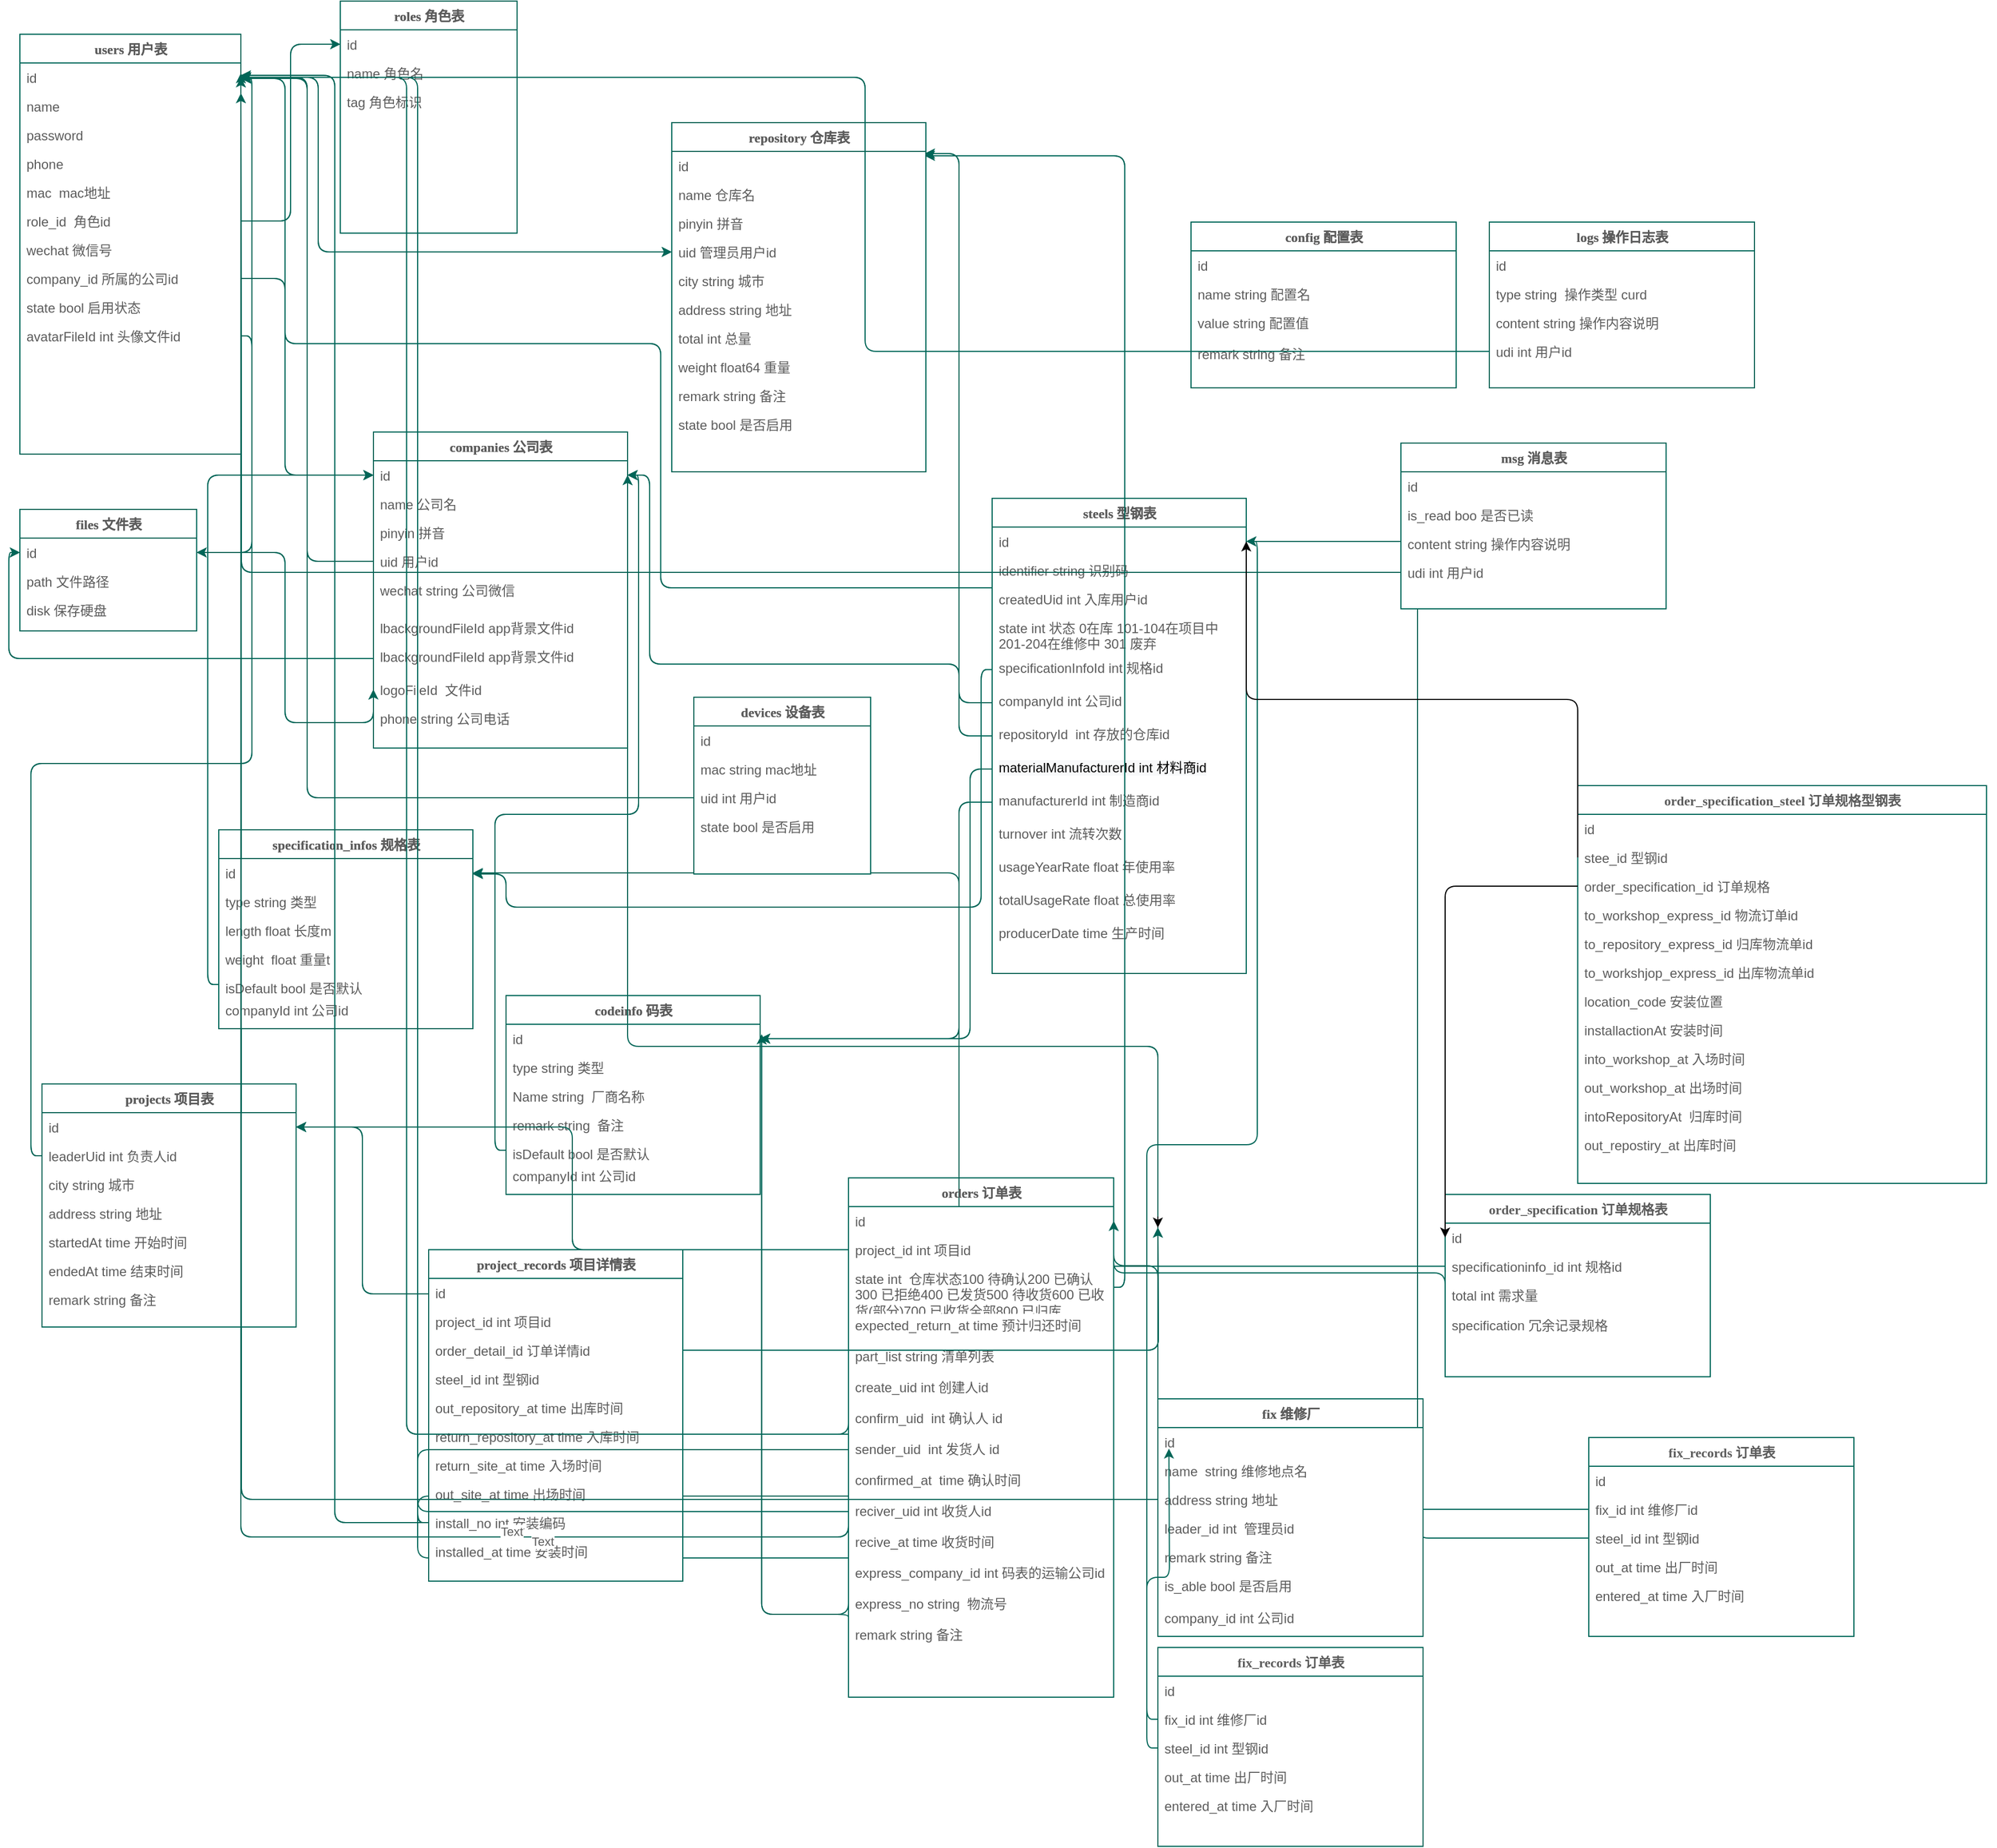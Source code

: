 <mxfile version="14.7.9" type="github">
  <diagram name="Page-1" id="9f46799a-70d6-7492-0946-bef42562c5a5">
    <mxGraphModel dx="1426" dy="771" grid="1" gridSize="10" guides="1" tooltips="1" connect="1" arrows="1" fold="1" page="1" pageScale="1" pageWidth="1100" pageHeight="850" math="0" shadow="0">
      <root>
        <mxCell id="0" />
        <mxCell id="1" parent="0" />
        <mxCell id="78961159f06e98e8-17" value="users 用户表&lt;br&gt;" style="swimlane;html=1;fontStyle=1;align=center;verticalAlign=top;childLayout=stackLayout;horizontal=1;startSize=26;horizontalStack=0;resizeParent=1;resizeLast=0;collapsible=1;marginBottom=0;swimlaneFillColor=#ffffff;rounded=0;shadow=0;comic=0;labelBackgroundColor=none;strokeWidth=1;fillColor=none;fontFamily=Verdana;fontSize=12;strokeColor=#006658;fontColor=#5C5C5C;" parent="1" vertex="1">
          <mxGeometry x="20" y="120" width="200" height="380" as="geometry">
            <mxRectangle x="50" y="130" width="70" height="26" as="alternateBounds" />
          </mxGeometry>
        </mxCell>
        <mxCell id="78961159f06e98e8-21" value="id&lt;br&gt;" style="text;html=1;strokeColor=none;fillColor=none;align=left;verticalAlign=top;spacingLeft=4;spacingRight=4;whiteSpace=wrap;overflow=hidden;rotatable=0;points=[[0,0.5],[1,0.5]];portConstraint=eastwest;fontColor=#5C5C5C;" parent="78961159f06e98e8-17" vertex="1">
          <mxGeometry y="26" width="200" height="26" as="geometry" />
        </mxCell>
        <mxCell id="78961159f06e98e8-23" value="name&lt;br&gt;" style="text;html=1;strokeColor=none;fillColor=none;align=left;verticalAlign=top;spacingLeft=4;spacingRight=4;whiteSpace=wrap;overflow=hidden;rotatable=0;points=[[0,0.5],[1,0.5]];portConstraint=eastwest;fontColor=#5C5C5C;" parent="78961159f06e98e8-17" vertex="1">
          <mxGeometry y="52" width="200" height="26" as="geometry" />
        </mxCell>
        <mxCell id="78961159f06e98e8-25" value="password&lt;br&gt;" style="text;html=1;strokeColor=none;fillColor=none;align=left;verticalAlign=top;spacingLeft=4;spacingRight=4;whiteSpace=wrap;overflow=hidden;rotatable=0;points=[[0,0.5],[1,0.5]];portConstraint=eastwest;fontColor=#5C5C5C;" parent="78961159f06e98e8-17" vertex="1">
          <mxGeometry y="78" width="200" height="26" as="geometry" />
        </mxCell>
        <mxCell id="78961159f06e98e8-26" value="phone&lt;br&gt;" style="text;html=1;strokeColor=none;fillColor=none;align=left;verticalAlign=top;spacingLeft=4;spacingRight=4;whiteSpace=wrap;overflow=hidden;rotatable=0;points=[[0,0.5],[1,0.5]];portConstraint=eastwest;fontColor=#5C5C5C;" parent="78961159f06e98e8-17" vertex="1">
          <mxGeometry y="104" width="200" height="26" as="geometry" />
        </mxCell>
        <mxCell id="u5DTICknPSbGoJJpcP43-8" value="mac&amp;nbsp; mac地址&lt;br&gt;" style="text;html=1;strokeColor=none;fillColor=none;align=left;verticalAlign=top;spacingLeft=4;spacingRight=4;whiteSpace=wrap;overflow=hidden;rotatable=0;points=[[0,0.5],[1,0.5]];portConstraint=eastwest;fontColor=#5C5C5C;" parent="78961159f06e98e8-17" vertex="1">
          <mxGeometry y="130" width="200" height="26" as="geometry" />
        </mxCell>
        <mxCell id="u5DTICknPSbGoJJpcP43-9" value="role_id&amp;nbsp; 角色id&lt;br&gt;" style="text;html=1;strokeColor=none;fillColor=none;align=left;verticalAlign=top;spacingLeft=4;spacingRight=4;whiteSpace=wrap;overflow=hidden;rotatable=0;points=[[0,0.5],[1,0.5]];portConstraint=eastwest;fontColor=#5C5C5C;" parent="78961159f06e98e8-17" vertex="1">
          <mxGeometry y="156" width="200" height="26" as="geometry" />
        </mxCell>
        <mxCell id="u5DTICknPSbGoJJpcP43-24" value="wechat 微信号" style="text;html=1;strokeColor=none;fillColor=none;align=left;verticalAlign=top;spacingLeft=4;spacingRight=4;whiteSpace=wrap;overflow=hidden;rotatable=0;points=[[0,0.5],[1,0.5]];portConstraint=eastwest;fontColor=#5C5C5C;" parent="78961159f06e98e8-17" vertex="1">
          <mxGeometry y="182" width="200" height="26" as="geometry" />
        </mxCell>
        <mxCell id="u5DTICknPSbGoJJpcP43-54" value="company_id 所属的公司id" style="text;html=1;strokeColor=none;fillColor=none;align=left;verticalAlign=top;spacingLeft=4;spacingRight=4;whiteSpace=wrap;overflow=hidden;rotatable=0;points=[[0,0.5],[1,0.5]];portConstraint=eastwest;fontColor=#5C5C5C;" parent="78961159f06e98e8-17" vertex="1">
          <mxGeometry y="208" width="200" height="26" as="geometry" />
        </mxCell>
        <mxCell id="536uSs9uS-_Bxc-050VK-1" value="is_able bool 启用状态" style="text;html=1;strokeColor=none;fillColor=none;align=left;verticalAlign=top;spacingLeft=4;spacingRight=4;whiteSpace=wrap;overflow=hidden;rotatable=0;points=[[0,0.5],[1,0.5]];portConstraint=eastwest;fontColor=#5C5C5C;" parent="78961159f06e98e8-17" vertex="1">
          <mxGeometry y="234" width="200" height="26" as="geometry" />
        </mxCell>
        <mxCell id="536uSs9uS-_Bxc-050VK-2" value="avatarFileId int 头像文件id" style="text;html=1;strokeColor=none;fillColor=none;align=left;verticalAlign=top;spacingLeft=4;spacingRight=4;whiteSpace=wrap;overflow=hidden;rotatable=0;points=[[0,0.5],[1,0.5]];portConstraint=eastwest;fontColor=#5C5C5C;" parent="78961159f06e98e8-17" vertex="1">
          <mxGeometry y="260" width="200" height="26" as="geometry" />
        </mxCell>
        <mxCell id="u5DTICknPSbGoJJpcP43-11" value="roles 角色表&lt;br&gt;" style="swimlane;html=1;fontStyle=1;align=center;verticalAlign=top;childLayout=stackLayout;horizontal=1;startSize=26;horizontalStack=0;resizeParent=1;resizeLast=0;collapsible=1;marginBottom=0;swimlaneFillColor=#ffffff;rounded=0;shadow=0;comic=0;labelBackgroundColor=none;strokeWidth=1;fillColor=none;fontFamily=Verdana;fontSize=12;strokeColor=#006658;fontColor=#5C5C5C;" parent="1" vertex="1">
          <mxGeometry x="310" y="90" width="160" height="210" as="geometry">
            <mxRectangle x="50" y="130" width="70" height="26" as="alternateBounds" />
          </mxGeometry>
        </mxCell>
        <mxCell id="u5DTICknPSbGoJJpcP43-12" value="id&lt;br&gt;" style="text;html=1;strokeColor=none;fillColor=none;align=left;verticalAlign=top;spacingLeft=4;spacingRight=4;whiteSpace=wrap;overflow=hidden;rotatable=0;points=[[0,0.5],[1,0.5]];portConstraint=eastwest;fontColor=#5C5C5C;" parent="u5DTICknPSbGoJJpcP43-11" vertex="1">
          <mxGeometry y="26" width="160" height="26" as="geometry" />
        </mxCell>
        <mxCell id="u5DTICknPSbGoJJpcP43-13" value="name 角色名&lt;br&gt;" style="text;html=1;strokeColor=none;fillColor=none;align=left;verticalAlign=top;spacingLeft=4;spacingRight=4;whiteSpace=wrap;overflow=hidden;rotatable=0;points=[[0,0.5],[1,0.5]];portConstraint=eastwest;fontColor=#5C5C5C;" parent="u5DTICknPSbGoJJpcP43-11" vertex="1">
          <mxGeometry y="52" width="160" height="26" as="geometry" />
        </mxCell>
        <mxCell id="u5DTICknPSbGoJJpcP43-15" value="tag 角色标识&lt;br&gt;" style="text;html=1;strokeColor=none;fillColor=none;align=left;verticalAlign=top;spacingLeft=4;spacingRight=4;whiteSpace=wrap;overflow=hidden;rotatable=0;points=[[0,0.5],[1,0.5]];portConstraint=eastwest;fontColor=#5C5C5C;" parent="u5DTICknPSbGoJJpcP43-11" vertex="1">
          <mxGeometry y="78" width="160" height="26" as="geometry" />
        </mxCell>
        <mxCell id="u5DTICknPSbGoJJpcP43-25" value="companies 公司表" style="swimlane;html=1;fontStyle=1;align=center;verticalAlign=top;childLayout=stackLayout;horizontal=1;startSize=26;horizontalStack=0;resizeParent=1;resizeLast=0;collapsible=1;marginBottom=0;swimlaneFillColor=#ffffff;rounded=0;shadow=0;comic=0;labelBackgroundColor=none;strokeWidth=1;fillColor=none;fontFamily=Verdana;fontSize=12;strokeColor=#006658;fontColor=#5C5C5C;" parent="1" vertex="1">
          <mxGeometry x="340" y="480" width="230" height="286" as="geometry">
            <mxRectangle x="50" y="130" width="70" height="26" as="alternateBounds" />
          </mxGeometry>
        </mxCell>
        <mxCell id="u5DTICknPSbGoJJpcP43-26" value="id&lt;br&gt;" style="text;html=1;strokeColor=none;fillColor=none;align=left;verticalAlign=top;spacingLeft=4;spacingRight=4;whiteSpace=wrap;overflow=hidden;rotatable=0;points=[[0,0.5],[1,0.5]];portConstraint=eastwest;fontColor=#5C5C5C;" parent="u5DTICknPSbGoJJpcP43-25" vertex="1">
          <mxGeometry y="26" width="230" height="26" as="geometry" />
        </mxCell>
        <mxCell id="u5DTICknPSbGoJJpcP43-27" value="name 公司名" style="text;html=1;strokeColor=none;fillColor=none;align=left;verticalAlign=top;spacingLeft=4;spacingRight=4;whiteSpace=wrap;overflow=hidden;rotatable=0;points=[[0,0.5],[1,0.5]];portConstraint=eastwest;fontColor=#5C5C5C;" parent="u5DTICknPSbGoJJpcP43-25" vertex="1">
          <mxGeometry y="52" width="230" height="26" as="geometry" />
        </mxCell>
        <mxCell id="u5DTICknPSbGoJJpcP43-28" value="pinyin 拼音" style="text;html=1;strokeColor=none;fillColor=none;align=left;verticalAlign=top;spacingLeft=4;spacingRight=4;whiteSpace=wrap;overflow=hidden;rotatable=0;points=[[0,0.5],[1,0.5]];portConstraint=eastwest;fontColor=#5C5C5C;" parent="u5DTICknPSbGoJJpcP43-25" vertex="1">
          <mxGeometry y="78" width="230" height="26" as="geometry" />
        </mxCell>
        <mxCell id="u5DTICknPSbGoJJpcP43-29" value="uid 用户id" style="text;html=1;strokeColor=none;fillColor=none;align=left;verticalAlign=top;spacingLeft=4;spacingRight=4;whiteSpace=wrap;overflow=hidden;rotatable=0;points=[[0,0.5],[1,0.5]];portConstraint=eastwest;fontColor=#5C5C5C;" parent="u5DTICknPSbGoJJpcP43-25" vertex="1">
          <mxGeometry y="104" width="230" height="26" as="geometry" />
        </mxCell>
        <mxCell id="u5DTICknPSbGoJJpcP43-49" value="wechat string 公司微信" style="text;html=1;strokeColor=none;fillColor=none;align=left;verticalAlign=top;spacingLeft=4;spacingRight=4;whiteSpace=wrap;overflow=hidden;rotatable=0;points=[[0,0.5],[1,0.5]];portConstraint=eastwest;fontColor=#5C5C5C;" parent="u5DTICknPSbGoJJpcP43-25" vertex="1">
          <mxGeometry y="130" width="230" height="34" as="geometry" />
        </mxCell>
        <mxCell id="u5DTICknPSbGoJJpcP43-47" value="lbackgroundFileId app背景文件id&lt;br&gt;" style="text;html=1;strokeColor=none;fillColor=none;align=left;verticalAlign=top;spacingLeft=4;spacingRight=4;whiteSpace=wrap;overflow=hidden;rotatable=0;points=[[0,0.5],[1,0.5]];portConstraint=eastwest;fontColor=#5C5C5C;" parent="u5DTICknPSbGoJJpcP43-25" vertex="1">
          <mxGeometry y="164" width="230" height="26" as="geometry" />
        </mxCell>
        <mxCell id="u5DTICknPSbGoJJpcP43-41" value="lbackgroundFileId app背景文件id&lt;br&gt;" style="text;html=1;strokeColor=none;fillColor=none;align=left;verticalAlign=top;spacingLeft=4;spacingRight=4;whiteSpace=wrap;overflow=hidden;rotatable=0;points=[[0,0.5],[1,0.5]];portConstraint=eastwest;fontColor=#5C5C5C;" parent="u5DTICknPSbGoJJpcP43-25" vertex="1">
          <mxGeometry y="190" width="230" height="30" as="geometry" />
        </mxCell>
        <mxCell id="u5DTICknPSbGoJJpcP43-37" value="logoFileId&amp;nbsp; 文件id" style="text;html=1;strokeColor=none;fillColor=none;align=left;verticalAlign=top;spacingLeft=4;spacingRight=4;whiteSpace=wrap;overflow=hidden;rotatable=0;points=[[0,0.5],[1,0.5]];portConstraint=eastwest;fontColor=#5C5C5C;" parent="u5DTICknPSbGoJJpcP43-25" vertex="1">
          <mxGeometry y="220" width="230" height="26" as="geometry" />
        </mxCell>
        <mxCell id="u5DTICknPSbGoJJpcP43-53" value="phone string 公司电话&lt;br&gt;" style="text;html=1;strokeColor=none;fillColor=none;align=left;verticalAlign=top;spacingLeft=4;spacingRight=4;whiteSpace=wrap;overflow=hidden;rotatable=0;points=[[0,0.5],[1,0.5]];portConstraint=eastwest;fontColor=#5C5C5C;" parent="u5DTICknPSbGoJJpcP43-25" vertex="1">
          <mxGeometry y="246" width="230" height="26" as="geometry" />
        </mxCell>
        <mxCell id="u5DTICknPSbGoJJpcP43-32" value="files 文件表" style="swimlane;html=1;fontStyle=1;align=center;verticalAlign=top;childLayout=stackLayout;horizontal=1;startSize=26;horizontalStack=0;resizeParent=1;resizeLast=0;collapsible=1;marginBottom=0;swimlaneFillColor=#ffffff;rounded=0;shadow=0;comic=0;labelBackgroundColor=none;strokeWidth=1;fillColor=none;fontFamily=Verdana;fontSize=12;strokeColor=#006658;fontColor=#5C5C5C;" parent="1" vertex="1">
          <mxGeometry x="20" y="550" width="160" height="110" as="geometry">
            <mxRectangle x="50" y="130" width="70" height="26" as="alternateBounds" />
          </mxGeometry>
        </mxCell>
        <mxCell id="u5DTICknPSbGoJJpcP43-33" value="id&lt;br&gt;" style="text;html=1;strokeColor=none;fillColor=none;align=left;verticalAlign=top;spacingLeft=4;spacingRight=4;whiteSpace=wrap;overflow=hidden;rotatable=0;points=[[0,0.5],[1,0.5]];portConstraint=eastwest;fontColor=#5C5C5C;" parent="u5DTICknPSbGoJJpcP43-32" vertex="1">
          <mxGeometry y="26" width="160" height="26" as="geometry" />
        </mxCell>
        <mxCell id="u5DTICknPSbGoJJpcP43-34" value="path 文件路径" style="text;html=1;strokeColor=none;fillColor=none;align=left;verticalAlign=top;spacingLeft=4;spacingRight=4;whiteSpace=wrap;overflow=hidden;rotatable=0;points=[[0,0.5],[1,0.5]];portConstraint=eastwest;fontColor=#5C5C5C;" parent="u5DTICknPSbGoJJpcP43-32" vertex="1">
          <mxGeometry y="52" width="160" height="26" as="geometry" />
        </mxCell>
        <mxCell id="u5DTICknPSbGoJJpcP43-35" value="disk 保存硬盘" style="text;html=1;strokeColor=none;fillColor=none;align=left;verticalAlign=top;spacingLeft=4;spacingRight=4;whiteSpace=wrap;overflow=hidden;rotatable=0;points=[[0,0.5],[1,0.5]];portConstraint=eastwest;fontColor=#5C5C5C;" parent="u5DTICknPSbGoJJpcP43-32" vertex="1">
          <mxGeometry y="78" width="160" height="26" as="geometry" />
        </mxCell>
        <mxCell id="u5DTICknPSbGoJJpcP43-43" value="" style="edgeStyle=elbowEdgeStyle;elbow=horizontal;endArrow=classic;html=1;strokeColor=#006658;fontColor=#5C5C5C;" parent="1" source="u5DTICknPSbGoJJpcP43-29" target="78961159f06e98e8-21" edge="1">
          <mxGeometry width="50" height="50" relative="1" as="geometry">
            <mxPoint x="520" y="470" as="sourcePoint" />
            <mxPoint x="570" y="420" as="targetPoint" />
          </mxGeometry>
        </mxCell>
        <mxCell id="u5DTICknPSbGoJJpcP43-44" value="" style="edgeStyle=elbowEdgeStyle;elbow=horizontal;endArrow=classic;html=1;entryX=0;entryY=0.5;entryDx=0;entryDy=0;exitX=1;exitY=0.5;exitDx=0;exitDy=0;strokeColor=#006658;fontColor=#5C5C5C;" parent="1" source="u5DTICknPSbGoJJpcP43-9" target="u5DTICknPSbGoJJpcP43-12" edge="1">
          <mxGeometry width="50" height="50" relative="1" as="geometry">
            <mxPoint x="240" y="280" as="sourcePoint" />
            <mxPoint x="290" y="230" as="targetPoint" />
            <Array as="points" />
          </mxGeometry>
        </mxCell>
        <mxCell id="u5DTICknPSbGoJJpcP43-46" value="" style="edgeStyle=orthogonalEdgeStyle;elbow=horizontal;endArrow=classic;html=1;entryX=0;entryY=0.5;entryDx=0;entryDy=0;exitX=0;exitY=0.5;exitDx=0;exitDy=0;strokeColor=#006658;fontColor=#5C5C5C;" parent="1" source="u5DTICknPSbGoJJpcP43-41" target="u5DTICknPSbGoJJpcP43-33" edge="1">
          <mxGeometry width="50" height="50" relative="1" as="geometry">
            <mxPoint x="10" y="370" as="sourcePoint" />
            <mxPoint x="570" y="420" as="targetPoint" />
          </mxGeometry>
        </mxCell>
        <mxCell id="u5DTICknPSbGoJJpcP43-51" value="" style="edgeStyle=segmentEdgeStyle;endArrow=classic;html=1;entryX=0;entryY=0.5;entryDx=0;entryDy=0;strokeColor=#006658;fontColor=#5C5C5C;" parent="1" source="u5DTICknPSbGoJJpcP43-33" target="u5DTICknPSbGoJJpcP43-37" edge="1">
          <mxGeometry width="50" height="50" relative="1" as="geometry">
            <mxPoint x="200" y="610" as="sourcePoint" />
            <mxPoint x="250" y="560" as="targetPoint" />
            <Array as="points">
              <mxPoint x="260" y="589" />
              <mxPoint x="260" y="743" />
            </Array>
          </mxGeometry>
        </mxCell>
        <mxCell id="u5DTICknPSbGoJJpcP43-56" value="" style="edgeStyle=segmentEdgeStyle;endArrow=classic;html=1;exitX=1;exitY=0.5;exitDx=0;exitDy=0;entryX=0;entryY=0.5;entryDx=0;entryDy=0;strokeColor=#006658;fontColor=#5C5C5C;" parent="1" source="u5DTICknPSbGoJJpcP43-54" target="u5DTICknPSbGoJJpcP43-26" edge="1">
          <mxGeometry width="50" height="50" relative="1" as="geometry">
            <mxPoint x="520" y="460" as="sourcePoint" />
            <mxPoint x="570" y="410" as="targetPoint" />
            <Array as="points">
              <mxPoint x="260" y="341" />
              <mxPoint x="260" y="519" />
            </Array>
          </mxGeometry>
        </mxCell>
        <mxCell id="536uSs9uS-_Bxc-050VK-3" value="" style="edgeStyle=elbowEdgeStyle;elbow=vertical;endArrow=classic;html=1;exitX=1;exitY=0.5;exitDx=0;exitDy=0;strokeColor=#006658;fontColor=#5C5C5C;" parent="1" source="536uSs9uS-_Bxc-050VK-2" target="u5DTICknPSbGoJJpcP43-33" edge="1">
          <mxGeometry width="50" height="50" relative="1" as="geometry">
            <mxPoint x="520" y="510" as="sourcePoint" />
            <mxPoint x="570" y="460" as="targetPoint" />
            <Array as="points">
              <mxPoint x="230" y="500" />
            </Array>
          </mxGeometry>
        </mxCell>
        <mxCell id="qr2XOrhrK6a8kLRLHa2o-1" value="repository 仓库表" style="swimlane;html=1;fontStyle=1;align=center;verticalAlign=top;childLayout=stackLayout;horizontal=1;startSize=26;horizontalStack=0;resizeParent=1;resizeLast=0;collapsible=1;marginBottom=0;swimlaneFillColor=#ffffff;rounded=0;shadow=0;comic=0;labelBackgroundColor=none;strokeWidth=1;fillColor=none;fontFamily=Verdana;fontSize=12;strokeColor=#006658;fontColor=#5C5C5C;" parent="1" vertex="1">
          <mxGeometry x="610" y="200" width="230" height="316" as="geometry">
            <mxRectangle x="50" y="130" width="70" height="26" as="alternateBounds" />
          </mxGeometry>
        </mxCell>
        <mxCell id="qr2XOrhrK6a8kLRLHa2o-2" value="id&lt;br&gt;" style="text;html=1;strokeColor=none;fillColor=none;align=left;verticalAlign=top;spacingLeft=4;spacingRight=4;whiteSpace=wrap;overflow=hidden;rotatable=0;points=[[0,0.5],[1,0.5]];portConstraint=eastwest;fontColor=#5C5C5C;" parent="qr2XOrhrK6a8kLRLHa2o-1" vertex="1">
          <mxGeometry y="26" width="230" height="26" as="geometry" />
        </mxCell>
        <mxCell id="qr2XOrhrK6a8kLRLHa2o-3" value="name 仓库名" style="text;html=1;strokeColor=none;fillColor=none;align=left;verticalAlign=top;spacingLeft=4;spacingRight=4;whiteSpace=wrap;overflow=hidden;rotatable=0;points=[[0,0.5],[1,0.5]];portConstraint=eastwest;fontColor=#5C5C5C;" parent="qr2XOrhrK6a8kLRLHa2o-1" vertex="1">
          <mxGeometry y="52" width="230" height="26" as="geometry" />
        </mxCell>
        <mxCell id="qr2XOrhrK6a8kLRLHa2o-4" value="pinyin 拼音" style="text;html=1;strokeColor=none;fillColor=none;align=left;verticalAlign=top;spacingLeft=4;spacingRight=4;whiteSpace=wrap;overflow=hidden;rotatable=0;points=[[0,0.5],[1,0.5]];portConstraint=eastwest;fontColor=#5C5C5C;" parent="qr2XOrhrK6a8kLRLHa2o-1" vertex="1">
          <mxGeometry y="78" width="230" height="26" as="geometry" />
        </mxCell>
        <mxCell id="qr2XOrhrK6a8kLRLHa2o-5" value="uid 管理员用户id" style="text;html=1;strokeColor=none;fillColor=none;align=left;verticalAlign=top;spacingLeft=4;spacingRight=4;whiteSpace=wrap;overflow=hidden;rotatable=0;points=[[0,0.5],[1,0.5]];portConstraint=eastwest;fontColor=#5C5C5C;" parent="qr2XOrhrK6a8kLRLHa2o-1" vertex="1">
          <mxGeometry y="104" width="230" height="26" as="geometry" />
        </mxCell>
        <mxCell id="qr2XOrhrK6a8kLRLHa2o-21" value="city string 城市" style="text;html=1;strokeColor=none;fillColor=none;align=left;verticalAlign=top;spacingLeft=4;spacingRight=4;whiteSpace=wrap;overflow=hidden;rotatable=0;points=[[0,0.5],[1,0.5]];portConstraint=eastwest;fontColor=#5C5C5C;" parent="qr2XOrhrK6a8kLRLHa2o-1" vertex="1">
          <mxGeometry y="130" width="230" height="26" as="geometry" />
        </mxCell>
        <mxCell id="qr2XOrhrK6a8kLRLHa2o-22" value="address string 地址" style="text;html=1;strokeColor=none;fillColor=none;align=left;verticalAlign=top;spacingLeft=4;spacingRight=4;whiteSpace=wrap;overflow=hidden;rotatable=0;points=[[0,0.5],[1,0.5]];portConstraint=eastwest;fontColor=#5C5C5C;" parent="qr2XOrhrK6a8kLRLHa2o-1" vertex="1">
          <mxGeometry y="156" width="230" height="26" as="geometry" />
        </mxCell>
        <mxCell id="qr2XOrhrK6a8kLRLHa2o-23" value="total int 总量" style="text;html=1;strokeColor=none;fillColor=none;align=left;verticalAlign=top;spacingLeft=4;spacingRight=4;whiteSpace=wrap;overflow=hidden;rotatable=0;points=[[0,0.5],[1,0.5]];portConstraint=eastwest;fontColor=#5C5C5C;" parent="qr2XOrhrK6a8kLRLHa2o-1" vertex="1">
          <mxGeometry y="182" width="230" height="26" as="geometry" />
        </mxCell>
        <mxCell id="qr2XOrhrK6a8kLRLHa2o-25" value="weight float64 重量" style="text;html=1;strokeColor=none;fillColor=none;align=left;verticalAlign=top;spacingLeft=4;spacingRight=4;whiteSpace=wrap;overflow=hidden;rotatable=0;points=[[0,0.5],[1,0.5]];portConstraint=eastwest;fontColor=#5C5C5C;" parent="qr2XOrhrK6a8kLRLHa2o-1" vertex="1">
          <mxGeometry y="208" width="230" height="26" as="geometry" />
        </mxCell>
        <mxCell id="qr2XOrhrK6a8kLRLHa2o-24" value="remark string 备注" style="text;html=1;strokeColor=none;fillColor=none;align=left;verticalAlign=top;spacingLeft=4;spacingRight=4;whiteSpace=wrap;overflow=hidden;rotatable=0;points=[[0,0.5],[1,0.5]];portConstraint=eastwest;fontColor=#5C5C5C;" parent="qr2XOrhrK6a8kLRLHa2o-1" vertex="1">
          <mxGeometry y="234" width="230" height="26" as="geometry" />
        </mxCell>
        <mxCell id="qr2XOrhrK6a8kLRLHa2o-26" value="state bool 是否启用" style="text;html=1;strokeColor=none;fillColor=none;align=left;verticalAlign=top;spacingLeft=4;spacingRight=4;whiteSpace=wrap;overflow=hidden;rotatable=0;points=[[0,0.5],[1,0.5]];portConstraint=eastwest;fontColor=#5C5C5C;" parent="qr2XOrhrK6a8kLRLHa2o-1" vertex="1">
          <mxGeometry y="260" width="230" height="25" as="geometry" />
        </mxCell>
        <mxCell id="qr2XOrhrK6a8kLRLHa2o-27" value="" style="edgeStyle=elbowEdgeStyle;elbow=horizontal;endArrow=classic;html=1;exitX=1;exitY=0.5;exitDx=0;exitDy=0;strokeColor=#006658;fontColor=#5C5C5C;" parent="1" source="78961159f06e98e8-21" target="qr2XOrhrK6a8kLRLHa2o-5" edge="1">
          <mxGeometry width="50" height="50" relative="1" as="geometry">
            <mxPoint x="520" y="500" as="sourcePoint" />
            <mxPoint x="570" y="450" as="targetPoint" />
            <Array as="points">
              <mxPoint x="290" y="220" />
            </Array>
          </mxGeometry>
        </mxCell>
        <mxCell id="qr2XOrhrK6a8kLRLHa2o-28" value="devices 设备表" style="swimlane;html=1;fontStyle=1;align=center;verticalAlign=top;childLayout=stackLayout;horizontal=1;startSize=26;horizontalStack=0;resizeParent=1;resizeLast=0;collapsible=1;marginBottom=0;swimlaneFillColor=#ffffff;rounded=0;shadow=0;comic=0;labelBackgroundColor=none;strokeWidth=1;fillColor=none;fontFamily=Verdana;fontSize=12;strokeColor=#006658;fontColor=#5C5C5C;" parent="1" vertex="1">
          <mxGeometry x="630" y="720" width="160" height="160" as="geometry">
            <mxRectangle x="50" y="130" width="70" height="26" as="alternateBounds" />
          </mxGeometry>
        </mxCell>
        <mxCell id="qr2XOrhrK6a8kLRLHa2o-29" value="id&lt;br&gt;" style="text;html=1;strokeColor=none;fillColor=none;align=left;verticalAlign=top;spacingLeft=4;spacingRight=4;whiteSpace=wrap;overflow=hidden;rotatable=0;points=[[0,0.5],[1,0.5]];portConstraint=eastwest;fontColor=#5C5C5C;" parent="qr2XOrhrK6a8kLRLHa2o-28" vertex="1">
          <mxGeometry y="26" width="160" height="26" as="geometry" />
        </mxCell>
        <mxCell id="qr2XOrhrK6a8kLRLHa2o-30" value="mac string mac地址" style="text;html=1;strokeColor=none;fillColor=none;align=left;verticalAlign=top;spacingLeft=4;spacingRight=4;whiteSpace=wrap;overflow=hidden;rotatable=0;points=[[0,0.5],[1,0.5]];portConstraint=eastwest;fontColor=#5C5C5C;" parent="qr2XOrhrK6a8kLRLHa2o-28" vertex="1">
          <mxGeometry y="52" width="160" height="26" as="geometry" />
        </mxCell>
        <mxCell id="qr2XOrhrK6a8kLRLHa2o-31" value="uid int 用户id" style="text;html=1;strokeColor=none;fillColor=none;align=left;verticalAlign=top;spacingLeft=4;spacingRight=4;whiteSpace=wrap;overflow=hidden;rotatable=0;points=[[0,0.5],[1,0.5]];portConstraint=eastwest;fontColor=#5C5C5C;" parent="qr2XOrhrK6a8kLRLHa2o-28" vertex="1">
          <mxGeometry y="78" width="160" height="26" as="geometry" />
        </mxCell>
        <mxCell id="qr2XOrhrK6a8kLRLHa2o-32" value="is_able bool 是否启用" style="text;html=1;strokeColor=none;fillColor=none;align=left;verticalAlign=top;spacingLeft=4;spacingRight=4;whiteSpace=wrap;overflow=hidden;rotatable=0;points=[[0,0.5],[1,0.5]];portConstraint=eastwest;fontColor=#5C5C5C;" parent="qr2XOrhrK6a8kLRLHa2o-28" vertex="1">
          <mxGeometry y="104" width="160" height="26" as="geometry" />
        </mxCell>
        <mxCell id="qr2XOrhrK6a8kLRLHa2o-39" value="" style="edgeStyle=elbowEdgeStyle;elbow=horizontal;endArrow=classic;html=1;strokeColor=#006658;fontColor=#5C5C5C;" parent="1" source="qr2XOrhrK6a8kLRLHa2o-31" edge="1">
          <mxGeometry width="50" height="50" relative="1" as="geometry">
            <mxPoint x="520" y="540" as="sourcePoint" />
            <mxPoint x="220" y="160" as="targetPoint" />
            <Array as="points">
              <mxPoint x="280" y="390" />
              <mxPoint x="410" y="750" />
              <mxPoint x="310" y="230" />
            </Array>
          </mxGeometry>
        </mxCell>
        <mxCell id="KPvRqQYWDeznnrHQe_zY-1" value="steels 型钢表" style="swimlane;html=1;fontStyle=1;align=center;verticalAlign=top;childLayout=stackLayout;horizontal=1;startSize=26;horizontalStack=0;resizeParent=1;resizeLast=0;collapsible=1;marginBottom=0;swimlaneFillColor=#ffffff;rounded=0;shadow=0;comic=0;labelBackgroundColor=none;strokeWidth=1;fillColor=none;fontFamily=Verdana;fontSize=12;strokeColor=#006658;fontColor=#5C5C5C;" parent="1" vertex="1">
          <mxGeometry x="900" y="540" width="230" height="430" as="geometry">
            <mxRectangle x="50" y="130" width="70" height="26" as="alternateBounds" />
          </mxGeometry>
        </mxCell>
        <mxCell id="KPvRqQYWDeznnrHQe_zY-2" value="id&lt;br&gt;" style="text;html=1;strokeColor=none;fillColor=none;align=left;verticalAlign=top;spacingLeft=4;spacingRight=4;whiteSpace=wrap;overflow=hidden;rotatable=0;points=[[0,0.5],[1,0.5]];portConstraint=eastwest;fontColor=#5C5C5C;" parent="KPvRqQYWDeznnrHQe_zY-1" vertex="1">
          <mxGeometry y="26" width="230" height="26" as="geometry" />
        </mxCell>
        <mxCell id="KPvRqQYWDeznnrHQe_zY-3" value="identifier string 识别码" style="text;html=1;strokeColor=none;fillColor=none;align=left;verticalAlign=top;spacingLeft=4;spacingRight=4;whiteSpace=wrap;overflow=hidden;rotatable=0;points=[[0,0.5],[1,0.5]];portConstraint=eastwest;fontColor=#5C5C5C;" parent="KPvRqQYWDeznnrHQe_zY-1" vertex="1">
          <mxGeometry y="52" width="230" height="26" as="geometry" />
        </mxCell>
        <mxCell id="KPvRqQYWDeznnrHQe_zY-4" value="createdUid int 入库用户id" style="text;html=1;strokeColor=none;fillColor=none;align=left;verticalAlign=top;spacingLeft=4;spacingRight=4;whiteSpace=wrap;overflow=hidden;rotatable=0;points=[[0,0.5],[1,0.5]];portConstraint=eastwest;fontColor=#5C5C5C;" parent="KPvRqQYWDeznnrHQe_zY-1" vertex="1">
          <mxGeometry y="78" width="230" height="26" as="geometry" />
        </mxCell>
        <mxCell id="KPvRqQYWDeznnrHQe_zY-5" value="state int 状态 0在库 101-104在项目中201-204在维修中 301 废弃" style="text;html=1;strokeColor=none;fillColor=none;align=left;verticalAlign=top;spacingLeft=4;spacingRight=4;whiteSpace=wrap;overflow=hidden;rotatable=0;points=[[0,0.5],[1,0.5]];portConstraint=eastwest;fontColor=#5C5C5C;" parent="KPvRqQYWDeznnrHQe_zY-1" vertex="1">
          <mxGeometry y="104" width="230" height="36" as="geometry" />
        </mxCell>
        <mxCell id="KPvRqQYWDeznnrHQe_zY-13" value="specificationInfoId int 规格id" style="text;html=1;strokeColor=none;fillColor=none;align=left;verticalAlign=top;spacingLeft=4;spacingRight=4;whiteSpace=wrap;overflow=hidden;rotatable=0;points=[[0,0.5],[1,0.5]];portConstraint=eastwest;fontColor=#5C5C5C;" parent="KPvRqQYWDeznnrHQe_zY-1" vertex="1">
          <mxGeometry y="140" width="230" height="30" as="geometry" />
        </mxCell>
        <mxCell id="KPvRqQYWDeznnrHQe_zY-23" value="companyId int 公司id" style="text;html=1;strokeColor=none;fillColor=none;align=left;verticalAlign=top;spacingLeft=4;spacingRight=4;whiteSpace=wrap;overflow=hidden;rotatable=0;points=[[0,0.5],[1,0.5]];portConstraint=eastwest;fontColor=#5C5C5C;" parent="KPvRqQYWDeznnrHQe_zY-1" vertex="1">
          <mxGeometry y="170" width="230" height="30" as="geometry" />
        </mxCell>
        <mxCell id="KPvRqQYWDeznnrHQe_zY-25" value="repositoryId&amp;nbsp; int 存放的仓库id" style="text;html=1;strokeColor=none;fillColor=none;align=left;verticalAlign=top;spacingLeft=4;spacingRight=4;whiteSpace=wrap;overflow=hidden;rotatable=0;points=[[0,0.5],[1,0.5]];portConstraint=eastwest;fontColor=#5C5C5C;" parent="KPvRqQYWDeznnrHQe_zY-1" vertex="1">
          <mxGeometry y="200" width="230" height="30" as="geometry" />
        </mxCell>
        <mxCell id="KPvRqQYWDeznnrHQe_zY-28" value="&lt;meta charset=&quot;utf-8&quot;&gt;&lt;span style=&quot;color: rgb(0, 0, 0); font-family: helvetica; font-size: 12px; font-style: normal; font-weight: 400; letter-spacing: normal; text-align: left; text-indent: 0px; text-transform: none; word-spacing: 0px; background-color: rgb(248, 249, 250); display: inline; float: none;&quot;&gt;materialManufacturerId int 材料商id&lt;/span&gt;" style="text;html=1;strokeColor=none;fillColor=none;align=left;verticalAlign=top;spacingLeft=4;spacingRight=4;whiteSpace=wrap;overflow=hidden;rotatable=0;points=[[0,0.5],[1,0.5]];portConstraint=eastwest;fontColor=#5C5C5C;" parent="KPvRqQYWDeznnrHQe_zY-1" vertex="1">
          <mxGeometry y="230" width="230" height="30" as="geometry" />
        </mxCell>
        <mxCell id="KPvRqQYWDeznnrHQe_zY-50" value="&lt;font face=&quot;helvetica&quot;&gt;manufacturerId int 制造商id&lt;/font&gt;" style="text;html=1;strokeColor=none;fillColor=none;align=left;verticalAlign=top;spacingLeft=4;spacingRight=4;whiteSpace=wrap;overflow=hidden;rotatable=0;points=[[0,0.5],[1,0.5]];portConstraint=eastwest;fontColor=#5C5C5C;" parent="KPvRqQYWDeznnrHQe_zY-1" vertex="1">
          <mxGeometry y="260" width="230" height="30" as="geometry" />
        </mxCell>
        <mxCell id="KPvRqQYWDeznnrHQe_zY-59" value="&lt;font face=&quot;helvetica&quot;&gt;turnover int 流转次数&lt;/font&gt;" style="text;html=1;strokeColor=none;fillColor=none;align=left;verticalAlign=top;spacingLeft=4;spacingRight=4;whiteSpace=wrap;overflow=hidden;rotatable=0;points=[[0,0.5],[1,0.5]];portConstraint=eastwest;fontColor=#5C5C5C;" parent="KPvRqQYWDeznnrHQe_zY-1" vertex="1">
          <mxGeometry y="290" width="230" height="30" as="geometry" />
        </mxCell>
        <mxCell id="KPvRqQYWDeznnrHQe_zY-71" value="&lt;font face=&quot;helvetica&quot;&gt;usageYearRate float 年&lt;/font&gt;&lt;span style=&quot;font-family: &amp;#34;helvetica&amp;#34;&quot;&gt;使用率&lt;/span&gt;" style="text;html=1;strokeColor=none;fillColor=none;align=left;verticalAlign=top;spacingLeft=4;spacingRight=4;whiteSpace=wrap;overflow=hidden;rotatable=0;points=[[0,0.5],[1,0.5]];portConstraint=eastwest;fontColor=#5C5C5C;" parent="KPvRqQYWDeznnrHQe_zY-1" vertex="1">
          <mxGeometry y="320" width="230" height="30" as="geometry" />
        </mxCell>
        <mxCell id="KPvRqQYWDeznnrHQe_zY-72" value="&lt;font face=&quot;helvetica&quot;&gt;totalUsageRate float 总使用率&lt;/font&gt;" style="text;html=1;strokeColor=none;fillColor=none;align=left;verticalAlign=top;spacingLeft=4;spacingRight=4;whiteSpace=wrap;overflow=hidden;rotatable=0;points=[[0,0.5],[1,0.5]];portConstraint=eastwest;fontColor=#5C5C5C;" parent="KPvRqQYWDeznnrHQe_zY-1" vertex="1">
          <mxGeometry y="350" width="230" height="30" as="geometry" />
        </mxCell>
        <mxCell id="KPvRqQYWDeznnrHQe_zY-73" value="&lt;font face=&quot;helvetica&quot;&gt;producerDate time 生产时间&lt;/font&gt;" style="text;html=1;strokeColor=none;fillColor=none;align=left;verticalAlign=top;spacingLeft=4;spacingRight=4;whiteSpace=wrap;overflow=hidden;rotatable=0;points=[[0,0.5],[1,0.5]];portConstraint=eastwest;fontColor=#5C5C5C;" parent="KPvRqQYWDeznnrHQe_zY-1" vertex="1">
          <mxGeometry y="380" width="230" height="30" as="geometry" />
        </mxCell>
        <mxCell id="KPvRqQYWDeznnrHQe_zY-7" value="" style="edgeStyle=segmentEdgeStyle;endArrow=classic;html=1;strokeColor=#006658;fontColor=#5C5C5C;" parent="1" source="KPvRqQYWDeznnrHQe_zY-4" edge="1">
          <mxGeometry width="50" height="50" relative="1" as="geometry">
            <mxPoint x="830" y="610" as="sourcePoint" />
            <mxPoint x="220" y="160" as="targetPoint" />
            <Array as="points">
              <mxPoint x="600" y="621" />
              <mxPoint x="600" y="400" />
              <mxPoint x="260" y="400" />
              <mxPoint x="260" y="160" />
            </Array>
          </mxGeometry>
        </mxCell>
        <mxCell id="KPvRqQYWDeznnrHQe_zY-8" value="specification_infos 规格表" style="swimlane;html=1;fontStyle=1;align=center;verticalAlign=top;childLayout=stackLayout;horizontal=1;startSize=26;horizontalStack=0;resizeParent=1;resizeLast=0;collapsible=1;marginBottom=0;swimlaneFillColor=#ffffff;rounded=0;shadow=0;comic=0;labelBackgroundColor=none;strokeWidth=1;fillColor=none;fontFamily=Verdana;fontSize=12;strokeColor=#006658;fontColor=#5C5C5C;" parent="1" vertex="1">
          <mxGeometry x="200" y="840" width="230" height="180" as="geometry">
            <mxRectangle x="50" y="130" width="70" height="26" as="alternateBounds" />
          </mxGeometry>
        </mxCell>
        <mxCell id="KPvRqQYWDeznnrHQe_zY-9" value="id&lt;br&gt;" style="text;html=1;strokeColor=none;fillColor=none;align=left;verticalAlign=top;spacingLeft=4;spacingRight=4;whiteSpace=wrap;overflow=hidden;rotatable=0;points=[[0,0.5],[1,0.5]];portConstraint=eastwest;fontColor=#5C5C5C;" parent="KPvRqQYWDeznnrHQe_zY-8" vertex="1">
          <mxGeometry y="26" width="230" height="26" as="geometry" />
        </mxCell>
        <mxCell id="KPvRqQYWDeznnrHQe_zY-14" value="type string 类型" style="text;html=1;strokeColor=none;fillColor=none;align=left;verticalAlign=top;spacingLeft=4;spacingRight=4;whiteSpace=wrap;overflow=hidden;rotatable=0;points=[[0,0.5],[1,0.5]];portConstraint=eastwest;fontColor=#5C5C5C;" parent="KPvRqQYWDeznnrHQe_zY-8" vertex="1">
          <mxGeometry y="52" width="230" height="26" as="geometry" />
        </mxCell>
        <mxCell id="KPvRqQYWDeznnrHQe_zY-15" value="length float 长度m" style="text;html=1;strokeColor=none;fillColor=none;align=left;verticalAlign=top;spacingLeft=4;spacingRight=4;whiteSpace=wrap;overflow=hidden;rotatable=0;points=[[0,0.5],[1,0.5]];portConstraint=eastwest;fontColor=#5C5C5C;" parent="KPvRqQYWDeznnrHQe_zY-8" vertex="1">
          <mxGeometry y="78" width="230" height="26" as="geometry" />
        </mxCell>
        <mxCell id="KPvRqQYWDeznnrHQe_zY-16" value="weight&amp;nbsp; float 重量t" style="text;html=1;strokeColor=none;fillColor=none;align=left;verticalAlign=top;spacingLeft=4;spacingRight=4;whiteSpace=wrap;overflow=hidden;rotatable=0;points=[[0,0.5],[1,0.5]];portConstraint=eastwest;fontColor=#5C5C5C;" parent="KPvRqQYWDeznnrHQe_zY-8" vertex="1">
          <mxGeometry y="104" width="230" height="26" as="geometry" />
        </mxCell>
        <mxCell id="KPvRqQYWDeznnrHQe_zY-17" value="isDefault bool 是否默认" style="text;html=1;strokeColor=none;fillColor=none;align=left;verticalAlign=top;spacingLeft=4;spacingRight=4;whiteSpace=wrap;overflow=hidden;rotatable=0;points=[[0,0.5],[1,0.5]];portConstraint=eastwest;fontColor=#5C5C5C;" parent="KPvRqQYWDeznnrHQe_zY-8" vertex="1">
          <mxGeometry y="130" width="230" height="20" as="geometry" />
        </mxCell>
        <mxCell id="KPvRqQYWDeznnrHQe_zY-18" value="companyId int 公司id" style="text;html=1;strokeColor=none;fillColor=none;align=left;verticalAlign=top;spacingLeft=4;spacingRight=4;whiteSpace=wrap;overflow=hidden;rotatable=0;points=[[0,0.5],[1,0.5]];portConstraint=eastwest;fontColor=#5C5C5C;" parent="KPvRqQYWDeznnrHQe_zY-8" vertex="1">
          <mxGeometry y="150" width="230" height="20" as="geometry" />
        </mxCell>
        <mxCell id="KPvRqQYWDeznnrHQe_zY-19" value="" style="edgeStyle=elbowEdgeStyle;elbow=horizontal;endArrow=classic;html=1;exitX=0;exitY=0.5;exitDx=0;exitDy=0;exitPerimeter=0;strokeColor=#006658;fontColor=#5C5C5C;" parent="1" source="KPvRqQYWDeznnrHQe_zY-17" target="u5DTICknPSbGoJJpcP43-26" edge="1">
          <mxGeometry width="50" height="50" relative="1" as="geometry">
            <mxPoint x="590" y="770" as="sourcePoint" />
            <mxPoint x="640" y="720" as="targetPoint" />
            <Array as="points">
              <mxPoint x="190" y="710" />
            </Array>
          </mxGeometry>
        </mxCell>
        <mxCell id="KPvRqQYWDeznnrHQe_zY-21" value="" style="edgeStyle=segmentEdgeStyle;endArrow=classic;html=1;strokeColor=#006658;fontColor=#5C5C5C;" parent="1" source="KPvRqQYWDeznnrHQe_zY-13" edge="1">
          <mxGeometry width="50" height="50" relative="1" as="geometry">
            <mxPoint x="600" y="560" as="sourcePoint" />
            <mxPoint x="430" y="880" as="targetPoint" />
            <Array as="points">
              <mxPoint x="890" y="695" />
              <mxPoint x="890" y="910" />
              <mxPoint x="460" y="910" />
              <mxPoint x="460" y="880" />
            </Array>
          </mxGeometry>
        </mxCell>
        <mxCell id="KPvRqQYWDeznnrHQe_zY-24" value="" style="edgeStyle=segmentEdgeStyle;endArrow=classic;html=1;entryX=1;entryY=0.5;entryDx=0;entryDy=0;strokeColor=#006658;fontColor=#5C5C5C;" parent="1" source="KPvRqQYWDeznnrHQe_zY-23" target="u5DTICknPSbGoJJpcP43-26" edge="1">
          <mxGeometry width="50" height="50" relative="1" as="geometry">
            <mxPoint x="640" y="680" as="sourcePoint" />
            <mxPoint x="690" y="630" as="targetPoint" />
            <Array as="points">
              <mxPoint x="870" y="725" />
              <mxPoint x="870" y="690" />
              <mxPoint x="590" y="690" />
              <mxPoint x="590" y="519" />
            </Array>
          </mxGeometry>
        </mxCell>
        <mxCell id="KPvRqQYWDeznnrHQe_zY-26" value="" style="edgeStyle=segmentEdgeStyle;endArrow=classic;html=1;entryX=0.996;entryY=0.077;entryDx=0;entryDy=0;entryPerimeter=0;strokeColor=#006658;fontColor=#5C5C5C;" parent="1" source="KPvRqQYWDeznnrHQe_zY-25" target="qr2XOrhrK6a8kLRLHa2o-2" edge="1">
          <mxGeometry width="50" height="50" relative="1" as="geometry">
            <mxPoint x="640" y="740" as="sourcePoint" />
            <mxPoint x="690" y="690" as="targetPoint" />
            <Array as="points">
              <mxPoint x="870" y="755" />
              <mxPoint x="870" y="228" />
            </Array>
          </mxGeometry>
        </mxCell>
        <mxCell id="KPvRqQYWDeznnrHQe_zY-29" value="" style="edgeStyle=elbowEdgeStyle;elbow=horizontal;endArrow=classic;html=1;entryX=1;entryY=0.5;entryDx=0;entryDy=0;strokeColor=#006658;fontColor=#5C5C5C;" parent="1" source="KPvRqQYWDeznnrHQe_zY-28" target="KPvRqQYWDeznnrHQe_zY-31" edge="1">
          <mxGeometry width="50" height="50" relative="1" as="geometry">
            <mxPoint x="640" y="700" as="sourcePoint" />
            <mxPoint x="690" y="990" as="targetPoint" />
            <Array as="points">
              <mxPoint x="880" y="950" />
            </Array>
          </mxGeometry>
        </mxCell>
        <mxCell id="KPvRqQYWDeznnrHQe_zY-30" value="codeinfo 码表" style="swimlane;html=1;fontStyle=1;align=center;verticalAlign=top;childLayout=stackLayout;horizontal=1;startSize=26;horizontalStack=0;resizeParent=1;resizeLast=0;collapsible=1;marginBottom=0;swimlaneFillColor=#ffffff;rounded=0;shadow=0;comic=0;labelBackgroundColor=none;strokeWidth=1;fillColor=none;fontFamily=Verdana;fontSize=12;strokeColor=#006658;fontColor=#5C5C5C;" parent="1" vertex="1">
          <mxGeometry x="460" y="990" width="230" height="180" as="geometry">
            <mxRectangle x="50" y="130" width="70" height="26" as="alternateBounds" />
          </mxGeometry>
        </mxCell>
        <mxCell id="KPvRqQYWDeznnrHQe_zY-31" value="id&lt;br&gt;" style="text;html=1;strokeColor=none;fillColor=none;align=left;verticalAlign=top;spacingLeft=4;spacingRight=4;whiteSpace=wrap;overflow=hidden;rotatable=0;points=[[0,0.5],[1,0.5]];portConstraint=eastwest;fontColor=#5C5C5C;" parent="KPvRqQYWDeznnrHQe_zY-30" vertex="1">
          <mxGeometry y="26" width="230" height="26" as="geometry" />
        </mxCell>
        <mxCell id="KPvRqQYWDeznnrHQe_zY-32" value="type string 类型" style="text;html=1;strokeColor=none;fillColor=none;align=left;verticalAlign=top;spacingLeft=4;spacingRight=4;whiteSpace=wrap;overflow=hidden;rotatable=0;points=[[0,0.5],[1,0.5]];portConstraint=eastwest;fontColor=#5C5C5C;" parent="KPvRqQYWDeznnrHQe_zY-30" vertex="1">
          <mxGeometry y="52" width="230" height="26" as="geometry" />
        </mxCell>
        <mxCell id="KPvRqQYWDeznnrHQe_zY-33" value="Name string&amp;nbsp; 厂商名称" style="text;html=1;strokeColor=none;fillColor=none;align=left;verticalAlign=top;spacingLeft=4;spacingRight=4;whiteSpace=wrap;overflow=hidden;rotatable=0;points=[[0,0.5],[1,0.5]];portConstraint=eastwest;fontColor=#5C5C5C;" parent="KPvRqQYWDeznnrHQe_zY-30" vertex="1">
          <mxGeometry y="78" width="230" height="26" as="geometry" />
        </mxCell>
        <mxCell id="KPvRqQYWDeznnrHQe_zY-34" value="remark string&amp;nbsp; 备注" style="text;html=1;strokeColor=none;fillColor=none;align=left;verticalAlign=top;spacingLeft=4;spacingRight=4;whiteSpace=wrap;overflow=hidden;rotatable=0;points=[[0,0.5],[1,0.5]];portConstraint=eastwest;fontColor=#5C5C5C;" parent="KPvRqQYWDeznnrHQe_zY-30" vertex="1">
          <mxGeometry y="104" width="230" height="26" as="geometry" />
        </mxCell>
        <mxCell id="KPvRqQYWDeznnrHQe_zY-35" value="isDefault bool 是否默认" style="text;html=1;strokeColor=none;fillColor=none;align=left;verticalAlign=top;spacingLeft=4;spacingRight=4;whiteSpace=wrap;overflow=hidden;rotatable=0;points=[[0,0.5],[1,0.5]];portConstraint=eastwest;fontColor=#5C5C5C;" parent="KPvRqQYWDeznnrHQe_zY-30" vertex="1">
          <mxGeometry y="130" width="230" height="20" as="geometry" />
        </mxCell>
        <mxCell id="KPvRqQYWDeznnrHQe_zY-36" value="companyId int 公司id" style="text;html=1;strokeColor=none;fillColor=none;align=left;verticalAlign=top;spacingLeft=4;spacingRight=4;whiteSpace=wrap;overflow=hidden;rotatable=0;points=[[0,0.5],[1,0.5]];portConstraint=eastwest;fontColor=#5C5C5C;" parent="KPvRqQYWDeznnrHQe_zY-30" vertex="1">
          <mxGeometry y="150" width="230" height="20" as="geometry" />
        </mxCell>
        <mxCell id="KPvRqQYWDeznnrHQe_zY-48" value="" style="edgeStyle=orthogonalEdgeStyle;endArrow=classic;html=1;exitX=0;exitY=0.5;exitDx=0;exitDy=0;exitPerimeter=0;strokeColor=#006658;fontColor=#5C5C5C;" parent="1" source="KPvRqQYWDeznnrHQe_zY-35" target="u5DTICknPSbGoJJpcP43-26" edge="1">
          <mxGeometry width="50" height="50" relative="1" as="geometry">
            <mxPoint x="640" y="860" as="sourcePoint" />
            <mxPoint x="580" y="519" as="targetPoint" />
          </mxGeometry>
        </mxCell>
        <mxCell id="KPvRqQYWDeznnrHQe_zY-51" value="" style="endArrow=classic;html=1;exitX=0;exitY=0.5;exitDx=0;exitDy=0;entryX=1;entryY=0.5;entryDx=0;entryDy=0;edgeStyle=elbowEdgeStyle;strokeColor=#006658;fontColor=#5C5C5C;" parent="1" source="KPvRqQYWDeznnrHQe_zY-50" target="KPvRqQYWDeznnrHQe_zY-31" edge="1">
          <mxGeometry width="50" height="50" relative="1" as="geometry">
            <mxPoint x="640" y="920" as="sourcePoint" />
            <mxPoint x="690" y="870" as="targetPoint" />
            <Array as="points">
              <mxPoint x="870" y="920" />
            </Array>
          </mxGeometry>
        </mxCell>
        <mxCell id="KPvRqQYWDeznnrHQe_zY-52" value="&lt;br&gt;" style="edgeLabel;html=1;align=center;verticalAlign=middle;resizable=0;points=[];fontColor=#5C5C5C;" parent="KPvRqQYWDeznnrHQe_zY-51" vertex="1" connectable="0">
          <mxGeometry x="-0.849" y="-1" relative="1" as="geometry">
            <mxPoint as="offset" />
          </mxGeometry>
        </mxCell>
        <mxCell id="KPvRqQYWDeznnrHQe_zY-53" value="&lt;br&gt;" style="edgeLabel;html=1;align=center;verticalAlign=middle;resizable=0;points=[];fontColor=#5C5C5C;" parent="KPvRqQYWDeznnrHQe_zY-51" vertex="1" connectable="0">
          <mxGeometry x="-0.906" y="-2" relative="1" as="geometry">
            <mxPoint as="offset" />
          </mxGeometry>
        </mxCell>
        <mxCell id="KPvRqQYWDeznnrHQe_zY-80" value="projects 项目表" style="swimlane;html=1;fontStyle=1;align=center;verticalAlign=top;childLayout=stackLayout;horizontal=1;startSize=26;horizontalStack=0;resizeParent=1;resizeLast=0;collapsible=1;marginBottom=0;swimlaneFillColor=#ffffff;rounded=0;shadow=0;comic=0;labelBackgroundColor=none;strokeWidth=1;fillColor=none;fontFamily=Verdana;fontSize=12;strokeColor=#006658;fontColor=#5C5C5C;" parent="1" vertex="1">
          <mxGeometry x="40" y="1070" width="230" height="220" as="geometry">
            <mxRectangle x="50" y="130" width="70" height="26" as="alternateBounds" />
          </mxGeometry>
        </mxCell>
        <mxCell id="KPvRqQYWDeznnrHQe_zY-81" value="id&lt;br&gt;" style="text;html=1;strokeColor=none;fillColor=none;align=left;verticalAlign=top;spacingLeft=4;spacingRight=4;whiteSpace=wrap;overflow=hidden;rotatable=0;points=[[0,0.5],[1,0.5]];portConstraint=eastwest;fontColor=#5C5C5C;" parent="KPvRqQYWDeznnrHQe_zY-80" vertex="1">
          <mxGeometry y="26" width="230" height="26" as="geometry" />
        </mxCell>
        <mxCell id="KPvRqQYWDeznnrHQe_zY-82" value="leaderUid int 负责人id" style="text;html=1;strokeColor=none;fillColor=none;align=left;verticalAlign=top;spacingLeft=4;spacingRight=4;whiteSpace=wrap;overflow=hidden;rotatable=0;points=[[0,0.5],[1,0.5]];portConstraint=eastwest;fontColor=#5C5C5C;" parent="KPvRqQYWDeznnrHQe_zY-80" vertex="1">
          <mxGeometry y="52" width="230" height="26" as="geometry" />
        </mxCell>
        <mxCell id="KPvRqQYWDeznnrHQe_zY-88" value="city string 城市" style="text;html=1;strokeColor=none;fillColor=none;align=left;verticalAlign=top;spacingLeft=4;spacingRight=4;whiteSpace=wrap;overflow=hidden;rotatable=0;points=[[0,0.5],[1,0.5]];portConstraint=eastwest;fontColor=#5C5C5C;" parent="KPvRqQYWDeznnrHQe_zY-80" vertex="1">
          <mxGeometry y="78" width="230" height="26" as="geometry" />
        </mxCell>
        <mxCell id="KPvRqQYWDeznnrHQe_zY-89" value="address string 地址" style="text;html=1;strokeColor=none;fillColor=none;align=left;verticalAlign=top;spacingLeft=4;spacingRight=4;whiteSpace=wrap;overflow=hidden;rotatable=0;points=[[0,0.5],[1,0.5]];portConstraint=eastwest;fontColor=#5C5C5C;" parent="KPvRqQYWDeznnrHQe_zY-80" vertex="1">
          <mxGeometry y="104" width="230" height="26" as="geometry" />
        </mxCell>
        <mxCell id="KPvRqQYWDeznnrHQe_zY-92" value="startedAt time 开始时间" style="text;html=1;strokeColor=none;fillColor=none;align=left;verticalAlign=top;spacingLeft=4;spacingRight=4;whiteSpace=wrap;overflow=hidden;rotatable=0;points=[[0,0.5],[1,0.5]];portConstraint=eastwest;fontColor=#5C5C5C;" parent="KPvRqQYWDeznnrHQe_zY-80" vertex="1">
          <mxGeometry y="130" width="230" height="26" as="geometry" />
        </mxCell>
        <mxCell id="KPvRqQYWDeznnrHQe_zY-93" value="endedAt time 结束时间" style="text;html=1;strokeColor=none;fillColor=none;align=left;verticalAlign=top;spacingLeft=4;spacingRight=4;whiteSpace=wrap;overflow=hidden;rotatable=0;points=[[0,0.5],[1,0.5]];portConstraint=eastwest;fontColor=#5C5C5C;" parent="KPvRqQYWDeznnrHQe_zY-80" vertex="1">
          <mxGeometry y="156" width="230" height="26" as="geometry" />
        </mxCell>
        <mxCell id="KPvRqQYWDeznnrHQe_zY-94" value="remark string 备注" style="text;html=1;strokeColor=none;fillColor=none;align=left;verticalAlign=top;spacingLeft=4;spacingRight=4;whiteSpace=wrap;overflow=hidden;rotatable=0;points=[[0,0.5],[1,0.5]];portConstraint=eastwest;fontColor=#5C5C5C;" parent="KPvRqQYWDeznnrHQe_zY-80" vertex="1">
          <mxGeometry y="182" width="230" height="26" as="geometry" />
        </mxCell>
        <mxCell id="KPvRqQYWDeznnrHQe_zY-87" value="" style="edgeStyle=orthogonalEdgeStyle;elbow=horizontal;endArrow=classic;html=1;exitX=0;exitY=0.5;exitDx=0;exitDy=0;entryX=1;entryY=0.5;entryDx=0;entryDy=0;strokeColor=#006658;fontColor=#5C5C5C;" parent="1" source="KPvRqQYWDeznnrHQe_zY-82" target="78961159f06e98e8-21" edge="1">
          <mxGeometry width="50" height="50" relative="1" as="geometry">
            <mxPoint x="640" y="1000" as="sourcePoint" />
            <mxPoint x="690" y="950" as="targetPoint" />
            <Array as="points">
              <mxPoint x="30" y="1135" />
              <mxPoint x="30" y="780" />
              <mxPoint x="230" y="780" />
              <mxPoint x="230" y="159" />
            </Array>
          </mxGeometry>
        </mxCell>
        <mxCell id="KPvRqQYWDeznnrHQe_zY-95" value="project_records 项目详情表" style="swimlane;html=1;fontStyle=1;align=center;verticalAlign=top;childLayout=stackLayout;horizontal=1;startSize=26;horizontalStack=0;resizeParent=1;resizeLast=0;collapsible=1;marginBottom=0;swimlaneFillColor=#ffffff;rounded=0;shadow=0;comic=0;labelBackgroundColor=none;strokeWidth=1;fillColor=none;fontFamily=Verdana;fontSize=12;strokeColor=#006658;fontColor=#5C5C5C;" parent="1" vertex="1">
          <mxGeometry x="390" y="1220" width="230" height="300" as="geometry">
            <mxRectangle x="50" y="130" width="70" height="26" as="alternateBounds" />
          </mxGeometry>
        </mxCell>
        <mxCell id="KPvRqQYWDeznnrHQe_zY-96" value="id&lt;br&gt;" style="text;html=1;strokeColor=none;fillColor=none;align=left;verticalAlign=top;spacingLeft=4;spacingRight=4;whiteSpace=wrap;overflow=hidden;rotatable=0;points=[[0,0.5],[1,0.5]];portConstraint=eastwest;fontColor=#5C5C5C;" parent="KPvRqQYWDeznnrHQe_zY-95" vertex="1">
          <mxGeometry y="26" width="230" height="26" as="geometry" />
        </mxCell>
        <mxCell id="KPvRqQYWDeznnrHQe_zY-103" value="project_id int 项目id" style="text;html=1;strokeColor=none;fillColor=none;align=left;verticalAlign=top;spacingLeft=4;spacingRight=4;whiteSpace=wrap;overflow=hidden;rotatable=0;points=[[0,0.5],[1,0.5]];portConstraint=eastwest;fontColor=#5C5C5C;" parent="KPvRqQYWDeznnrHQe_zY-95" vertex="1">
          <mxGeometry y="52" width="230" height="26" as="geometry" />
        </mxCell>
        <mxCell id="KPvRqQYWDeznnrHQe_zY-158" value="order_detail_id 订单详情id&lt;br&gt;" style="text;html=1;strokeColor=none;fillColor=none;align=left;verticalAlign=top;spacingLeft=4;spacingRight=4;whiteSpace=wrap;overflow=hidden;rotatable=0;points=[[0,0.5],[1,0.5]];portConstraint=eastwest;fontColor=#5C5C5C;" parent="KPvRqQYWDeznnrHQe_zY-95" vertex="1">
          <mxGeometry y="78" width="230" height="26" as="geometry" />
        </mxCell>
        <mxCell id="KPvRqQYWDeznnrHQe_zY-160" value="steel_id int 型钢id" style="text;html=1;strokeColor=none;fillColor=none;align=left;verticalAlign=top;spacingLeft=4;spacingRight=4;whiteSpace=wrap;overflow=hidden;rotatable=0;points=[[0,0.5],[1,0.5]];portConstraint=eastwest;fontColor=#5C5C5C;" parent="KPvRqQYWDeznnrHQe_zY-95" vertex="1">
          <mxGeometry y="104" width="230" height="26" as="geometry" />
        </mxCell>
        <mxCell id="KPvRqQYWDeznnrHQe_zY-161" value="out_repository_at time 出库时间" style="text;html=1;strokeColor=none;fillColor=none;align=left;verticalAlign=top;spacingLeft=4;spacingRight=4;whiteSpace=wrap;overflow=hidden;rotatable=0;points=[[0,0.5],[1,0.5]];portConstraint=eastwest;fontColor=#5C5C5C;" parent="KPvRqQYWDeznnrHQe_zY-95" vertex="1">
          <mxGeometry y="130" width="230" height="26" as="geometry" />
        </mxCell>
        <mxCell id="KPvRqQYWDeznnrHQe_zY-162" value="return_repository_at time 入库时间" style="text;html=1;strokeColor=none;fillColor=none;align=left;verticalAlign=top;spacingLeft=4;spacingRight=4;whiteSpace=wrap;overflow=hidden;rotatable=0;points=[[0,0.5],[1,0.5]];portConstraint=eastwest;fontColor=#5C5C5C;" parent="KPvRqQYWDeznnrHQe_zY-95" vertex="1">
          <mxGeometry y="156" width="230" height="26" as="geometry" />
        </mxCell>
        <mxCell id="KPvRqQYWDeznnrHQe_zY-164" value="return_site_at time 入场时间" style="text;html=1;strokeColor=none;fillColor=none;align=left;verticalAlign=top;spacingLeft=4;spacingRight=4;whiteSpace=wrap;overflow=hidden;rotatable=0;points=[[0,0.5],[1,0.5]];portConstraint=eastwest;fontColor=#5C5C5C;" parent="KPvRqQYWDeznnrHQe_zY-95" vertex="1">
          <mxGeometry y="182" width="230" height="26" as="geometry" />
        </mxCell>
        <mxCell id="KPvRqQYWDeznnrHQe_zY-171" value="out_site_at time 出场时间" style="text;html=1;strokeColor=none;fillColor=none;align=left;verticalAlign=top;spacingLeft=4;spacingRight=4;whiteSpace=wrap;overflow=hidden;rotatable=0;points=[[0,0.5],[1,0.5]];portConstraint=eastwest;fontColor=#5C5C5C;" parent="KPvRqQYWDeznnrHQe_zY-95" vertex="1">
          <mxGeometry y="208" width="230" height="26" as="geometry" />
        </mxCell>
        <mxCell id="KPvRqQYWDeznnrHQe_zY-166" value="install_no int 安装编码" style="text;html=1;strokeColor=none;fillColor=none;align=left;verticalAlign=top;spacingLeft=4;spacingRight=4;whiteSpace=wrap;overflow=hidden;rotatable=0;points=[[0,0.5],[1,0.5]];portConstraint=eastwest;fontColor=#5C5C5C;" parent="KPvRqQYWDeznnrHQe_zY-95" vertex="1">
          <mxGeometry y="234" width="230" height="26" as="geometry" />
        </mxCell>
        <mxCell id="KPvRqQYWDeznnrHQe_zY-172" value="installed_at time 安装时间" style="text;html=1;strokeColor=none;fillColor=none;align=left;verticalAlign=top;spacingLeft=4;spacingRight=4;whiteSpace=wrap;overflow=hidden;rotatable=0;points=[[0,0.5],[1,0.5]];portConstraint=eastwest;fontColor=#5C5C5C;" parent="KPvRqQYWDeznnrHQe_zY-95" vertex="1">
          <mxGeometry y="260" width="230" height="26" as="geometry" />
        </mxCell>
        <mxCell id="KPvRqQYWDeznnrHQe_zY-105" value="orders 订单表" style="swimlane;html=1;fontStyle=1;align=center;verticalAlign=top;childLayout=stackLayout;horizontal=1;startSize=26;horizontalStack=0;resizeParent=1;resizeLast=0;collapsible=1;marginBottom=0;swimlaneFillColor=#ffffff;rounded=0;shadow=0;comic=0;labelBackgroundColor=none;strokeWidth=1;fillColor=none;fontFamily=Verdana;fontSize=12;strokeColor=#006658;fontColor=#5C5C5C;" parent="1" vertex="1">
          <mxGeometry x="770" y="1155" width="240" height="470" as="geometry">
            <mxRectangle x="50" y="130" width="70" height="26" as="alternateBounds" />
          </mxGeometry>
        </mxCell>
        <mxCell id="KPvRqQYWDeznnrHQe_zY-106" value="id&lt;br&gt;" style="text;html=1;strokeColor=none;fillColor=none;align=left;verticalAlign=top;spacingLeft=4;spacingRight=4;whiteSpace=wrap;overflow=hidden;rotatable=0;points=[[0,0.5],[1,0.5]];portConstraint=eastwest;fontColor=#5C5C5C;" parent="KPvRqQYWDeznnrHQe_zY-105" vertex="1">
          <mxGeometry y="26" width="240" height="26" as="geometry" />
        </mxCell>
        <mxCell id="KPvRqQYWDeznnrHQe_zY-110" value="project_id int 项目id" style="text;html=1;strokeColor=none;fillColor=none;align=left;verticalAlign=top;spacingLeft=4;spacingRight=4;whiteSpace=wrap;overflow=hidden;rotatable=0;points=[[0,0.5],[1,0.5]];portConstraint=eastwest;fontColor=#5C5C5C;" parent="KPvRqQYWDeznnrHQe_zY-105" vertex="1">
          <mxGeometry y="52" width="240" height="26" as="geometry" />
        </mxCell>
        <mxCell id="KPvRqQYWDeznnrHQe_zY-112" value="state int&amp;nbsp; 仓库状态100 待确认200已确认300已拒绝400已发货" style="text;html=1;strokeColor=none;fillColor=none;align=left;verticalAlign=top;spacingLeft=4;spacingRight=4;whiteSpace=wrap;overflow=hidden;rotatable=0;points=[[0,0.5],[1,0.5]];portConstraint=eastwest;fontColor=#5C5C5C;" parent="KPvRqQYWDeznnrHQe_zY-105" vertex="1">
          <mxGeometry y="78" width="240" height="42" as="geometry" />
        </mxCell>
        <mxCell id="KPvRqQYWDeznnrHQe_zY-117" value="receive_state&amp;nbsp; int&amp;nbsp; 场地状态 100待收货200已收货(部分)210已收货全部300已归库" style="text;html=1;strokeColor=none;fillColor=none;align=left;verticalAlign=top;spacingLeft=4;spacingRight=4;whiteSpace=wrap;overflow=hidden;rotatable=0;points=[[0,0.5],[1,0.5]];portConstraint=eastwest;fontColor=#5C5C5C;" parent="KPvRqQYWDeznnrHQe_zY-105" vertex="1">
          <mxGeometry y="120" width="240" height="42" as="geometry" />
        </mxCell>
        <mxCell id="KPvRqQYWDeznnrHQe_zY-118" value="expected_return_at time 预计归还时间" style="text;html=1;strokeColor=none;fillColor=none;align=left;verticalAlign=top;spacingLeft=4;spacingRight=4;whiteSpace=wrap;overflow=hidden;rotatable=0;points=[[0,0.5],[1,0.5]];portConstraint=eastwest;fontColor=#5C5C5C;" parent="KPvRqQYWDeznnrHQe_zY-105" vertex="1">
          <mxGeometry y="162" width="240" height="28" as="geometry" />
        </mxCell>
        <mxCell id="KPvRqQYWDeznnrHQe_zY-120" value="part_list string 清单列表" style="text;html=1;strokeColor=none;fillColor=none;align=left;verticalAlign=top;spacingLeft=4;spacingRight=4;whiteSpace=wrap;overflow=hidden;rotatable=0;points=[[0,0.5],[1,0.5]];portConstraint=eastwest;fontColor=#5C5C5C;" parent="KPvRqQYWDeznnrHQe_zY-105" vertex="1">
          <mxGeometry y="190" width="240" height="28" as="geometry" />
        </mxCell>
        <mxCell id="KPvRqQYWDeznnrHQe_zY-121" value="create_uid int 创建人id" style="text;html=1;strokeColor=none;fillColor=none;align=left;verticalAlign=top;spacingLeft=4;spacingRight=4;whiteSpace=wrap;overflow=hidden;rotatable=0;points=[[0,0.5],[1,0.5]];portConstraint=eastwest;fontColor=#5C5C5C;" parent="KPvRqQYWDeznnrHQe_zY-105" vertex="1">
          <mxGeometry y="218" width="240" height="28" as="geometry" />
        </mxCell>
        <mxCell id="KPvRqQYWDeznnrHQe_zY-122" value="confirm_uid&amp;nbsp; int 确认人 id" style="text;html=1;strokeColor=none;fillColor=none;align=left;verticalAlign=top;spacingLeft=4;spacingRight=4;whiteSpace=wrap;overflow=hidden;rotatable=0;points=[[0,0.5],[1,0.5]];portConstraint=eastwest;fontColor=#5C5C5C;" parent="KPvRqQYWDeznnrHQe_zY-105" vertex="1">
          <mxGeometry y="246" width="240" height="28" as="geometry" />
        </mxCell>
        <mxCell id="KPvRqQYWDeznnrHQe_zY-123" value="sender_uid&amp;nbsp; int 发货人 id" style="text;html=1;strokeColor=none;fillColor=none;align=left;verticalAlign=top;spacingLeft=4;spacingRight=4;whiteSpace=wrap;overflow=hidden;rotatable=0;points=[[0,0.5],[1,0.5]];portConstraint=eastwest;fontColor=#5C5C5C;" parent="KPvRqQYWDeznnrHQe_zY-105" vertex="1">
          <mxGeometry y="274" width="240" height="28" as="geometry" />
        </mxCell>
        <mxCell id="KPvRqQYWDeznnrHQe_zY-124" value="confirmed_at&amp;nbsp; time 确认时间" style="text;html=1;strokeColor=none;fillColor=none;align=left;verticalAlign=top;spacingLeft=4;spacingRight=4;whiteSpace=wrap;overflow=hidden;rotatable=0;points=[[0,0.5],[1,0.5]];portConstraint=eastwest;fontColor=#5C5C5C;" parent="KPvRqQYWDeznnrHQe_zY-105" vertex="1">
          <mxGeometry y="302" width="240" height="28" as="geometry" />
        </mxCell>
        <mxCell id="KPvRqQYWDeznnrHQe_zY-125" value="reciver_uid int 收货人id" style="text;html=1;strokeColor=none;fillColor=none;align=left;verticalAlign=top;spacingLeft=4;spacingRight=4;whiteSpace=wrap;overflow=hidden;rotatable=0;points=[[0,0.5],[1,0.5]];portConstraint=eastwest;fontColor=#5C5C5C;" parent="KPvRqQYWDeznnrHQe_zY-105" vertex="1">
          <mxGeometry y="330" width="240" height="28" as="geometry" />
        </mxCell>
        <mxCell id="KPvRqQYWDeznnrHQe_zY-126" value="recive_at time 收货时间" style="text;html=1;strokeColor=none;fillColor=none;align=left;verticalAlign=top;spacingLeft=4;spacingRight=4;whiteSpace=wrap;overflow=hidden;rotatable=0;points=[[0,0.5],[1,0.5]];portConstraint=eastwest;fontColor=#5C5C5C;" parent="KPvRqQYWDeznnrHQe_zY-105" vertex="1">
          <mxGeometry y="358" width="240" height="28" as="geometry" />
        </mxCell>
        <mxCell id="KPvRqQYWDeznnrHQe_zY-129" value="express_company_id int 码表的运输公司id" style="text;html=1;strokeColor=none;fillColor=none;align=left;verticalAlign=top;spacingLeft=4;spacingRight=4;whiteSpace=wrap;overflow=hidden;rotatable=0;points=[[0,0.5],[1,0.5]];portConstraint=eastwest;fontColor=#5C5C5C;" parent="KPvRqQYWDeznnrHQe_zY-105" vertex="1">
          <mxGeometry y="386" width="240" height="28" as="geometry" />
        </mxCell>
        <mxCell id="KPvRqQYWDeznnrHQe_zY-128" value="express_no string&amp;nbsp; 物流号" style="text;html=1;strokeColor=none;fillColor=none;align=left;verticalAlign=top;spacingLeft=4;spacingRight=4;whiteSpace=wrap;overflow=hidden;rotatable=0;points=[[0,0.5],[1,0.5]];portConstraint=eastwest;fontColor=#5C5C5C;" parent="KPvRqQYWDeznnrHQe_zY-105" vertex="1">
          <mxGeometry y="414" width="240" height="28" as="geometry" />
        </mxCell>
        <mxCell id="KPvRqQYWDeznnrHQe_zY-130" value="remark string 备注" style="text;html=1;strokeColor=none;fillColor=none;align=left;verticalAlign=top;spacingLeft=4;spacingRight=4;whiteSpace=wrap;overflow=hidden;rotatable=0;points=[[0,0.5],[1,0.5]];portConstraint=eastwest;fontColor=#5C5C5C;" parent="KPvRqQYWDeznnrHQe_zY-105" vertex="1">
          <mxGeometry y="442" width="240" height="28" as="geometry" />
        </mxCell>
        <mxCell id="KPvRqQYWDeznnrHQe_zY-108" value="" style="edgeStyle=elbowEdgeStyle;elbow=horizontal;endArrow=classic;html=1;entryX=1;entryY=0.5;entryDx=0;entryDy=0;strokeColor=#006658;fontColor=#5C5C5C;" parent="1" target="KPvRqQYWDeznnrHQe_zY-81" edge="1">
          <mxGeometry width="50" height="50" relative="1" as="geometry">
            <mxPoint x="390" y="1260" as="sourcePoint" />
            <mxPoint x="690" y="1260" as="targetPoint" />
          </mxGeometry>
        </mxCell>
        <mxCell id="KPvRqQYWDeznnrHQe_zY-111" value="" style="edgeStyle=orthogonalEdgeStyle;elbow=horizontal;endArrow=classic;html=1;exitX=0;exitY=0.5;exitDx=0;exitDy=0;entryX=1;entryY=0.5;entryDx=0;entryDy=0;strokeColor=#006658;fontColor=#5C5C5C;" parent="1" source="KPvRqQYWDeznnrHQe_zY-110" target="KPvRqQYWDeznnrHQe_zY-81" edge="1">
          <mxGeometry width="50" height="50" relative="1" as="geometry">
            <mxPoint x="640" y="1310" as="sourcePoint" />
            <mxPoint x="690" y="1260" as="targetPoint" />
          </mxGeometry>
        </mxCell>
        <mxCell id="KPvRqQYWDeznnrHQe_zY-113" value="" style="edgeStyle=orthogonalEdgeStyle;elbow=horizontal;endArrow=classic;html=1;exitX=1;exitY=0.5;exitDx=0;exitDy=0;entryX=0.996;entryY=0.154;entryDx=0;entryDy=0;entryPerimeter=0;strokeColor=#006658;fontColor=#5C5C5C;" parent="1" source="KPvRqQYWDeznnrHQe_zY-112" target="qr2XOrhrK6a8kLRLHa2o-2" edge="1">
          <mxGeometry width="50" height="50" relative="1" as="geometry">
            <mxPoint x="640" y="1290" as="sourcePoint" />
            <mxPoint x="690" y="1240" as="targetPoint" />
          </mxGeometry>
        </mxCell>
        <mxCell id="KPvRqQYWDeznnrHQe_zY-131" value="" style="edgeStyle=orthogonalEdgeStyle;elbow=horizontal;endArrow=classic;html=1;exitX=0;exitY=0.5;exitDx=0;exitDy=0;entryX=1;entryY=0.5;entryDx=0;entryDy=0;strokeColor=#006658;fontColor=#5C5C5C;" parent="1" source="KPvRqQYWDeznnrHQe_zY-121" target="78961159f06e98e8-21" edge="1">
          <mxGeometry width="50" height="50" relative="1" as="geometry">
            <mxPoint x="1000" y="1290" as="sourcePoint" />
            <mxPoint x="1050" y="1240" as="targetPoint" />
            <Array as="points">
              <mxPoint x="370" y="1387" />
              <mxPoint x="370" y="159" />
            </Array>
          </mxGeometry>
        </mxCell>
        <mxCell id="KPvRqQYWDeznnrHQe_zY-132" value="" style="edgeStyle=elbowEdgeStyle;elbow=horizontal;endArrow=classic;html=1;exitX=0;exitY=0.5;exitDx=0;exitDy=0;entryX=1;entryY=0.5;entryDx=0;entryDy=0;strokeColor=#006658;fontColor=#5C5C5C;" parent="1" source="KPvRqQYWDeznnrHQe_zY-122" target="78961159f06e98e8-21" edge="1">
          <mxGeometry width="50" height="50" relative="1" as="geometry">
            <mxPoint x="880" y="1410" as="sourcePoint" />
            <mxPoint x="930" y="1360" as="targetPoint" />
            <Array as="points">
              <mxPoint x="520" y="1480" />
              <mxPoint x="330" y="1330" />
              <mxPoint x="360" y="1550" />
              <mxPoint x="350" y="1210" />
            </Array>
          </mxGeometry>
        </mxCell>
        <mxCell id="KPvRqQYWDeznnrHQe_zY-173" value="Text" style="edgeLabel;html=1;align=center;verticalAlign=middle;resizable=0;points=[];fontColor=#5C5C5C;" parent="KPvRqQYWDeznnrHQe_zY-132" vertex="1" connectable="0">
          <mxGeometry x="-0.583" y="-5" relative="1" as="geometry">
            <mxPoint as="offset" />
          </mxGeometry>
        </mxCell>
        <mxCell id="KPvRqQYWDeznnrHQe_zY-174" value="Text" style="edgeLabel;html=1;align=center;verticalAlign=middle;resizable=0;points=[];fontColor=#5C5C5C;" parent="KPvRqQYWDeznnrHQe_zY-132" vertex="1" connectable="0">
          <mxGeometry x="-0.611" y="4" relative="1" as="geometry">
            <mxPoint as="offset" />
          </mxGeometry>
        </mxCell>
        <mxCell id="KPvRqQYWDeznnrHQe_zY-133" value="" style="edgeStyle=elbowEdgeStyle;elbow=horizontal;endArrow=classic;html=1;exitX=0;exitY=0.5;exitDx=0;exitDy=0;strokeColor=#006658;fontColor=#5C5C5C;startArrow=none;" parent="1" source="KPvRqQYWDeznnrHQe_zY-166" edge="1">
          <mxGeometry width="50" height="50" relative="1" as="geometry">
            <mxPoint x="470" y="1290" as="sourcePoint" />
            <mxPoint x="220" y="157.241" as="targetPoint" />
            <Array as="points" />
          </mxGeometry>
        </mxCell>
        <mxCell id="KPvRqQYWDeznnrHQe_zY-134" value="" style="edgeStyle=elbowEdgeStyle;elbow=horizontal;endArrow=classic;html=1;entryX=1;entryY=0.5;entryDx=0;entryDy=0;strokeColor=#006658;fontColor=#5C5C5C;" parent="1" source="KPvRqQYWDeznnrHQe_zY-125" target="78961159f06e98e8-21" edge="1">
          <mxGeometry width="50" height="50" relative="1" as="geometry">
            <mxPoint x="470" y="1540" as="sourcePoint" />
            <mxPoint x="520" y="1490" as="targetPoint" />
            <Array as="points">
              <mxPoint x="380" y="1210" />
            </Array>
          </mxGeometry>
        </mxCell>
        <mxCell id="KPvRqQYWDeznnrHQe_zY-135" value="" style="edgeStyle=elbowEdgeStyle;elbow=vertical;endArrow=classic;html=1;exitX=0;exitY=0.5;exitDx=0;exitDy=0;entryX=1.006;entryY=0.351;entryDx=0;entryDy=0;entryPerimeter=0;strokeColor=#006658;fontColor=#5C5C5C;" parent="1" source="KPvRqQYWDeznnrHQe_zY-129" target="KPvRqQYWDeznnrHQe_zY-31" edge="1">
          <mxGeometry width="50" height="50" relative="1" as="geometry">
            <mxPoint x="470" y="1480" as="sourcePoint" />
            <mxPoint x="700" y="1013.103" as="targetPoint" />
            <Array as="points">
              <mxPoint x="650" y="1550" />
            </Array>
          </mxGeometry>
        </mxCell>
        <mxCell id="KPvRqQYWDeznnrHQe_zY-136" value="order_specification 订单规格表" style="swimlane;html=1;fontStyle=1;align=center;verticalAlign=top;childLayout=stackLayout;horizontal=1;startSize=26;horizontalStack=0;resizeParent=1;resizeLast=0;collapsible=1;marginBottom=0;swimlaneFillColor=#ffffff;rounded=0;shadow=0;comic=0;labelBackgroundColor=none;strokeWidth=1;fillColor=none;fontFamily=Verdana;fontSize=12;strokeColor=#006658;fontColor=#5C5C5C;" parent="1" vertex="1">
          <mxGeometry x="1310" y="1170" width="240" height="165" as="geometry">
            <mxRectangle x="50" y="130" width="70" height="26" as="alternateBounds" />
          </mxGeometry>
        </mxCell>
        <mxCell id="KPvRqQYWDeznnrHQe_zY-137" value="id&lt;br&gt;" style="text;html=1;strokeColor=none;fillColor=none;align=left;verticalAlign=top;spacingLeft=4;spacingRight=4;whiteSpace=wrap;overflow=hidden;rotatable=0;points=[[0,0.5],[1,0.5]];portConstraint=eastwest;fontColor=#5C5C5C;" parent="KPvRqQYWDeznnrHQe_zY-136" vertex="1">
          <mxGeometry y="26" width="240" height="26" as="geometry" />
        </mxCell>
        <mxCell id="KPvRqQYWDeznnrHQe_zY-152" value="specificationinfo_id int 规格id" style="text;html=1;strokeColor=none;fillColor=none;align=left;verticalAlign=top;spacingLeft=4;spacingRight=4;whiteSpace=wrap;overflow=hidden;rotatable=0;points=[[0,0.5],[1,0.5]];portConstraint=eastwest;fontColor=#5C5C5C;" parent="KPvRqQYWDeznnrHQe_zY-136" vertex="1">
          <mxGeometry y="52" width="240" height="26" as="geometry" />
        </mxCell>
        <mxCell id="KPvRqQYWDeznnrHQe_zY-154" value="total int 需求量" style="text;html=1;strokeColor=none;fillColor=none;align=left;verticalAlign=top;spacingLeft=4;spacingRight=4;whiteSpace=wrap;overflow=hidden;rotatable=0;points=[[0,0.5],[1,0.5]];portConstraint=eastwest;fontColor=#5C5C5C;" parent="KPvRqQYWDeznnrHQe_zY-136" vertex="1">
          <mxGeometry y="78" width="240" height="26" as="geometry" />
        </mxCell>
        <mxCell id="KPvRqQYWDeznnrHQe_zY-153" value="" style="edgeStyle=orthogonalEdgeStyle;endArrow=classic;html=1;exitX=0;exitY=0.5;exitDx=0;exitDy=0;entryX=1;entryY=0.5;entryDx=0;entryDy=0;strokeColor=#006658;fontColor=#5C5C5C;" parent="1" source="KPvRqQYWDeznnrHQe_zY-152" target="KPvRqQYWDeznnrHQe_zY-9" edge="1">
          <mxGeometry width="50" height="50" relative="1" as="geometry">
            <mxPoint x="770" y="1180" as="sourcePoint" />
            <mxPoint x="820" y="1130" as="targetPoint" />
          </mxGeometry>
        </mxCell>
        <mxCell id="KPvRqQYWDeznnrHQe_zY-156" value="" style="edgeStyle=elbowEdgeStyle;elbow=vertical;endArrow=classic;html=1;exitX=0;exitY=0.5;exitDx=0;exitDy=0;entryX=1;entryY=0.5;entryDx=0;entryDy=0;strokeColor=#006658;fontColor=#5C5C5C;" parent="1" target="KPvRqQYWDeznnrHQe_zY-106" edge="1">
          <mxGeometry width="50" height="50" relative="1" as="geometry">
            <mxPoint x="1050" y="1275" as="sourcePoint" />
            <mxPoint x="820" y="1180" as="targetPoint" />
          </mxGeometry>
        </mxCell>
        <mxCell id="KPvRqQYWDeznnrHQe_zY-159" value="" style="edgeStyle=orthogonalEdgeStyle;elbow=vertical;endArrow=classic;html=1;fontColor=#5C5C5C;strokeColor=#006658;fillColor=#21C0A5;exitX=1;exitY=0.5;exitDx=0;exitDy=0;" parent="1" source="KPvRqQYWDeznnrHQe_zY-158" edge="1">
          <mxGeometry width="50" height="50" relative="1" as="geometry">
            <mxPoint x="570" y="1270" as="sourcePoint" />
            <mxPoint x="1050" y="1200" as="targetPoint" />
          </mxGeometry>
        </mxCell>
        <mxCell id="KPvRqQYWDeznnrHQe_zY-167" value="" style="edgeStyle=elbowEdgeStyle;elbow=horizontal;endArrow=none;html=1;exitX=0;exitY=0.5;exitDx=0;exitDy=0;strokeColor=#006658;fontColor=#5C5C5C;" parent="1" source="KPvRqQYWDeznnrHQe_zY-123" target="KPvRqQYWDeznnrHQe_zY-166" edge="1">
          <mxGeometry width="50" height="50" relative="1" as="geometry">
            <mxPoint x="770" y="1443.0" as="sourcePoint" />
            <mxPoint x="220" y="157.241" as="targetPoint" />
            <Array as="points">
              <mxPoint x="380" y="1540" />
              <mxPoint x="340" y="1240" />
            </Array>
          </mxGeometry>
        </mxCell>
        <mxCell id="KPvRqQYWDeznnrHQe_zY-175" value="fix 维修厂" style="swimlane;html=1;fontStyle=1;align=center;verticalAlign=top;childLayout=stackLayout;horizontal=1;startSize=26;horizontalStack=0;resizeParent=1;resizeLast=0;collapsible=1;marginBottom=0;swimlaneFillColor=#ffffff;rounded=0;shadow=0;comic=0;labelBackgroundColor=none;strokeWidth=1;fillColor=none;fontFamily=Verdana;fontSize=12;strokeColor=#006658;fontColor=#5C5C5C;" parent="1" vertex="1">
          <mxGeometry x="1050" y="1355" width="240" height="215" as="geometry">
            <mxRectangle x="50" y="130" width="70" height="26" as="alternateBounds" />
          </mxGeometry>
        </mxCell>
        <mxCell id="KPvRqQYWDeznnrHQe_zY-176" value="id&lt;br&gt;" style="text;html=1;strokeColor=none;fillColor=none;align=left;verticalAlign=top;spacingLeft=4;spacingRight=4;whiteSpace=wrap;overflow=hidden;rotatable=0;points=[[0,0.5],[1,0.5]];portConstraint=eastwest;fontColor=#5C5C5C;" parent="KPvRqQYWDeznnrHQe_zY-175" vertex="1">
          <mxGeometry y="26" width="240" height="26" as="geometry" />
        </mxCell>
        <mxCell id="KPvRqQYWDeznnrHQe_zY-177" value="name&amp;nbsp; string 维修地点名" style="text;html=1;strokeColor=none;fillColor=none;align=left;verticalAlign=top;spacingLeft=4;spacingRight=4;whiteSpace=wrap;overflow=hidden;rotatable=0;points=[[0,0.5],[1,0.5]];portConstraint=eastwest;fontColor=#5C5C5C;" parent="KPvRqQYWDeznnrHQe_zY-175" vertex="1">
          <mxGeometry y="52" width="240" height="26" as="geometry" />
        </mxCell>
        <mxCell id="KPvRqQYWDeznnrHQe_zY-178" value="address string 地址" style="text;html=1;strokeColor=none;fillColor=none;align=left;verticalAlign=top;spacingLeft=4;spacingRight=4;whiteSpace=wrap;overflow=hidden;rotatable=0;points=[[0,0.5],[1,0.5]];portConstraint=eastwest;fontColor=#5C5C5C;" parent="KPvRqQYWDeznnrHQe_zY-175" vertex="1">
          <mxGeometry y="78" width="240" height="26" as="geometry" />
        </mxCell>
        <mxCell id="KPvRqQYWDeznnrHQe_zY-179" value="leader_id int&amp;nbsp; 管理员id&amp;nbsp;" style="text;html=1;strokeColor=none;fillColor=none;align=left;verticalAlign=top;spacingLeft=4;spacingRight=4;whiteSpace=wrap;overflow=hidden;rotatable=0;points=[[0,0.5],[1,0.5]];portConstraint=eastwest;fontColor=#5C5C5C;" parent="KPvRqQYWDeznnrHQe_zY-175" vertex="1">
          <mxGeometry y="104" width="240" height="26" as="geometry" />
        </mxCell>
        <mxCell id="KPvRqQYWDeznnrHQe_zY-180" value="remark string 备注" style="text;html=1;strokeColor=none;fillColor=none;align=left;verticalAlign=top;spacingLeft=4;spacingRight=4;whiteSpace=wrap;overflow=hidden;rotatable=0;points=[[0,0.5],[1,0.5]];portConstraint=eastwest;fontColor=#5C5C5C;" parent="KPvRqQYWDeznnrHQe_zY-175" vertex="1">
          <mxGeometry y="130" width="240" height="26" as="geometry" />
        </mxCell>
        <mxCell id="KPvRqQYWDeznnrHQe_zY-181" value="is_able bool 是否启用" style="text;html=1;strokeColor=none;fillColor=none;align=left;verticalAlign=top;spacingLeft=4;spacingRight=4;whiteSpace=wrap;overflow=hidden;rotatable=0;points=[[0,0.5],[1,0.5]];portConstraint=eastwest;fontColor=#5C5C5C;" parent="KPvRqQYWDeznnrHQe_zY-175" vertex="1">
          <mxGeometry y="156" width="240" height="26" as="geometry" />
        </mxCell>
        <mxCell id="KPvRqQYWDeznnrHQe_zY-182" value="company_id int 公司id" style="text;html=1;strokeColor=none;fillColor=none;align=left;verticalAlign=top;spacingLeft=4;spacingRight=4;whiteSpace=wrap;overflow=hidden;rotatable=0;points=[[0,0.5],[1,0.5]];portConstraint=eastwest;fontColor=#5C5C5C;" parent="1" vertex="1">
          <mxGeometry x="1050" y="1540" width="240" height="26" as="geometry" />
        </mxCell>
        <mxCell id="KPvRqQYWDeznnrHQe_zY-183" value="" style="edgeStyle=orthogonalEdgeStyle;elbow=vertical;endArrow=classic;html=1;fontColor=#5C5C5C;strokeColor=#006658;fillColor=#21C0A5;exitX=0;exitY=0.5;exitDx=0;exitDy=0;" parent="1" source="KPvRqQYWDeznnrHQe_zY-178" edge="1">
          <mxGeometry width="50" height="50" relative="1" as="geometry">
            <mxPoint x="540" y="1410" as="sourcePoint" />
            <mxPoint x="220" y="155.294" as="targetPoint" />
          </mxGeometry>
        </mxCell>
        <mxCell id="KPvRqQYWDeznnrHQe_zY-184" value="" style="edgeStyle=elbowEdgeStyle;elbow=vertical;endArrow=classic;html=1;fontColor=#5C5C5C;strokeColor=#006658;fillColor=#21C0A5;exitX=0;exitY=0.5;exitDx=0;exitDy=0;entryX=1;entryY=0.5;entryDx=0;entryDy=0;" parent="1" source="KPvRqQYWDeznnrHQe_zY-182" target="u5DTICknPSbGoJJpcP43-26" edge="1">
          <mxGeometry width="50" height="50" relative="1" as="geometry">
            <mxPoint x="540" y="1320" as="sourcePoint" />
            <mxPoint x="590" y="1270" as="targetPoint" />
          </mxGeometry>
        </mxCell>
        <mxCell id="KPvRqQYWDeznnrHQe_zY-185" value="fix_records 订单表" style="swimlane;html=1;fontStyle=1;align=center;verticalAlign=top;childLayout=stackLayout;horizontal=1;startSize=26;horizontalStack=0;resizeParent=1;resizeLast=0;collapsible=1;marginBottom=0;swimlaneFillColor=#ffffff;rounded=0;shadow=0;comic=0;labelBackgroundColor=none;strokeWidth=1;fillColor=none;fontFamily=Verdana;fontSize=12;strokeColor=#006658;fontColor=#5C5C5C;" parent="1" vertex="1">
          <mxGeometry x="1440" y="1390" width="240" height="180" as="geometry">
            <mxRectangle x="50" y="130" width="70" height="26" as="alternateBounds" />
          </mxGeometry>
        </mxCell>
        <mxCell id="KPvRqQYWDeznnrHQe_zY-186" value="id&lt;br&gt;" style="text;html=1;strokeColor=none;fillColor=none;align=left;verticalAlign=top;spacingLeft=4;spacingRight=4;whiteSpace=wrap;overflow=hidden;rotatable=0;points=[[0,0.5],[1,0.5]];portConstraint=eastwest;fontColor=#5C5C5C;" parent="KPvRqQYWDeznnrHQe_zY-185" vertex="1">
          <mxGeometry y="26" width="240" height="26" as="geometry" />
        </mxCell>
        <mxCell id="KPvRqQYWDeznnrHQe_zY-187" value="fix_id int 维修厂id" style="text;html=1;strokeColor=none;fillColor=none;align=left;verticalAlign=top;spacingLeft=4;spacingRight=4;whiteSpace=wrap;overflow=hidden;rotatable=0;points=[[0,0.5],[1,0.5]];portConstraint=eastwest;fontColor=#5C5C5C;" parent="KPvRqQYWDeznnrHQe_zY-185" vertex="1">
          <mxGeometry y="52" width="240" height="26" as="geometry" />
        </mxCell>
        <mxCell id="KPvRqQYWDeznnrHQe_zY-188" value="steel_id int 型钢id" style="text;html=1;strokeColor=none;fillColor=none;align=left;verticalAlign=top;spacingLeft=4;spacingRight=4;whiteSpace=wrap;overflow=hidden;rotatable=0;points=[[0,0.5],[1,0.5]];portConstraint=eastwest;fontColor=#5C5C5C;" parent="KPvRqQYWDeznnrHQe_zY-185" vertex="1">
          <mxGeometry y="78" width="240" height="26" as="geometry" />
        </mxCell>
        <mxCell id="KPvRqQYWDeznnrHQe_zY-189" value="out_at time 出厂时间" style="text;html=1;strokeColor=none;fillColor=none;align=left;verticalAlign=top;spacingLeft=4;spacingRight=4;whiteSpace=wrap;overflow=hidden;rotatable=0;points=[[0,0.5],[1,0.5]];portConstraint=eastwest;fontColor=#5C5C5C;" parent="KPvRqQYWDeznnrHQe_zY-185" vertex="1">
          <mxGeometry y="104" width="240" height="26" as="geometry" />
        </mxCell>
        <mxCell id="KPvRqQYWDeznnrHQe_zY-192" value="entered_at time 入厂时间" style="text;html=1;strokeColor=none;fillColor=none;align=left;verticalAlign=top;spacingLeft=4;spacingRight=4;whiteSpace=wrap;overflow=hidden;rotatable=0;points=[[0,0.5],[1,0.5]];portConstraint=eastwest;fontColor=#5C5C5C;" parent="KPvRqQYWDeznnrHQe_zY-185" vertex="1">
          <mxGeometry y="130" width="240" height="26" as="geometry" />
        </mxCell>
        <mxCell id="KPvRqQYWDeznnrHQe_zY-194" value="" style="edgeStyle=orthogonalEdgeStyle;elbow=vertical;endArrow=classic;html=1;fontColor=#5C5C5C;strokeColor=#006658;fillColor=#21C0A5;exitX=0;exitY=0.5;exitDx=0;exitDy=0;entryX=1;entryY=0.5;entryDx=0;entryDy=0;" parent="1" source="KPvRqQYWDeznnrHQe_zY-188" target="KPvRqQYWDeznnrHQe_zY-2" edge="1">
          <mxGeometry width="50" height="50" relative="1" as="geometry">
            <mxPoint x="540" y="1610" as="sourcePoint" />
            <mxPoint x="590" y="1560" as="targetPoint" />
          </mxGeometry>
        </mxCell>
        <mxCell id="KPvRqQYWDeznnrHQe_zY-195" value="" style="edgeStyle=orthogonalEdgeStyle;elbow=vertical;endArrow=classic;html=1;fontColor=#5C5C5C;strokeColor=#006658;fillColor=#21C0A5;exitX=0;exitY=0.5;exitDx=0;exitDy=0;" parent="1" source="KPvRqQYWDeznnrHQe_zY-187" edge="1">
          <mxGeometry width="50" height="50" relative="1" as="geometry">
            <mxPoint x="540" y="1720" as="sourcePoint" />
            <mxPoint x="1060" y="1400" as="targetPoint" />
          </mxGeometry>
        </mxCell>
        <mxCell id="KPvRqQYWDeznnrHQe_zY-196" value="config 配置表" style="swimlane;html=1;fontStyle=1;align=center;verticalAlign=top;childLayout=stackLayout;horizontal=1;startSize=26;horizontalStack=0;resizeParent=1;resizeLast=0;collapsible=1;marginBottom=0;swimlaneFillColor=#ffffff;rounded=0;shadow=0;comic=0;labelBackgroundColor=none;strokeWidth=1;fillColor=none;fontFamily=Verdana;fontSize=12;strokeColor=#006658;fontColor=#5C5C5C;" parent="1" vertex="1">
          <mxGeometry x="1080" y="290" width="240" height="150" as="geometry">
            <mxRectangle x="50" y="130" width="70" height="26" as="alternateBounds" />
          </mxGeometry>
        </mxCell>
        <mxCell id="KPvRqQYWDeznnrHQe_zY-197" value="id&lt;br&gt;" style="text;html=1;strokeColor=none;fillColor=none;align=left;verticalAlign=top;spacingLeft=4;spacingRight=4;whiteSpace=wrap;overflow=hidden;rotatable=0;points=[[0,0.5],[1,0.5]];portConstraint=eastwest;fontColor=#5C5C5C;" parent="KPvRqQYWDeznnrHQe_zY-196" vertex="1">
          <mxGeometry y="26" width="240" height="26" as="geometry" />
        </mxCell>
        <mxCell id="KPvRqQYWDeznnrHQe_zY-199" value="name string 配置名" style="text;html=1;strokeColor=none;fillColor=none;align=left;verticalAlign=top;spacingLeft=4;spacingRight=4;whiteSpace=wrap;overflow=hidden;rotatable=0;points=[[0,0.5],[1,0.5]];portConstraint=eastwest;fontColor=#5C5C5C;" parent="KPvRqQYWDeznnrHQe_zY-196" vertex="1">
          <mxGeometry y="52" width="240" height="26" as="geometry" />
        </mxCell>
        <mxCell id="KPvRqQYWDeznnrHQe_zY-200" value="value string 配置值" style="text;html=1;strokeColor=none;fillColor=none;align=left;verticalAlign=top;spacingLeft=4;spacingRight=4;whiteSpace=wrap;overflow=hidden;rotatable=0;points=[[0,0.5],[1,0.5]];portConstraint=eastwest;fontColor=#5C5C5C;" parent="KPvRqQYWDeznnrHQe_zY-196" vertex="1">
          <mxGeometry y="78" width="240" height="28" as="geometry" />
        </mxCell>
        <mxCell id="KPvRqQYWDeznnrHQe_zY-201" value="remark string 备注" style="text;html=1;strokeColor=none;fillColor=none;align=left;verticalAlign=top;spacingLeft=4;spacingRight=4;whiteSpace=wrap;overflow=hidden;rotatable=0;points=[[0,0.5],[1,0.5]];portConstraint=eastwest;fontColor=#5C5C5C;" parent="KPvRqQYWDeznnrHQe_zY-196" vertex="1">
          <mxGeometry y="106" width="240" height="28" as="geometry" />
        </mxCell>
        <mxCell id="KPvRqQYWDeznnrHQe_zY-202" value="logs 操作日志表" style="swimlane;html=1;fontStyle=1;align=center;verticalAlign=top;childLayout=stackLayout;horizontal=1;startSize=26;horizontalStack=0;resizeParent=1;resizeLast=0;collapsible=1;marginBottom=0;swimlaneFillColor=#ffffff;rounded=0;shadow=0;comic=0;labelBackgroundColor=none;strokeWidth=1;fillColor=none;fontFamily=Verdana;fontSize=12;strokeColor=#006658;fontColor=#5C5C5C;" parent="1" vertex="1">
          <mxGeometry x="1350" y="290" width="240" height="150" as="geometry">
            <mxRectangle x="50" y="130" width="70" height="26" as="alternateBounds" />
          </mxGeometry>
        </mxCell>
        <mxCell id="KPvRqQYWDeznnrHQe_zY-203" value="id&lt;br&gt;" style="text;html=1;strokeColor=none;fillColor=none;align=left;verticalAlign=top;spacingLeft=4;spacingRight=4;whiteSpace=wrap;overflow=hidden;rotatable=0;points=[[0,0.5],[1,0.5]];portConstraint=eastwest;fontColor=#5C5C5C;" parent="KPvRqQYWDeznnrHQe_zY-202" vertex="1">
          <mxGeometry y="26" width="240" height="26" as="geometry" />
        </mxCell>
        <mxCell id="KPvRqQYWDeznnrHQe_zY-207" value="type string&amp;nbsp; 操作类型 curd&amp;nbsp;&lt;br&gt;" style="text;html=1;strokeColor=none;fillColor=none;align=left;verticalAlign=top;spacingLeft=4;spacingRight=4;whiteSpace=wrap;overflow=hidden;rotatable=0;points=[[0,0.5],[1,0.5]];portConstraint=eastwest;fontColor=#5C5C5C;" parent="KPvRqQYWDeznnrHQe_zY-202" vertex="1">
          <mxGeometry y="52" width="240" height="26" as="geometry" />
        </mxCell>
        <mxCell id="KPvRqQYWDeznnrHQe_zY-208" value="content string 操作内容说明&amp;nbsp;" style="text;html=1;strokeColor=none;fillColor=none;align=left;verticalAlign=top;spacingLeft=4;spacingRight=4;whiteSpace=wrap;overflow=hidden;rotatable=0;points=[[0,0.5],[1,0.5]];portConstraint=eastwest;fontColor=#5C5C5C;" parent="KPvRqQYWDeznnrHQe_zY-202" vertex="1">
          <mxGeometry y="78" width="240" height="26" as="geometry" />
        </mxCell>
        <mxCell id="KPvRqQYWDeznnrHQe_zY-209" value="udi int 用户id" style="text;html=1;strokeColor=none;fillColor=none;align=left;verticalAlign=top;spacingLeft=4;spacingRight=4;whiteSpace=wrap;overflow=hidden;rotatable=0;points=[[0,0.5],[1,0.5]];portConstraint=eastwest;fontColor=#5C5C5C;" parent="KPvRqQYWDeznnrHQe_zY-202" vertex="1">
          <mxGeometry y="104" width="240" height="26" as="geometry" />
        </mxCell>
        <mxCell id="KPvRqQYWDeznnrHQe_zY-210" value="" style="edgeStyle=orthogonalEdgeStyle;elbow=vertical;endArrow=classic;html=1;fontColor=#5C5C5C;strokeColor=#006658;fillColor=#21C0A5;entryX=1;entryY=0.5;entryDx=0;entryDy=0;" parent="1" source="KPvRqQYWDeznnrHQe_zY-209" target="78961159f06e98e8-21" edge="1">
          <mxGeometry width="50" height="50" relative="1" as="geometry">
            <mxPoint x="940" y="450" as="sourcePoint" />
            <mxPoint x="990" y="400" as="targetPoint" />
          </mxGeometry>
        </mxCell>
        <mxCell id="KPvRqQYWDeznnrHQe_zY-211" value="msg 消息表" style="swimlane;html=1;fontStyle=1;align=center;verticalAlign=top;childLayout=stackLayout;horizontal=1;startSize=26;horizontalStack=0;resizeParent=1;resizeLast=0;collapsible=1;marginBottom=0;swimlaneFillColor=#ffffff;rounded=0;shadow=0;comic=0;labelBackgroundColor=none;strokeWidth=1;fillColor=none;fontFamily=Verdana;fontSize=12;strokeColor=#006658;fontColor=#5C5C5C;" parent="1" vertex="1">
          <mxGeometry x="1270" y="490" width="240" height="150" as="geometry">
            <mxRectangle x="50" y="130" width="70" height="26" as="alternateBounds" />
          </mxGeometry>
        </mxCell>
        <mxCell id="KPvRqQYWDeznnrHQe_zY-212" value="id&lt;br&gt;" style="text;html=1;strokeColor=none;fillColor=none;align=left;verticalAlign=top;spacingLeft=4;spacingRight=4;whiteSpace=wrap;overflow=hidden;rotatable=0;points=[[0,0.5],[1,0.5]];portConstraint=eastwest;fontColor=#5C5C5C;" parent="KPvRqQYWDeznnrHQe_zY-211" vertex="1">
          <mxGeometry y="26" width="240" height="26" as="geometry" />
        </mxCell>
        <mxCell id="KPvRqQYWDeznnrHQe_zY-213" value="is_read boo 是否已读" style="text;html=1;strokeColor=none;fillColor=none;align=left;verticalAlign=top;spacingLeft=4;spacingRight=4;whiteSpace=wrap;overflow=hidden;rotatable=0;points=[[0,0.5],[1,0.5]];portConstraint=eastwest;fontColor=#5C5C5C;" parent="KPvRqQYWDeznnrHQe_zY-211" vertex="1">
          <mxGeometry y="52" width="240" height="26" as="geometry" />
        </mxCell>
        <mxCell id="KPvRqQYWDeznnrHQe_zY-214" value="content string 操作内容说明&amp;nbsp;" style="text;html=1;strokeColor=none;fillColor=none;align=left;verticalAlign=top;spacingLeft=4;spacingRight=4;whiteSpace=wrap;overflow=hidden;rotatable=0;points=[[0,0.5],[1,0.5]];portConstraint=eastwest;fontColor=#5C5C5C;" parent="KPvRqQYWDeznnrHQe_zY-211" vertex="1">
          <mxGeometry y="78" width="240" height="26" as="geometry" />
        </mxCell>
        <mxCell id="KPvRqQYWDeznnrHQe_zY-215" value="udi int 用户id" style="text;html=1;strokeColor=none;fillColor=none;align=left;verticalAlign=top;spacingLeft=4;spacingRight=4;whiteSpace=wrap;overflow=hidden;rotatable=0;points=[[0,0.5],[1,0.5]];portConstraint=eastwest;fontColor=#5C5C5C;" parent="KPvRqQYWDeznnrHQe_zY-211" vertex="1">
          <mxGeometry y="104" width="240" height="26" as="geometry" />
        </mxCell>
        <mxCell id="KPvRqQYWDeznnrHQe_zY-216" value="" style="edgeStyle=orthogonalEdgeStyle;elbow=vertical;endArrow=classic;html=1;fontColor=#5C5C5C;strokeColor=#006658;fillColor=#21C0A5;exitX=0;exitY=0.5;exitDx=0;exitDy=0;" parent="1" source="KPvRqQYWDeznnrHQe_zY-215" edge="1">
          <mxGeometry width="50" height="50" relative="1" as="geometry">
            <mxPoint x="1170" y="660" as="sourcePoint" />
            <mxPoint x="220" y="173.333" as="targetPoint" />
          </mxGeometry>
        </mxCell>
        <mxCell id="Lo34l0AC3N942EHVy-g1-1" value="users 用户表&lt;br&gt;" style="swimlane;html=1;fontStyle=1;align=center;verticalAlign=top;childLayout=stackLayout;horizontal=1;startSize=26;horizontalStack=0;resizeParent=1;resizeLast=0;collapsible=1;marginBottom=0;swimlaneFillColor=#ffffff;rounded=0;shadow=0;comic=0;labelBackgroundColor=none;strokeWidth=1;fillColor=none;fontFamily=Verdana;fontSize=12;strokeColor=#006658;fontColor=#5C5C5C;" parent="1" vertex="1">
          <mxGeometry x="20" y="120" width="200" height="380" as="geometry">
            <mxRectangle x="50" y="130" width="70" height="26" as="alternateBounds" />
          </mxGeometry>
        </mxCell>
        <mxCell id="Lo34l0AC3N942EHVy-g1-2" value="id&lt;br&gt;" style="text;html=1;strokeColor=none;fillColor=none;align=left;verticalAlign=top;spacingLeft=4;spacingRight=4;whiteSpace=wrap;overflow=hidden;rotatable=0;points=[[0,0.5],[1,0.5]];portConstraint=eastwest;fontColor=#5C5C5C;" parent="Lo34l0AC3N942EHVy-g1-1" vertex="1">
          <mxGeometry y="26" width="200" height="26" as="geometry" />
        </mxCell>
        <mxCell id="Lo34l0AC3N942EHVy-g1-3" value="name&lt;br&gt;" style="text;html=1;strokeColor=none;fillColor=none;align=left;verticalAlign=top;spacingLeft=4;spacingRight=4;whiteSpace=wrap;overflow=hidden;rotatable=0;points=[[0,0.5],[1,0.5]];portConstraint=eastwest;fontColor=#5C5C5C;" parent="Lo34l0AC3N942EHVy-g1-1" vertex="1">
          <mxGeometry y="52" width="200" height="26" as="geometry" />
        </mxCell>
        <mxCell id="Lo34l0AC3N942EHVy-g1-4" value="password&lt;br&gt;" style="text;html=1;strokeColor=none;fillColor=none;align=left;verticalAlign=top;spacingLeft=4;spacingRight=4;whiteSpace=wrap;overflow=hidden;rotatable=0;points=[[0,0.5],[1,0.5]];portConstraint=eastwest;fontColor=#5C5C5C;" parent="Lo34l0AC3N942EHVy-g1-1" vertex="1">
          <mxGeometry y="78" width="200" height="26" as="geometry" />
        </mxCell>
        <mxCell id="Lo34l0AC3N942EHVy-g1-5" value="phone&lt;br&gt;" style="text;html=1;strokeColor=none;fillColor=none;align=left;verticalAlign=top;spacingLeft=4;spacingRight=4;whiteSpace=wrap;overflow=hidden;rotatable=0;points=[[0,0.5],[1,0.5]];portConstraint=eastwest;fontColor=#5C5C5C;" parent="Lo34l0AC3N942EHVy-g1-1" vertex="1">
          <mxGeometry y="104" width="200" height="26" as="geometry" />
        </mxCell>
        <mxCell id="Lo34l0AC3N942EHVy-g1-6" value="mac&amp;nbsp; mac地址&lt;br&gt;" style="text;html=1;strokeColor=none;fillColor=none;align=left;verticalAlign=top;spacingLeft=4;spacingRight=4;whiteSpace=wrap;overflow=hidden;rotatable=0;points=[[0,0.5],[1,0.5]];portConstraint=eastwest;fontColor=#5C5C5C;" parent="Lo34l0AC3N942EHVy-g1-1" vertex="1">
          <mxGeometry y="130" width="200" height="26" as="geometry" />
        </mxCell>
        <mxCell id="Lo34l0AC3N942EHVy-g1-7" value="role_id&amp;nbsp; 角色id&lt;br&gt;" style="text;html=1;strokeColor=none;fillColor=none;align=left;verticalAlign=top;spacingLeft=4;spacingRight=4;whiteSpace=wrap;overflow=hidden;rotatable=0;points=[[0,0.5],[1,0.5]];portConstraint=eastwest;fontColor=#5C5C5C;" parent="Lo34l0AC3N942EHVy-g1-1" vertex="1">
          <mxGeometry y="156" width="200" height="26" as="geometry" />
        </mxCell>
        <mxCell id="Lo34l0AC3N942EHVy-g1-8" value="wechat 微信号" style="text;html=1;strokeColor=none;fillColor=none;align=left;verticalAlign=top;spacingLeft=4;spacingRight=4;whiteSpace=wrap;overflow=hidden;rotatable=0;points=[[0,0.5],[1,0.5]];portConstraint=eastwest;fontColor=#5C5C5C;" parent="Lo34l0AC3N942EHVy-g1-1" vertex="1">
          <mxGeometry y="182" width="200" height="26" as="geometry" />
        </mxCell>
        <mxCell id="Lo34l0AC3N942EHVy-g1-9" value="company_id 所属的公司id" style="text;html=1;strokeColor=none;fillColor=none;align=left;verticalAlign=top;spacingLeft=4;spacingRight=4;whiteSpace=wrap;overflow=hidden;rotatable=0;points=[[0,0.5],[1,0.5]];portConstraint=eastwest;fontColor=#5C5C5C;" parent="Lo34l0AC3N942EHVy-g1-1" vertex="1">
          <mxGeometry y="208" width="200" height="26" as="geometry" />
        </mxCell>
        <mxCell id="Lo34l0AC3N942EHVy-g1-10" value="state bool 启用状态" style="text;html=1;strokeColor=none;fillColor=none;align=left;verticalAlign=top;spacingLeft=4;spacingRight=4;whiteSpace=wrap;overflow=hidden;rotatable=0;points=[[0,0.5],[1,0.5]];portConstraint=eastwest;fontColor=#5C5C5C;" parent="Lo34l0AC3N942EHVy-g1-1" vertex="1">
          <mxGeometry y="234" width="200" height="26" as="geometry" />
        </mxCell>
        <mxCell id="Lo34l0AC3N942EHVy-g1-11" value="avatarFileId int 头像文件id" style="text;html=1;strokeColor=none;fillColor=none;align=left;verticalAlign=top;spacingLeft=4;spacingRight=4;whiteSpace=wrap;overflow=hidden;rotatable=0;points=[[0,0.5],[1,0.5]];portConstraint=eastwest;fontColor=#5C5C5C;" parent="Lo34l0AC3N942EHVy-g1-1" vertex="1">
          <mxGeometry y="260" width="200" height="26" as="geometry" />
        </mxCell>
        <mxCell id="Lo34l0AC3N942EHVy-g1-12" value="roles 角色表&lt;br&gt;" style="swimlane;html=1;fontStyle=1;align=center;verticalAlign=top;childLayout=stackLayout;horizontal=1;startSize=26;horizontalStack=0;resizeParent=1;resizeLast=0;collapsible=1;marginBottom=0;swimlaneFillColor=#ffffff;rounded=0;shadow=0;comic=0;labelBackgroundColor=none;strokeWidth=1;fillColor=none;fontFamily=Verdana;fontSize=12;strokeColor=#006658;fontColor=#5C5C5C;" parent="1" vertex="1">
          <mxGeometry x="310" y="90" width="160" height="210" as="geometry">
            <mxRectangle x="50" y="130" width="70" height="26" as="alternateBounds" />
          </mxGeometry>
        </mxCell>
        <mxCell id="Lo34l0AC3N942EHVy-g1-13" value="id&lt;br&gt;" style="text;html=1;strokeColor=none;fillColor=none;align=left;verticalAlign=top;spacingLeft=4;spacingRight=4;whiteSpace=wrap;overflow=hidden;rotatable=0;points=[[0,0.5],[1,0.5]];portConstraint=eastwest;fontColor=#5C5C5C;" parent="Lo34l0AC3N942EHVy-g1-12" vertex="1">
          <mxGeometry y="26" width="160" height="26" as="geometry" />
        </mxCell>
        <mxCell id="Lo34l0AC3N942EHVy-g1-14" value="name 角色名&lt;br&gt;" style="text;html=1;strokeColor=none;fillColor=none;align=left;verticalAlign=top;spacingLeft=4;spacingRight=4;whiteSpace=wrap;overflow=hidden;rotatable=0;points=[[0,0.5],[1,0.5]];portConstraint=eastwest;fontColor=#5C5C5C;" parent="Lo34l0AC3N942EHVy-g1-12" vertex="1">
          <mxGeometry y="52" width="160" height="26" as="geometry" />
        </mxCell>
        <mxCell id="Lo34l0AC3N942EHVy-g1-15" value="tag 角色标识&lt;br&gt;" style="text;html=1;strokeColor=none;fillColor=none;align=left;verticalAlign=top;spacingLeft=4;spacingRight=4;whiteSpace=wrap;overflow=hidden;rotatable=0;points=[[0,0.5],[1,0.5]];portConstraint=eastwest;fontColor=#5C5C5C;" parent="Lo34l0AC3N942EHVy-g1-12" vertex="1">
          <mxGeometry y="78" width="160" height="26" as="geometry" />
        </mxCell>
        <mxCell id="Lo34l0AC3N942EHVy-g1-16" value="companies 公司表" style="swimlane;html=1;fontStyle=1;align=center;verticalAlign=top;childLayout=stackLayout;horizontal=1;startSize=26;horizontalStack=0;resizeParent=1;resizeLast=0;collapsible=1;marginBottom=0;swimlaneFillColor=#ffffff;rounded=0;shadow=0;comic=0;labelBackgroundColor=none;strokeWidth=1;fillColor=none;fontFamily=Verdana;fontSize=12;strokeColor=#006658;fontColor=#5C5C5C;" parent="1" vertex="1">
          <mxGeometry x="340" y="480" width="230" height="286" as="geometry">
            <mxRectangle x="50" y="130" width="70" height="26" as="alternateBounds" />
          </mxGeometry>
        </mxCell>
        <mxCell id="Lo34l0AC3N942EHVy-g1-17" value="id&lt;br&gt;" style="text;html=1;strokeColor=none;fillColor=none;align=left;verticalAlign=top;spacingLeft=4;spacingRight=4;whiteSpace=wrap;overflow=hidden;rotatable=0;points=[[0,0.5],[1,0.5]];portConstraint=eastwest;fontColor=#5C5C5C;" parent="Lo34l0AC3N942EHVy-g1-16" vertex="1">
          <mxGeometry y="26" width="230" height="26" as="geometry" />
        </mxCell>
        <mxCell id="Lo34l0AC3N942EHVy-g1-18" value="name 公司名" style="text;html=1;strokeColor=none;fillColor=none;align=left;verticalAlign=top;spacingLeft=4;spacingRight=4;whiteSpace=wrap;overflow=hidden;rotatable=0;points=[[0,0.5],[1,0.5]];portConstraint=eastwest;fontColor=#5C5C5C;" parent="Lo34l0AC3N942EHVy-g1-16" vertex="1">
          <mxGeometry y="52" width="230" height="26" as="geometry" />
        </mxCell>
        <mxCell id="Lo34l0AC3N942EHVy-g1-19" value="pinyin 拼音" style="text;html=1;strokeColor=none;fillColor=none;align=left;verticalAlign=top;spacingLeft=4;spacingRight=4;whiteSpace=wrap;overflow=hidden;rotatable=0;points=[[0,0.5],[1,0.5]];portConstraint=eastwest;fontColor=#5C5C5C;" parent="Lo34l0AC3N942EHVy-g1-16" vertex="1">
          <mxGeometry y="78" width="230" height="26" as="geometry" />
        </mxCell>
        <mxCell id="Lo34l0AC3N942EHVy-g1-20" value="uid 用户id" style="text;html=1;strokeColor=none;fillColor=none;align=left;verticalAlign=top;spacingLeft=4;spacingRight=4;whiteSpace=wrap;overflow=hidden;rotatable=0;points=[[0,0.5],[1,0.5]];portConstraint=eastwest;fontColor=#5C5C5C;" parent="Lo34l0AC3N942EHVy-g1-16" vertex="1">
          <mxGeometry y="104" width="230" height="26" as="geometry" />
        </mxCell>
        <mxCell id="Lo34l0AC3N942EHVy-g1-21" value="wechat string 公司微信" style="text;html=1;strokeColor=none;fillColor=none;align=left;verticalAlign=top;spacingLeft=4;spacingRight=4;whiteSpace=wrap;overflow=hidden;rotatable=0;points=[[0,0.5],[1,0.5]];portConstraint=eastwest;fontColor=#5C5C5C;" parent="Lo34l0AC3N942EHVy-g1-16" vertex="1">
          <mxGeometry y="130" width="230" height="34" as="geometry" />
        </mxCell>
        <mxCell id="Lo34l0AC3N942EHVy-g1-22" value="lbackgroundFileId app背景文件id&lt;br&gt;" style="text;html=1;strokeColor=none;fillColor=none;align=left;verticalAlign=top;spacingLeft=4;spacingRight=4;whiteSpace=wrap;overflow=hidden;rotatable=0;points=[[0,0.5],[1,0.5]];portConstraint=eastwest;fontColor=#5C5C5C;" parent="Lo34l0AC3N942EHVy-g1-16" vertex="1">
          <mxGeometry y="164" width="230" height="26" as="geometry" />
        </mxCell>
        <mxCell id="Lo34l0AC3N942EHVy-g1-23" value="lbackgroundFileId app背景文件id&lt;br&gt;" style="text;html=1;strokeColor=none;fillColor=none;align=left;verticalAlign=top;spacingLeft=4;spacingRight=4;whiteSpace=wrap;overflow=hidden;rotatable=0;points=[[0,0.5],[1,0.5]];portConstraint=eastwest;fontColor=#5C5C5C;" parent="Lo34l0AC3N942EHVy-g1-16" vertex="1">
          <mxGeometry y="190" width="230" height="30" as="geometry" />
        </mxCell>
        <mxCell id="Lo34l0AC3N942EHVy-g1-24" value="logoFileId&amp;nbsp; 文件id" style="text;html=1;strokeColor=none;fillColor=none;align=left;verticalAlign=top;spacingLeft=4;spacingRight=4;whiteSpace=wrap;overflow=hidden;rotatable=0;points=[[0,0.5],[1,0.5]];portConstraint=eastwest;fontColor=#5C5C5C;" parent="Lo34l0AC3N942EHVy-g1-16" vertex="1">
          <mxGeometry y="220" width="230" height="26" as="geometry" />
        </mxCell>
        <mxCell id="Lo34l0AC3N942EHVy-g1-25" value="phone string 公司电话&lt;br&gt;" style="text;html=1;strokeColor=none;fillColor=none;align=left;verticalAlign=top;spacingLeft=4;spacingRight=4;whiteSpace=wrap;overflow=hidden;rotatable=0;points=[[0,0.5],[1,0.5]];portConstraint=eastwest;fontColor=#5C5C5C;" parent="Lo34l0AC3N942EHVy-g1-16" vertex="1">
          <mxGeometry y="246" width="230" height="26" as="geometry" />
        </mxCell>
        <mxCell id="Lo34l0AC3N942EHVy-g1-26" value="files 文件表" style="swimlane;html=1;fontStyle=1;align=center;verticalAlign=top;childLayout=stackLayout;horizontal=1;startSize=26;horizontalStack=0;resizeParent=1;resizeLast=0;collapsible=1;marginBottom=0;swimlaneFillColor=#ffffff;rounded=0;shadow=0;comic=0;labelBackgroundColor=none;strokeWidth=1;fillColor=none;fontFamily=Verdana;fontSize=12;strokeColor=#006658;fontColor=#5C5C5C;" parent="1" vertex="1">
          <mxGeometry x="20" y="550" width="160" height="110" as="geometry">
            <mxRectangle x="50" y="130" width="70" height="26" as="alternateBounds" />
          </mxGeometry>
        </mxCell>
        <mxCell id="Lo34l0AC3N942EHVy-g1-27" value="id&lt;br&gt;" style="text;html=1;strokeColor=none;fillColor=none;align=left;verticalAlign=top;spacingLeft=4;spacingRight=4;whiteSpace=wrap;overflow=hidden;rotatable=0;points=[[0,0.5],[1,0.5]];portConstraint=eastwest;fontColor=#5C5C5C;" parent="Lo34l0AC3N942EHVy-g1-26" vertex="1">
          <mxGeometry y="26" width="160" height="26" as="geometry" />
        </mxCell>
        <mxCell id="Lo34l0AC3N942EHVy-g1-28" value="path 文件路径" style="text;html=1;strokeColor=none;fillColor=none;align=left;verticalAlign=top;spacingLeft=4;spacingRight=4;whiteSpace=wrap;overflow=hidden;rotatable=0;points=[[0,0.5],[1,0.5]];portConstraint=eastwest;fontColor=#5C5C5C;" parent="Lo34l0AC3N942EHVy-g1-26" vertex="1">
          <mxGeometry y="52" width="160" height="26" as="geometry" />
        </mxCell>
        <mxCell id="Lo34l0AC3N942EHVy-g1-29" value="disk 保存硬盘" style="text;html=1;strokeColor=none;fillColor=none;align=left;verticalAlign=top;spacingLeft=4;spacingRight=4;whiteSpace=wrap;overflow=hidden;rotatable=0;points=[[0,0.5],[1,0.5]];portConstraint=eastwest;fontColor=#5C5C5C;" parent="Lo34l0AC3N942EHVy-g1-26" vertex="1">
          <mxGeometry y="78" width="160" height="26" as="geometry" />
        </mxCell>
        <mxCell id="Lo34l0AC3N942EHVy-g1-30" value="" style="edgeStyle=elbowEdgeStyle;elbow=horizontal;endArrow=classic;html=1;strokeColor=#006658;fontColor=#5C5C5C;" parent="1" source="Lo34l0AC3N942EHVy-g1-20" target="Lo34l0AC3N942EHVy-g1-2" edge="1">
          <mxGeometry width="50" height="50" relative="1" as="geometry">
            <mxPoint x="520" y="470" as="sourcePoint" />
            <mxPoint x="570" y="420" as="targetPoint" />
          </mxGeometry>
        </mxCell>
        <mxCell id="Lo34l0AC3N942EHVy-g1-31" value="" style="edgeStyle=elbowEdgeStyle;elbow=horizontal;endArrow=classic;html=1;entryX=0;entryY=0.5;entryDx=0;entryDy=0;exitX=1;exitY=0.5;exitDx=0;exitDy=0;strokeColor=#006658;fontColor=#5C5C5C;" parent="1" source="Lo34l0AC3N942EHVy-g1-7" target="Lo34l0AC3N942EHVy-g1-13" edge="1">
          <mxGeometry width="50" height="50" relative="1" as="geometry">
            <mxPoint x="240" y="280" as="sourcePoint" />
            <mxPoint x="290" y="230" as="targetPoint" />
            <Array as="points" />
          </mxGeometry>
        </mxCell>
        <mxCell id="Lo34l0AC3N942EHVy-g1-32" value="" style="edgeStyle=orthogonalEdgeStyle;elbow=horizontal;endArrow=classic;html=1;entryX=0;entryY=0.5;entryDx=0;entryDy=0;exitX=0;exitY=0.5;exitDx=0;exitDy=0;strokeColor=#006658;fontColor=#5C5C5C;" parent="1" source="Lo34l0AC3N942EHVy-g1-23" target="Lo34l0AC3N942EHVy-g1-27" edge="1">
          <mxGeometry width="50" height="50" relative="1" as="geometry">
            <mxPoint x="10" y="370" as="sourcePoint" />
            <mxPoint x="570" y="420" as="targetPoint" />
          </mxGeometry>
        </mxCell>
        <mxCell id="Lo34l0AC3N942EHVy-g1-33" value="" style="edgeStyle=segmentEdgeStyle;endArrow=classic;html=1;entryX=0;entryY=0.5;entryDx=0;entryDy=0;strokeColor=#006658;fontColor=#5C5C5C;" parent="1" source="Lo34l0AC3N942EHVy-g1-27" target="Lo34l0AC3N942EHVy-g1-24" edge="1">
          <mxGeometry width="50" height="50" relative="1" as="geometry">
            <mxPoint x="200" y="610" as="sourcePoint" />
            <mxPoint x="250" y="560" as="targetPoint" />
            <Array as="points">
              <mxPoint x="260" y="589" />
              <mxPoint x="260" y="743" />
            </Array>
          </mxGeometry>
        </mxCell>
        <mxCell id="Lo34l0AC3N942EHVy-g1-34" value="" style="edgeStyle=segmentEdgeStyle;endArrow=classic;html=1;exitX=1;exitY=0.5;exitDx=0;exitDy=0;entryX=0;entryY=0.5;entryDx=0;entryDy=0;strokeColor=#006658;fontColor=#5C5C5C;" parent="1" source="Lo34l0AC3N942EHVy-g1-9" target="Lo34l0AC3N942EHVy-g1-17" edge="1">
          <mxGeometry width="50" height="50" relative="1" as="geometry">
            <mxPoint x="520" y="460" as="sourcePoint" />
            <mxPoint x="570" y="410" as="targetPoint" />
            <Array as="points">
              <mxPoint x="260" y="341" />
              <mxPoint x="260" y="519" />
            </Array>
          </mxGeometry>
        </mxCell>
        <mxCell id="Lo34l0AC3N942EHVy-g1-35" value="" style="edgeStyle=elbowEdgeStyle;elbow=vertical;endArrow=classic;html=1;exitX=1;exitY=0.5;exitDx=0;exitDy=0;strokeColor=#006658;fontColor=#5C5C5C;" parent="1" source="Lo34l0AC3N942EHVy-g1-11" target="Lo34l0AC3N942EHVy-g1-27" edge="1">
          <mxGeometry width="50" height="50" relative="1" as="geometry">
            <mxPoint x="520" y="510" as="sourcePoint" />
            <mxPoint x="570" y="460" as="targetPoint" />
            <Array as="points">
              <mxPoint x="230" y="500" />
            </Array>
          </mxGeometry>
        </mxCell>
        <mxCell id="Lo34l0AC3N942EHVy-g1-36" value="repository 仓库表" style="swimlane;html=1;fontStyle=1;align=center;verticalAlign=top;childLayout=stackLayout;horizontal=1;startSize=26;horizontalStack=0;resizeParent=1;resizeLast=0;collapsible=1;marginBottom=0;swimlaneFillColor=#ffffff;rounded=0;shadow=0;comic=0;labelBackgroundColor=none;strokeWidth=1;fillColor=none;fontFamily=Verdana;fontSize=12;strokeColor=#006658;fontColor=#5C5C5C;" parent="1" vertex="1">
          <mxGeometry x="610" y="200" width="230" height="316" as="geometry">
            <mxRectangle x="50" y="130" width="70" height="26" as="alternateBounds" />
          </mxGeometry>
        </mxCell>
        <mxCell id="Lo34l0AC3N942EHVy-g1-37" value="id&lt;br&gt;" style="text;html=1;strokeColor=none;fillColor=none;align=left;verticalAlign=top;spacingLeft=4;spacingRight=4;whiteSpace=wrap;overflow=hidden;rotatable=0;points=[[0,0.5],[1,0.5]];portConstraint=eastwest;fontColor=#5C5C5C;" parent="Lo34l0AC3N942EHVy-g1-36" vertex="1">
          <mxGeometry y="26" width="230" height="26" as="geometry" />
        </mxCell>
        <mxCell id="Lo34l0AC3N942EHVy-g1-38" value="name 仓库名" style="text;html=1;strokeColor=none;fillColor=none;align=left;verticalAlign=top;spacingLeft=4;spacingRight=4;whiteSpace=wrap;overflow=hidden;rotatable=0;points=[[0,0.5],[1,0.5]];portConstraint=eastwest;fontColor=#5C5C5C;" parent="Lo34l0AC3N942EHVy-g1-36" vertex="1">
          <mxGeometry y="52" width="230" height="26" as="geometry" />
        </mxCell>
        <mxCell id="Lo34l0AC3N942EHVy-g1-39" value="pinyin 拼音" style="text;html=1;strokeColor=none;fillColor=none;align=left;verticalAlign=top;spacingLeft=4;spacingRight=4;whiteSpace=wrap;overflow=hidden;rotatable=0;points=[[0,0.5],[1,0.5]];portConstraint=eastwest;fontColor=#5C5C5C;" parent="Lo34l0AC3N942EHVy-g1-36" vertex="1">
          <mxGeometry y="78" width="230" height="26" as="geometry" />
        </mxCell>
        <mxCell id="Lo34l0AC3N942EHVy-g1-40" value="uid 管理员用户id" style="text;html=1;strokeColor=none;fillColor=none;align=left;verticalAlign=top;spacingLeft=4;spacingRight=4;whiteSpace=wrap;overflow=hidden;rotatable=0;points=[[0,0.5],[1,0.5]];portConstraint=eastwest;fontColor=#5C5C5C;" parent="Lo34l0AC3N942EHVy-g1-36" vertex="1">
          <mxGeometry y="104" width="230" height="26" as="geometry" />
        </mxCell>
        <mxCell id="Lo34l0AC3N942EHVy-g1-41" value="city string 城市" style="text;html=1;strokeColor=none;fillColor=none;align=left;verticalAlign=top;spacingLeft=4;spacingRight=4;whiteSpace=wrap;overflow=hidden;rotatable=0;points=[[0,0.5],[1,0.5]];portConstraint=eastwest;fontColor=#5C5C5C;" parent="Lo34l0AC3N942EHVy-g1-36" vertex="1">
          <mxGeometry y="130" width="230" height="26" as="geometry" />
        </mxCell>
        <mxCell id="Lo34l0AC3N942EHVy-g1-42" value="address string 地址" style="text;html=1;strokeColor=none;fillColor=none;align=left;verticalAlign=top;spacingLeft=4;spacingRight=4;whiteSpace=wrap;overflow=hidden;rotatable=0;points=[[0,0.5],[1,0.5]];portConstraint=eastwest;fontColor=#5C5C5C;" parent="Lo34l0AC3N942EHVy-g1-36" vertex="1">
          <mxGeometry y="156" width="230" height="26" as="geometry" />
        </mxCell>
        <mxCell id="Lo34l0AC3N942EHVy-g1-43" value="total int 总量" style="text;html=1;strokeColor=none;fillColor=none;align=left;verticalAlign=top;spacingLeft=4;spacingRight=4;whiteSpace=wrap;overflow=hidden;rotatable=0;points=[[0,0.5],[1,0.5]];portConstraint=eastwest;fontColor=#5C5C5C;" parent="Lo34l0AC3N942EHVy-g1-36" vertex="1">
          <mxGeometry y="182" width="230" height="26" as="geometry" />
        </mxCell>
        <mxCell id="Lo34l0AC3N942EHVy-g1-44" value="weight float64 重量" style="text;html=1;strokeColor=none;fillColor=none;align=left;verticalAlign=top;spacingLeft=4;spacingRight=4;whiteSpace=wrap;overflow=hidden;rotatable=0;points=[[0,0.5],[1,0.5]];portConstraint=eastwest;fontColor=#5C5C5C;" parent="Lo34l0AC3N942EHVy-g1-36" vertex="1">
          <mxGeometry y="208" width="230" height="26" as="geometry" />
        </mxCell>
        <mxCell id="Lo34l0AC3N942EHVy-g1-45" value="remark string 备注" style="text;html=1;strokeColor=none;fillColor=none;align=left;verticalAlign=top;spacingLeft=4;spacingRight=4;whiteSpace=wrap;overflow=hidden;rotatable=0;points=[[0,0.5],[1,0.5]];portConstraint=eastwest;fontColor=#5C5C5C;" parent="Lo34l0AC3N942EHVy-g1-36" vertex="1">
          <mxGeometry y="234" width="230" height="26" as="geometry" />
        </mxCell>
        <mxCell id="Lo34l0AC3N942EHVy-g1-46" value="state bool 是否启用" style="text;html=1;strokeColor=none;fillColor=none;align=left;verticalAlign=top;spacingLeft=4;spacingRight=4;whiteSpace=wrap;overflow=hidden;rotatable=0;points=[[0,0.5],[1,0.5]];portConstraint=eastwest;fontColor=#5C5C5C;" parent="Lo34l0AC3N942EHVy-g1-36" vertex="1">
          <mxGeometry y="260" width="230" height="25" as="geometry" />
        </mxCell>
        <mxCell id="Lo34l0AC3N942EHVy-g1-47" value="" style="edgeStyle=elbowEdgeStyle;elbow=horizontal;endArrow=classic;html=1;exitX=1;exitY=0.5;exitDx=0;exitDy=0;strokeColor=#006658;fontColor=#5C5C5C;" parent="1" source="Lo34l0AC3N942EHVy-g1-2" target="Lo34l0AC3N942EHVy-g1-40" edge="1">
          <mxGeometry width="50" height="50" relative="1" as="geometry">
            <mxPoint x="520" y="500" as="sourcePoint" />
            <mxPoint x="570" y="450" as="targetPoint" />
            <Array as="points">
              <mxPoint x="290" y="220" />
            </Array>
          </mxGeometry>
        </mxCell>
        <mxCell id="Lo34l0AC3N942EHVy-g1-48" value="devices 设备表" style="swimlane;html=1;fontStyle=1;align=center;verticalAlign=top;childLayout=stackLayout;horizontal=1;startSize=26;horizontalStack=0;resizeParent=1;resizeLast=0;collapsible=1;marginBottom=0;swimlaneFillColor=#ffffff;rounded=0;shadow=0;comic=0;labelBackgroundColor=none;strokeWidth=1;fillColor=none;fontFamily=Verdana;fontSize=12;strokeColor=#006658;fontColor=#5C5C5C;" parent="1" vertex="1">
          <mxGeometry x="630" y="720" width="160" height="160" as="geometry">
            <mxRectangle x="50" y="130" width="70" height="26" as="alternateBounds" />
          </mxGeometry>
        </mxCell>
        <mxCell id="Lo34l0AC3N942EHVy-g1-49" value="id&lt;br&gt;" style="text;html=1;strokeColor=none;fillColor=none;align=left;verticalAlign=top;spacingLeft=4;spacingRight=4;whiteSpace=wrap;overflow=hidden;rotatable=0;points=[[0,0.5],[1,0.5]];portConstraint=eastwest;fontColor=#5C5C5C;" parent="Lo34l0AC3N942EHVy-g1-48" vertex="1">
          <mxGeometry y="26" width="160" height="26" as="geometry" />
        </mxCell>
        <mxCell id="Lo34l0AC3N942EHVy-g1-50" value="mac string mac地址" style="text;html=1;strokeColor=none;fillColor=none;align=left;verticalAlign=top;spacingLeft=4;spacingRight=4;whiteSpace=wrap;overflow=hidden;rotatable=0;points=[[0,0.5],[1,0.5]];portConstraint=eastwest;fontColor=#5C5C5C;" parent="Lo34l0AC3N942EHVy-g1-48" vertex="1">
          <mxGeometry y="52" width="160" height="26" as="geometry" />
        </mxCell>
        <mxCell id="Lo34l0AC3N942EHVy-g1-51" value="uid int 用户id" style="text;html=1;strokeColor=none;fillColor=none;align=left;verticalAlign=top;spacingLeft=4;spacingRight=4;whiteSpace=wrap;overflow=hidden;rotatable=0;points=[[0,0.5],[1,0.5]];portConstraint=eastwest;fontColor=#5C5C5C;" parent="Lo34l0AC3N942EHVy-g1-48" vertex="1">
          <mxGeometry y="78" width="160" height="26" as="geometry" />
        </mxCell>
        <mxCell id="Lo34l0AC3N942EHVy-g1-52" value="state bool 是否启用" style="text;html=1;strokeColor=none;fillColor=none;align=left;verticalAlign=top;spacingLeft=4;spacingRight=4;whiteSpace=wrap;overflow=hidden;rotatable=0;points=[[0,0.5],[1,0.5]];portConstraint=eastwest;fontColor=#5C5C5C;" parent="Lo34l0AC3N942EHVy-g1-48" vertex="1">
          <mxGeometry y="104" width="160" height="26" as="geometry" />
        </mxCell>
        <mxCell id="Lo34l0AC3N942EHVy-g1-53" value="" style="edgeStyle=elbowEdgeStyle;elbow=horizontal;endArrow=classic;html=1;strokeColor=#006658;fontColor=#5C5C5C;" parent="1" source="Lo34l0AC3N942EHVy-g1-51" edge="1">
          <mxGeometry width="50" height="50" relative="1" as="geometry">
            <mxPoint x="520" y="540" as="sourcePoint" />
            <mxPoint x="220" y="160" as="targetPoint" />
            <Array as="points">
              <mxPoint x="280" y="390" />
              <mxPoint x="410" y="750" />
              <mxPoint x="310" y="230" />
            </Array>
          </mxGeometry>
        </mxCell>
        <mxCell id="Lo34l0AC3N942EHVy-g1-54" value="steels 型钢表" style="swimlane;html=1;fontStyle=1;align=center;verticalAlign=top;childLayout=stackLayout;horizontal=1;startSize=26;horizontalStack=0;resizeParent=1;resizeLast=0;collapsible=1;marginBottom=0;swimlaneFillColor=#ffffff;rounded=0;shadow=0;comic=0;labelBackgroundColor=none;strokeWidth=1;fillColor=none;fontFamily=Verdana;fontSize=12;strokeColor=#006658;fontColor=#5C5C5C;" parent="1" vertex="1">
          <mxGeometry x="900" y="540" width="230" height="430" as="geometry">
            <mxRectangle x="50" y="130" width="70" height="26" as="alternateBounds" />
          </mxGeometry>
        </mxCell>
        <mxCell id="Lo34l0AC3N942EHVy-g1-55" value="id&lt;br&gt;" style="text;html=1;strokeColor=none;fillColor=none;align=left;verticalAlign=top;spacingLeft=4;spacingRight=4;whiteSpace=wrap;overflow=hidden;rotatable=0;points=[[0,0.5],[1,0.5]];portConstraint=eastwest;fontColor=#5C5C5C;" parent="Lo34l0AC3N942EHVy-g1-54" vertex="1">
          <mxGeometry y="26" width="230" height="26" as="geometry" />
        </mxCell>
        <mxCell id="Lo34l0AC3N942EHVy-g1-56" value="identifier string 识别码" style="text;html=1;strokeColor=none;fillColor=none;align=left;verticalAlign=top;spacingLeft=4;spacingRight=4;whiteSpace=wrap;overflow=hidden;rotatable=0;points=[[0,0.5],[1,0.5]];portConstraint=eastwest;fontColor=#5C5C5C;" parent="Lo34l0AC3N942EHVy-g1-54" vertex="1">
          <mxGeometry y="52" width="230" height="26" as="geometry" />
        </mxCell>
        <mxCell id="Lo34l0AC3N942EHVy-g1-57" value="createdUid int 入库用户id" style="text;html=1;strokeColor=none;fillColor=none;align=left;verticalAlign=top;spacingLeft=4;spacingRight=4;whiteSpace=wrap;overflow=hidden;rotatable=0;points=[[0,0.5],[1,0.5]];portConstraint=eastwest;fontColor=#5C5C5C;" parent="Lo34l0AC3N942EHVy-g1-54" vertex="1">
          <mxGeometry y="78" width="230" height="26" as="geometry" />
        </mxCell>
        <mxCell id="Lo34l0AC3N942EHVy-g1-58" value="state int 状态 0在库 101-104在项目中201-204在维修中 301 废弃" style="text;html=1;strokeColor=none;fillColor=none;align=left;verticalAlign=top;spacingLeft=4;spacingRight=4;whiteSpace=wrap;overflow=hidden;rotatable=0;points=[[0,0.5],[1,0.5]];portConstraint=eastwest;fontColor=#5C5C5C;" parent="Lo34l0AC3N942EHVy-g1-54" vertex="1">
          <mxGeometry y="104" width="230" height="36" as="geometry" />
        </mxCell>
        <mxCell id="Lo34l0AC3N942EHVy-g1-59" value="specificationInfoId int 规格id" style="text;html=1;strokeColor=none;fillColor=none;align=left;verticalAlign=top;spacingLeft=4;spacingRight=4;whiteSpace=wrap;overflow=hidden;rotatable=0;points=[[0,0.5],[1,0.5]];portConstraint=eastwest;fontColor=#5C5C5C;" parent="Lo34l0AC3N942EHVy-g1-54" vertex="1">
          <mxGeometry y="140" width="230" height="30" as="geometry" />
        </mxCell>
        <mxCell id="Lo34l0AC3N942EHVy-g1-60" value="companyId int 公司id" style="text;html=1;strokeColor=none;fillColor=none;align=left;verticalAlign=top;spacingLeft=4;spacingRight=4;whiteSpace=wrap;overflow=hidden;rotatable=0;points=[[0,0.5],[1,0.5]];portConstraint=eastwest;fontColor=#5C5C5C;" parent="Lo34l0AC3N942EHVy-g1-54" vertex="1">
          <mxGeometry y="170" width="230" height="30" as="geometry" />
        </mxCell>
        <mxCell id="Lo34l0AC3N942EHVy-g1-61" value="repositoryId&amp;nbsp; int 存放的仓库id" style="text;html=1;strokeColor=none;fillColor=none;align=left;verticalAlign=top;spacingLeft=4;spacingRight=4;whiteSpace=wrap;overflow=hidden;rotatable=0;points=[[0,0.5],[1,0.5]];portConstraint=eastwest;fontColor=#5C5C5C;" parent="Lo34l0AC3N942EHVy-g1-54" vertex="1">
          <mxGeometry y="200" width="230" height="30" as="geometry" />
        </mxCell>
        <mxCell id="Lo34l0AC3N942EHVy-g1-62" value="&lt;meta charset=&quot;utf-8&quot;&gt;&lt;span style=&quot;color: rgb(0, 0, 0); font-family: helvetica; font-size: 12px; font-style: normal; font-weight: 400; letter-spacing: normal; text-align: left; text-indent: 0px; text-transform: none; word-spacing: 0px; background-color: rgb(248, 249, 250); display: inline; float: none;&quot;&gt;materialManufacturerId int 材料商id&lt;/span&gt;" style="text;html=1;strokeColor=none;fillColor=none;align=left;verticalAlign=top;spacingLeft=4;spacingRight=4;whiteSpace=wrap;overflow=hidden;rotatable=0;points=[[0,0.5],[1,0.5]];portConstraint=eastwest;fontColor=#5C5C5C;" parent="Lo34l0AC3N942EHVy-g1-54" vertex="1">
          <mxGeometry y="230" width="230" height="30" as="geometry" />
        </mxCell>
        <mxCell id="Lo34l0AC3N942EHVy-g1-63" value="&lt;font face=&quot;helvetica&quot;&gt;manufacturerId int 制造商id&lt;/font&gt;" style="text;html=1;strokeColor=none;fillColor=none;align=left;verticalAlign=top;spacingLeft=4;spacingRight=4;whiteSpace=wrap;overflow=hidden;rotatable=0;points=[[0,0.5],[1,0.5]];portConstraint=eastwest;fontColor=#5C5C5C;" parent="Lo34l0AC3N942EHVy-g1-54" vertex="1">
          <mxGeometry y="260" width="230" height="30" as="geometry" />
        </mxCell>
        <mxCell id="Lo34l0AC3N942EHVy-g1-64" value="&lt;font face=&quot;helvetica&quot;&gt;turnover int 流转次数&lt;/font&gt;" style="text;html=1;strokeColor=none;fillColor=none;align=left;verticalAlign=top;spacingLeft=4;spacingRight=4;whiteSpace=wrap;overflow=hidden;rotatable=0;points=[[0,0.5],[1,0.5]];portConstraint=eastwest;fontColor=#5C5C5C;" parent="Lo34l0AC3N942EHVy-g1-54" vertex="1">
          <mxGeometry y="290" width="230" height="30" as="geometry" />
        </mxCell>
        <mxCell id="Lo34l0AC3N942EHVy-g1-65" value="&lt;font face=&quot;helvetica&quot;&gt;usageYearRate float 年&lt;/font&gt;&lt;span style=&quot;font-family: &amp;#34;helvetica&amp;#34;&quot;&gt;使用率&lt;/span&gt;" style="text;html=1;strokeColor=none;fillColor=none;align=left;verticalAlign=top;spacingLeft=4;spacingRight=4;whiteSpace=wrap;overflow=hidden;rotatable=0;points=[[0,0.5],[1,0.5]];portConstraint=eastwest;fontColor=#5C5C5C;" parent="Lo34l0AC3N942EHVy-g1-54" vertex="1">
          <mxGeometry y="320" width="230" height="30" as="geometry" />
        </mxCell>
        <mxCell id="Lo34l0AC3N942EHVy-g1-66" value="&lt;font face=&quot;helvetica&quot;&gt;totalUsageRate float 总使用率&lt;/font&gt;" style="text;html=1;strokeColor=none;fillColor=none;align=left;verticalAlign=top;spacingLeft=4;spacingRight=4;whiteSpace=wrap;overflow=hidden;rotatable=0;points=[[0,0.5],[1,0.5]];portConstraint=eastwest;fontColor=#5C5C5C;" parent="Lo34l0AC3N942EHVy-g1-54" vertex="1">
          <mxGeometry y="350" width="230" height="30" as="geometry" />
        </mxCell>
        <mxCell id="Lo34l0AC3N942EHVy-g1-67" value="&lt;font face=&quot;helvetica&quot;&gt;producerDate time 生产时间&lt;/font&gt;" style="text;html=1;strokeColor=none;fillColor=none;align=left;verticalAlign=top;spacingLeft=4;spacingRight=4;whiteSpace=wrap;overflow=hidden;rotatable=0;points=[[0,0.5],[1,0.5]];portConstraint=eastwest;fontColor=#5C5C5C;" parent="Lo34l0AC3N942EHVy-g1-54" vertex="1">
          <mxGeometry y="380" width="230" height="30" as="geometry" />
        </mxCell>
        <mxCell id="Lo34l0AC3N942EHVy-g1-68" value="" style="edgeStyle=segmentEdgeStyle;endArrow=classic;html=1;strokeColor=#006658;fontColor=#5C5C5C;" parent="1" source="Lo34l0AC3N942EHVy-g1-57" edge="1">
          <mxGeometry width="50" height="50" relative="1" as="geometry">
            <mxPoint x="830" y="610" as="sourcePoint" />
            <mxPoint x="220" y="160" as="targetPoint" />
            <Array as="points">
              <mxPoint x="600" y="621" />
              <mxPoint x="600" y="400" />
              <mxPoint x="260" y="400" />
              <mxPoint x="260" y="160" />
            </Array>
          </mxGeometry>
        </mxCell>
        <mxCell id="Lo34l0AC3N942EHVy-g1-69" value="specification_infos 规格表" style="swimlane;html=1;fontStyle=1;align=center;verticalAlign=top;childLayout=stackLayout;horizontal=1;startSize=26;horizontalStack=0;resizeParent=1;resizeLast=0;collapsible=1;marginBottom=0;swimlaneFillColor=#ffffff;rounded=0;shadow=0;comic=0;labelBackgroundColor=none;strokeWidth=1;fillColor=none;fontFamily=Verdana;fontSize=12;strokeColor=#006658;fontColor=#5C5C5C;" parent="1" vertex="1">
          <mxGeometry x="200" y="840" width="230" height="180" as="geometry">
            <mxRectangle x="50" y="130" width="70" height="26" as="alternateBounds" />
          </mxGeometry>
        </mxCell>
        <mxCell id="Lo34l0AC3N942EHVy-g1-70" value="id&lt;br&gt;" style="text;html=1;strokeColor=none;fillColor=none;align=left;verticalAlign=top;spacingLeft=4;spacingRight=4;whiteSpace=wrap;overflow=hidden;rotatable=0;points=[[0,0.5],[1,0.5]];portConstraint=eastwest;fontColor=#5C5C5C;" parent="Lo34l0AC3N942EHVy-g1-69" vertex="1">
          <mxGeometry y="26" width="230" height="26" as="geometry" />
        </mxCell>
        <mxCell id="Lo34l0AC3N942EHVy-g1-71" value="type string 类型" style="text;html=1;strokeColor=none;fillColor=none;align=left;verticalAlign=top;spacingLeft=4;spacingRight=4;whiteSpace=wrap;overflow=hidden;rotatable=0;points=[[0,0.5],[1,0.5]];portConstraint=eastwest;fontColor=#5C5C5C;" parent="Lo34l0AC3N942EHVy-g1-69" vertex="1">
          <mxGeometry y="52" width="230" height="26" as="geometry" />
        </mxCell>
        <mxCell id="Lo34l0AC3N942EHVy-g1-72" value="length float 长度m" style="text;html=1;strokeColor=none;fillColor=none;align=left;verticalAlign=top;spacingLeft=4;spacingRight=4;whiteSpace=wrap;overflow=hidden;rotatable=0;points=[[0,0.5],[1,0.5]];portConstraint=eastwest;fontColor=#5C5C5C;" parent="Lo34l0AC3N942EHVy-g1-69" vertex="1">
          <mxGeometry y="78" width="230" height="26" as="geometry" />
        </mxCell>
        <mxCell id="Lo34l0AC3N942EHVy-g1-73" value="weight&amp;nbsp; float 重量t" style="text;html=1;strokeColor=none;fillColor=none;align=left;verticalAlign=top;spacingLeft=4;spacingRight=4;whiteSpace=wrap;overflow=hidden;rotatable=0;points=[[0,0.5],[1,0.5]];portConstraint=eastwest;fontColor=#5C5C5C;" parent="Lo34l0AC3N942EHVy-g1-69" vertex="1">
          <mxGeometry y="104" width="230" height="26" as="geometry" />
        </mxCell>
        <mxCell id="Lo34l0AC3N942EHVy-g1-74" value="isDefault bool 是否默认" style="text;html=1;strokeColor=none;fillColor=none;align=left;verticalAlign=top;spacingLeft=4;spacingRight=4;whiteSpace=wrap;overflow=hidden;rotatable=0;points=[[0,0.5],[1,0.5]];portConstraint=eastwest;fontColor=#5C5C5C;" parent="Lo34l0AC3N942EHVy-g1-69" vertex="1">
          <mxGeometry y="130" width="230" height="20" as="geometry" />
        </mxCell>
        <mxCell id="Lo34l0AC3N942EHVy-g1-75" value="companyId int 公司id" style="text;html=1;strokeColor=none;fillColor=none;align=left;verticalAlign=top;spacingLeft=4;spacingRight=4;whiteSpace=wrap;overflow=hidden;rotatable=0;points=[[0,0.5],[1,0.5]];portConstraint=eastwest;fontColor=#5C5C5C;" parent="Lo34l0AC3N942EHVy-g1-69" vertex="1">
          <mxGeometry y="150" width="230" height="20" as="geometry" />
        </mxCell>
        <mxCell id="Lo34l0AC3N942EHVy-g1-76" value="" style="edgeStyle=elbowEdgeStyle;elbow=horizontal;endArrow=classic;html=1;exitX=0;exitY=0.5;exitDx=0;exitDy=0;exitPerimeter=0;strokeColor=#006658;fontColor=#5C5C5C;" parent="1" source="Lo34l0AC3N942EHVy-g1-74" target="Lo34l0AC3N942EHVy-g1-17" edge="1">
          <mxGeometry width="50" height="50" relative="1" as="geometry">
            <mxPoint x="590" y="770" as="sourcePoint" />
            <mxPoint x="640" y="720" as="targetPoint" />
            <Array as="points">
              <mxPoint x="190" y="710" />
            </Array>
          </mxGeometry>
        </mxCell>
        <mxCell id="Lo34l0AC3N942EHVy-g1-77" value="" style="edgeStyle=segmentEdgeStyle;endArrow=classic;html=1;strokeColor=#006658;fontColor=#5C5C5C;" parent="1" source="Lo34l0AC3N942EHVy-g1-59" edge="1">
          <mxGeometry width="50" height="50" relative="1" as="geometry">
            <mxPoint x="600" y="560" as="sourcePoint" />
            <mxPoint x="430" y="880" as="targetPoint" />
            <Array as="points">
              <mxPoint x="890" y="695" />
              <mxPoint x="890" y="910" />
              <mxPoint x="460" y="910" />
              <mxPoint x="460" y="880" />
            </Array>
          </mxGeometry>
        </mxCell>
        <mxCell id="Lo34l0AC3N942EHVy-g1-78" value="" style="edgeStyle=segmentEdgeStyle;endArrow=classic;html=1;entryX=1;entryY=0.5;entryDx=0;entryDy=0;strokeColor=#006658;fontColor=#5C5C5C;" parent="1" source="Lo34l0AC3N942EHVy-g1-60" target="Lo34l0AC3N942EHVy-g1-17" edge="1">
          <mxGeometry width="50" height="50" relative="1" as="geometry">
            <mxPoint x="640" y="680" as="sourcePoint" />
            <mxPoint x="690" y="630" as="targetPoint" />
            <Array as="points">
              <mxPoint x="870" y="725" />
              <mxPoint x="870" y="690" />
              <mxPoint x="590" y="690" />
              <mxPoint x="590" y="519" />
            </Array>
          </mxGeometry>
        </mxCell>
        <mxCell id="Lo34l0AC3N942EHVy-g1-79" value="" style="edgeStyle=segmentEdgeStyle;endArrow=classic;html=1;entryX=0.996;entryY=0.077;entryDx=0;entryDy=0;entryPerimeter=0;strokeColor=#006658;fontColor=#5C5C5C;" parent="1" source="Lo34l0AC3N942EHVy-g1-61" target="Lo34l0AC3N942EHVy-g1-37" edge="1">
          <mxGeometry width="50" height="50" relative="1" as="geometry">
            <mxPoint x="640" y="740" as="sourcePoint" />
            <mxPoint x="690" y="690" as="targetPoint" />
            <Array as="points">
              <mxPoint x="870" y="755" />
              <mxPoint x="870" y="228" />
            </Array>
          </mxGeometry>
        </mxCell>
        <mxCell id="Lo34l0AC3N942EHVy-g1-80" value="" style="edgeStyle=elbowEdgeStyle;elbow=horizontal;endArrow=classic;html=1;entryX=1;entryY=0.5;entryDx=0;entryDy=0;strokeColor=#006658;fontColor=#5C5C5C;" parent="1" source="Lo34l0AC3N942EHVy-g1-62" target="Lo34l0AC3N942EHVy-g1-82" edge="1">
          <mxGeometry width="50" height="50" relative="1" as="geometry">
            <mxPoint x="640" y="700" as="sourcePoint" />
            <mxPoint x="690" y="990" as="targetPoint" />
            <Array as="points">
              <mxPoint x="880" y="950" />
            </Array>
          </mxGeometry>
        </mxCell>
        <mxCell id="Lo34l0AC3N942EHVy-g1-81" value="codeinfo 码表" style="swimlane;html=1;fontStyle=1;align=center;verticalAlign=top;childLayout=stackLayout;horizontal=1;startSize=26;horizontalStack=0;resizeParent=1;resizeLast=0;collapsible=1;marginBottom=0;swimlaneFillColor=#ffffff;rounded=0;shadow=0;comic=0;labelBackgroundColor=none;strokeWidth=1;fillColor=none;fontFamily=Verdana;fontSize=12;strokeColor=#006658;fontColor=#5C5C5C;" parent="1" vertex="1">
          <mxGeometry x="460" y="990" width="230" height="180" as="geometry">
            <mxRectangle x="50" y="130" width="70" height="26" as="alternateBounds" />
          </mxGeometry>
        </mxCell>
        <mxCell id="Lo34l0AC3N942EHVy-g1-82" value="id&lt;br&gt;" style="text;html=1;strokeColor=none;fillColor=none;align=left;verticalAlign=top;spacingLeft=4;spacingRight=4;whiteSpace=wrap;overflow=hidden;rotatable=0;points=[[0,0.5],[1,0.5]];portConstraint=eastwest;fontColor=#5C5C5C;" parent="Lo34l0AC3N942EHVy-g1-81" vertex="1">
          <mxGeometry y="26" width="230" height="26" as="geometry" />
        </mxCell>
        <mxCell id="Lo34l0AC3N942EHVy-g1-83" value="type string 类型" style="text;html=1;strokeColor=none;fillColor=none;align=left;verticalAlign=top;spacingLeft=4;spacingRight=4;whiteSpace=wrap;overflow=hidden;rotatable=0;points=[[0,0.5],[1,0.5]];portConstraint=eastwest;fontColor=#5C5C5C;" parent="Lo34l0AC3N942EHVy-g1-81" vertex="1">
          <mxGeometry y="52" width="230" height="26" as="geometry" />
        </mxCell>
        <mxCell id="Lo34l0AC3N942EHVy-g1-84" value="Name string&amp;nbsp; 厂商名称" style="text;html=1;strokeColor=none;fillColor=none;align=left;verticalAlign=top;spacingLeft=4;spacingRight=4;whiteSpace=wrap;overflow=hidden;rotatable=0;points=[[0,0.5],[1,0.5]];portConstraint=eastwest;fontColor=#5C5C5C;" parent="Lo34l0AC3N942EHVy-g1-81" vertex="1">
          <mxGeometry y="78" width="230" height="26" as="geometry" />
        </mxCell>
        <mxCell id="Lo34l0AC3N942EHVy-g1-85" value="remark string&amp;nbsp; 备注" style="text;html=1;strokeColor=none;fillColor=none;align=left;verticalAlign=top;spacingLeft=4;spacingRight=4;whiteSpace=wrap;overflow=hidden;rotatable=0;points=[[0,0.5],[1,0.5]];portConstraint=eastwest;fontColor=#5C5C5C;" parent="Lo34l0AC3N942EHVy-g1-81" vertex="1">
          <mxGeometry y="104" width="230" height="26" as="geometry" />
        </mxCell>
        <mxCell id="Lo34l0AC3N942EHVy-g1-86" value="isDefault bool 是否默认" style="text;html=1;strokeColor=none;fillColor=none;align=left;verticalAlign=top;spacingLeft=4;spacingRight=4;whiteSpace=wrap;overflow=hidden;rotatable=0;points=[[0,0.5],[1,0.5]];portConstraint=eastwest;fontColor=#5C5C5C;" parent="Lo34l0AC3N942EHVy-g1-81" vertex="1">
          <mxGeometry y="130" width="230" height="20" as="geometry" />
        </mxCell>
        <mxCell id="Lo34l0AC3N942EHVy-g1-87" value="companyId int 公司id" style="text;html=1;strokeColor=none;fillColor=none;align=left;verticalAlign=top;spacingLeft=4;spacingRight=4;whiteSpace=wrap;overflow=hidden;rotatable=0;points=[[0,0.5],[1,0.5]];portConstraint=eastwest;fontColor=#5C5C5C;" parent="Lo34l0AC3N942EHVy-g1-81" vertex="1">
          <mxGeometry y="150" width="230" height="20" as="geometry" />
        </mxCell>
        <mxCell id="Lo34l0AC3N942EHVy-g1-88" value="" style="edgeStyle=orthogonalEdgeStyle;endArrow=classic;html=1;exitX=0;exitY=0.5;exitDx=0;exitDy=0;exitPerimeter=0;strokeColor=#006658;fontColor=#5C5C5C;" parent="1" source="Lo34l0AC3N942EHVy-g1-86" target="Lo34l0AC3N942EHVy-g1-17" edge="1">
          <mxGeometry width="50" height="50" relative="1" as="geometry">
            <mxPoint x="640" y="860" as="sourcePoint" />
            <mxPoint x="580" y="519" as="targetPoint" />
          </mxGeometry>
        </mxCell>
        <mxCell id="Lo34l0AC3N942EHVy-g1-89" value="" style="endArrow=classic;html=1;exitX=0;exitY=0.5;exitDx=0;exitDy=0;entryX=1;entryY=0.5;entryDx=0;entryDy=0;edgeStyle=elbowEdgeStyle;strokeColor=#006658;fontColor=#5C5C5C;" parent="1" source="Lo34l0AC3N942EHVy-g1-63" target="Lo34l0AC3N942EHVy-g1-82" edge="1">
          <mxGeometry width="50" height="50" relative="1" as="geometry">
            <mxPoint x="640" y="920" as="sourcePoint" />
            <mxPoint x="690" y="870" as="targetPoint" />
            <Array as="points">
              <mxPoint x="870" y="920" />
            </Array>
          </mxGeometry>
        </mxCell>
        <mxCell id="Lo34l0AC3N942EHVy-g1-90" value="&lt;br&gt;" style="edgeLabel;html=1;align=center;verticalAlign=middle;resizable=0;points=[];fontColor=#5C5C5C;" parent="Lo34l0AC3N942EHVy-g1-89" vertex="1" connectable="0">
          <mxGeometry x="-0.849" y="-1" relative="1" as="geometry">
            <mxPoint as="offset" />
          </mxGeometry>
        </mxCell>
        <mxCell id="Lo34l0AC3N942EHVy-g1-91" value="&lt;br&gt;" style="edgeLabel;html=1;align=center;verticalAlign=middle;resizable=0;points=[];fontColor=#5C5C5C;" parent="Lo34l0AC3N942EHVy-g1-89" vertex="1" connectable="0">
          <mxGeometry x="-0.906" y="-2" relative="1" as="geometry">
            <mxPoint as="offset" />
          </mxGeometry>
        </mxCell>
        <mxCell id="Lo34l0AC3N942EHVy-g1-92" value="projects 项目表" style="swimlane;html=1;fontStyle=1;align=center;verticalAlign=top;childLayout=stackLayout;horizontal=1;startSize=26;horizontalStack=0;resizeParent=1;resizeLast=0;collapsible=1;marginBottom=0;swimlaneFillColor=#ffffff;rounded=0;shadow=0;comic=0;labelBackgroundColor=none;strokeWidth=1;fillColor=none;fontFamily=Verdana;fontSize=12;strokeColor=#006658;fontColor=#5C5C5C;" parent="1" vertex="1">
          <mxGeometry x="40" y="1070" width="230" height="220" as="geometry">
            <mxRectangle x="50" y="130" width="70" height="26" as="alternateBounds" />
          </mxGeometry>
        </mxCell>
        <mxCell id="Lo34l0AC3N942EHVy-g1-93" value="id&lt;br&gt;" style="text;html=1;strokeColor=none;fillColor=none;align=left;verticalAlign=top;spacingLeft=4;spacingRight=4;whiteSpace=wrap;overflow=hidden;rotatable=0;points=[[0,0.5],[1,0.5]];portConstraint=eastwest;fontColor=#5C5C5C;" parent="Lo34l0AC3N942EHVy-g1-92" vertex="1">
          <mxGeometry y="26" width="230" height="26" as="geometry" />
        </mxCell>
        <mxCell id="Lo34l0AC3N942EHVy-g1-94" value="leaderUid int 负责人id" style="text;html=1;strokeColor=none;fillColor=none;align=left;verticalAlign=top;spacingLeft=4;spacingRight=4;whiteSpace=wrap;overflow=hidden;rotatable=0;points=[[0,0.5],[1,0.5]];portConstraint=eastwest;fontColor=#5C5C5C;" parent="Lo34l0AC3N942EHVy-g1-92" vertex="1">
          <mxGeometry y="52" width="230" height="26" as="geometry" />
        </mxCell>
        <mxCell id="Lo34l0AC3N942EHVy-g1-95" value="city string 城市" style="text;html=1;strokeColor=none;fillColor=none;align=left;verticalAlign=top;spacingLeft=4;spacingRight=4;whiteSpace=wrap;overflow=hidden;rotatable=0;points=[[0,0.5],[1,0.5]];portConstraint=eastwest;fontColor=#5C5C5C;" parent="Lo34l0AC3N942EHVy-g1-92" vertex="1">
          <mxGeometry y="78" width="230" height="26" as="geometry" />
        </mxCell>
        <mxCell id="Lo34l0AC3N942EHVy-g1-96" value="address string 地址" style="text;html=1;strokeColor=none;fillColor=none;align=left;verticalAlign=top;spacingLeft=4;spacingRight=4;whiteSpace=wrap;overflow=hidden;rotatable=0;points=[[0,0.5],[1,0.5]];portConstraint=eastwest;fontColor=#5C5C5C;" parent="Lo34l0AC3N942EHVy-g1-92" vertex="1">
          <mxGeometry y="104" width="230" height="26" as="geometry" />
        </mxCell>
        <mxCell id="Lo34l0AC3N942EHVy-g1-97" value="startedAt time 开始时间" style="text;html=1;strokeColor=none;fillColor=none;align=left;verticalAlign=top;spacingLeft=4;spacingRight=4;whiteSpace=wrap;overflow=hidden;rotatable=0;points=[[0,0.5],[1,0.5]];portConstraint=eastwest;fontColor=#5C5C5C;" parent="Lo34l0AC3N942EHVy-g1-92" vertex="1">
          <mxGeometry y="130" width="230" height="26" as="geometry" />
        </mxCell>
        <mxCell id="Lo34l0AC3N942EHVy-g1-98" value="endedAt time 结束时间" style="text;html=1;strokeColor=none;fillColor=none;align=left;verticalAlign=top;spacingLeft=4;spacingRight=4;whiteSpace=wrap;overflow=hidden;rotatable=0;points=[[0,0.5],[1,0.5]];portConstraint=eastwest;fontColor=#5C5C5C;" parent="Lo34l0AC3N942EHVy-g1-92" vertex="1">
          <mxGeometry y="156" width="230" height="26" as="geometry" />
        </mxCell>
        <mxCell id="Lo34l0AC3N942EHVy-g1-99" value="remark string 备注" style="text;html=1;strokeColor=none;fillColor=none;align=left;verticalAlign=top;spacingLeft=4;spacingRight=4;whiteSpace=wrap;overflow=hidden;rotatable=0;points=[[0,0.5],[1,0.5]];portConstraint=eastwest;fontColor=#5C5C5C;" parent="Lo34l0AC3N942EHVy-g1-92" vertex="1">
          <mxGeometry y="182" width="230" height="26" as="geometry" />
        </mxCell>
        <mxCell id="Lo34l0AC3N942EHVy-g1-100" value="" style="edgeStyle=orthogonalEdgeStyle;elbow=horizontal;endArrow=classic;html=1;exitX=0;exitY=0.5;exitDx=0;exitDy=0;entryX=1;entryY=0.5;entryDx=0;entryDy=0;strokeColor=#006658;fontColor=#5C5C5C;" parent="1" source="Lo34l0AC3N942EHVy-g1-94" target="Lo34l0AC3N942EHVy-g1-2" edge="1">
          <mxGeometry width="50" height="50" relative="1" as="geometry">
            <mxPoint x="640" y="1000" as="sourcePoint" />
            <mxPoint x="690" y="950" as="targetPoint" />
            <Array as="points">
              <mxPoint x="30" y="1135" />
              <mxPoint x="30" y="780" />
              <mxPoint x="230" y="780" />
              <mxPoint x="230" y="159" />
            </Array>
          </mxGeometry>
        </mxCell>
        <mxCell id="Lo34l0AC3N942EHVy-g1-101" value="project_records 项目详情表" style="swimlane;html=1;fontStyle=1;align=center;verticalAlign=top;childLayout=stackLayout;horizontal=1;startSize=26;horizontalStack=0;resizeParent=1;resizeLast=0;collapsible=1;marginBottom=0;swimlaneFillColor=#ffffff;rounded=0;shadow=0;comic=0;labelBackgroundColor=none;strokeWidth=1;fillColor=none;fontFamily=Verdana;fontSize=12;strokeColor=#006658;fontColor=#5C5C5C;" parent="1" vertex="1">
          <mxGeometry x="390" y="1220" width="230" height="300" as="geometry">
            <mxRectangle x="50" y="130" width="70" height="26" as="alternateBounds" />
          </mxGeometry>
        </mxCell>
        <mxCell id="Lo34l0AC3N942EHVy-g1-102" value="id&lt;br&gt;" style="text;html=1;strokeColor=none;fillColor=none;align=left;verticalAlign=top;spacingLeft=4;spacingRight=4;whiteSpace=wrap;overflow=hidden;rotatable=0;points=[[0,0.5],[1,0.5]];portConstraint=eastwest;fontColor=#5C5C5C;" parent="Lo34l0AC3N942EHVy-g1-101" vertex="1">
          <mxGeometry y="26" width="230" height="26" as="geometry" />
        </mxCell>
        <mxCell id="Lo34l0AC3N942EHVy-g1-103" value="project_id int 项目id" style="text;html=1;strokeColor=none;fillColor=none;align=left;verticalAlign=top;spacingLeft=4;spacingRight=4;whiteSpace=wrap;overflow=hidden;rotatable=0;points=[[0,0.5],[1,0.5]];portConstraint=eastwest;fontColor=#5C5C5C;" parent="Lo34l0AC3N942EHVy-g1-101" vertex="1">
          <mxGeometry y="52" width="230" height="26" as="geometry" />
        </mxCell>
        <mxCell id="Lo34l0AC3N942EHVy-g1-104" value="order_detail_id 订单详情id&lt;br&gt;" style="text;html=1;strokeColor=none;fillColor=none;align=left;verticalAlign=top;spacingLeft=4;spacingRight=4;whiteSpace=wrap;overflow=hidden;rotatable=0;points=[[0,0.5],[1,0.5]];portConstraint=eastwest;fontColor=#5C5C5C;" parent="Lo34l0AC3N942EHVy-g1-101" vertex="1">
          <mxGeometry y="78" width="230" height="26" as="geometry" />
        </mxCell>
        <mxCell id="Lo34l0AC3N942EHVy-g1-105" value="steel_id int 型钢id" style="text;html=1;strokeColor=none;fillColor=none;align=left;verticalAlign=top;spacingLeft=4;spacingRight=4;whiteSpace=wrap;overflow=hidden;rotatable=0;points=[[0,0.5],[1,0.5]];portConstraint=eastwest;fontColor=#5C5C5C;" parent="Lo34l0AC3N942EHVy-g1-101" vertex="1">
          <mxGeometry y="104" width="230" height="26" as="geometry" />
        </mxCell>
        <mxCell id="Lo34l0AC3N942EHVy-g1-106" value="out_repository_at time 出库时间" style="text;html=1;strokeColor=none;fillColor=none;align=left;verticalAlign=top;spacingLeft=4;spacingRight=4;whiteSpace=wrap;overflow=hidden;rotatable=0;points=[[0,0.5],[1,0.5]];portConstraint=eastwest;fontColor=#5C5C5C;" parent="Lo34l0AC3N942EHVy-g1-101" vertex="1">
          <mxGeometry y="130" width="230" height="26" as="geometry" />
        </mxCell>
        <mxCell id="Lo34l0AC3N942EHVy-g1-107" value="return_repository_at time 入库时间" style="text;html=1;strokeColor=none;fillColor=none;align=left;verticalAlign=top;spacingLeft=4;spacingRight=4;whiteSpace=wrap;overflow=hidden;rotatable=0;points=[[0,0.5],[1,0.5]];portConstraint=eastwest;fontColor=#5C5C5C;" parent="Lo34l0AC3N942EHVy-g1-101" vertex="1">
          <mxGeometry y="156" width="230" height="26" as="geometry" />
        </mxCell>
        <mxCell id="Lo34l0AC3N942EHVy-g1-108" value="return_site_at time 入场时间" style="text;html=1;strokeColor=none;fillColor=none;align=left;verticalAlign=top;spacingLeft=4;spacingRight=4;whiteSpace=wrap;overflow=hidden;rotatable=0;points=[[0,0.5],[1,0.5]];portConstraint=eastwest;fontColor=#5C5C5C;" parent="Lo34l0AC3N942EHVy-g1-101" vertex="1">
          <mxGeometry y="182" width="230" height="26" as="geometry" />
        </mxCell>
        <mxCell id="Lo34l0AC3N942EHVy-g1-109" value="out_site_at time 出场时间" style="text;html=1;strokeColor=none;fillColor=none;align=left;verticalAlign=top;spacingLeft=4;spacingRight=4;whiteSpace=wrap;overflow=hidden;rotatable=0;points=[[0,0.5],[1,0.5]];portConstraint=eastwest;fontColor=#5C5C5C;" parent="Lo34l0AC3N942EHVy-g1-101" vertex="1">
          <mxGeometry y="208" width="230" height="26" as="geometry" />
        </mxCell>
        <mxCell id="Lo34l0AC3N942EHVy-g1-110" value="install_no int 安装编码" style="text;html=1;strokeColor=none;fillColor=none;align=left;verticalAlign=top;spacingLeft=4;spacingRight=4;whiteSpace=wrap;overflow=hidden;rotatable=0;points=[[0,0.5],[1,0.5]];portConstraint=eastwest;fontColor=#5C5C5C;" parent="Lo34l0AC3N942EHVy-g1-101" vertex="1">
          <mxGeometry y="234" width="230" height="26" as="geometry" />
        </mxCell>
        <mxCell id="Lo34l0AC3N942EHVy-g1-111" value="installed_at time 安装时间" style="text;html=1;strokeColor=none;fillColor=none;align=left;verticalAlign=top;spacingLeft=4;spacingRight=4;whiteSpace=wrap;overflow=hidden;rotatable=0;points=[[0,0.5],[1,0.5]];portConstraint=eastwest;fontColor=#5C5C5C;" parent="Lo34l0AC3N942EHVy-g1-101" vertex="1">
          <mxGeometry y="260" width="230" height="26" as="geometry" />
        </mxCell>
        <mxCell id="Lo34l0AC3N942EHVy-g1-112" value="orders 订单表" style="swimlane;html=1;fontStyle=1;align=center;verticalAlign=top;childLayout=stackLayout;horizontal=1;startSize=26;horizontalStack=0;resizeParent=1;resizeLast=0;collapsible=1;marginBottom=0;swimlaneFillColor=#ffffff;rounded=0;shadow=0;comic=0;labelBackgroundColor=none;strokeWidth=1;fillColor=none;fontFamily=Verdana;fontSize=12;strokeColor=#006658;fontColor=#5C5C5C;" parent="1" vertex="1">
          <mxGeometry x="770" y="1155" width="240" height="470" as="geometry">
            <mxRectangle x="50" y="130" width="70" height="26" as="alternateBounds" />
          </mxGeometry>
        </mxCell>
        <mxCell id="Lo34l0AC3N942EHVy-g1-113" value="id&lt;br&gt;" style="text;html=1;strokeColor=none;fillColor=none;align=left;verticalAlign=top;spacingLeft=4;spacingRight=4;whiteSpace=wrap;overflow=hidden;rotatable=0;points=[[0,0.5],[1,0.5]];portConstraint=eastwest;fontColor=#5C5C5C;" parent="Lo34l0AC3N942EHVy-g1-112" vertex="1">
          <mxGeometry y="26" width="240" height="26" as="geometry" />
        </mxCell>
        <mxCell id="Lo34l0AC3N942EHVy-g1-114" value="project_id int 项目id" style="text;html=1;strokeColor=none;fillColor=none;align=left;verticalAlign=top;spacingLeft=4;spacingRight=4;whiteSpace=wrap;overflow=hidden;rotatable=0;points=[[0,0.5],[1,0.5]];portConstraint=eastwest;fontColor=#5C5C5C;" parent="Lo34l0AC3N942EHVy-g1-112" vertex="1">
          <mxGeometry y="52" width="240" height="26" as="geometry" />
        </mxCell>
        <mxCell id="Lo34l0AC3N942EHVy-g1-115" value="state int&amp;nbsp;&amp;nbsp;仓库状态100 待确认200 已确认300 已拒绝400 已发货500 待收货600 已收货(部分)700 已收货全部800 已归库" style="text;html=1;strokeColor=none;fillColor=none;align=left;verticalAlign=top;spacingLeft=4;spacingRight=4;whiteSpace=wrap;overflow=hidden;rotatable=0;points=[[0,0.5],[1,0.5]];portConstraint=eastwest;fontColor=#5C5C5C;" parent="Lo34l0AC3N942EHVy-g1-112" vertex="1">
          <mxGeometry y="78" width="240" height="42" as="geometry" />
        </mxCell>
        <mxCell id="Lo34l0AC3N942EHVy-g1-117" value="expected_return_at time 预计归还时间" style="text;html=1;strokeColor=none;fillColor=none;align=left;verticalAlign=top;spacingLeft=4;spacingRight=4;whiteSpace=wrap;overflow=hidden;rotatable=0;points=[[0,0.5],[1,0.5]];portConstraint=eastwest;fontColor=#5C5C5C;" parent="Lo34l0AC3N942EHVy-g1-112" vertex="1">
          <mxGeometry y="120" width="240" height="28" as="geometry" />
        </mxCell>
        <mxCell id="Lo34l0AC3N942EHVy-g1-118" value="part_list string 清单列表" style="text;html=1;strokeColor=none;fillColor=none;align=left;verticalAlign=top;spacingLeft=4;spacingRight=4;whiteSpace=wrap;overflow=hidden;rotatable=0;points=[[0,0.5],[1,0.5]];portConstraint=eastwest;fontColor=#5C5C5C;" parent="Lo34l0AC3N942EHVy-g1-112" vertex="1">
          <mxGeometry y="148" width="240" height="28" as="geometry" />
        </mxCell>
        <mxCell id="Lo34l0AC3N942EHVy-g1-119" value="create_uid int 创建人id" style="text;html=1;strokeColor=none;fillColor=none;align=left;verticalAlign=top;spacingLeft=4;spacingRight=4;whiteSpace=wrap;overflow=hidden;rotatable=0;points=[[0,0.5],[1,0.5]];portConstraint=eastwest;fontColor=#5C5C5C;" parent="Lo34l0AC3N942EHVy-g1-112" vertex="1">
          <mxGeometry y="176" width="240" height="28" as="geometry" />
        </mxCell>
        <mxCell id="Lo34l0AC3N942EHVy-g1-120" value="confirm_uid&amp;nbsp; int 确认人 id" style="text;html=1;strokeColor=none;fillColor=none;align=left;verticalAlign=top;spacingLeft=4;spacingRight=4;whiteSpace=wrap;overflow=hidden;rotatable=0;points=[[0,0.5],[1,0.5]];portConstraint=eastwest;fontColor=#5C5C5C;" parent="Lo34l0AC3N942EHVy-g1-112" vertex="1">
          <mxGeometry y="204" width="240" height="28" as="geometry" />
        </mxCell>
        <mxCell id="Lo34l0AC3N942EHVy-g1-121" value="sender_uid&amp;nbsp; int 发货人 id" style="text;html=1;strokeColor=none;fillColor=none;align=left;verticalAlign=top;spacingLeft=4;spacingRight=4;whiteSpace=wrap;overflow=hidden;rotatable=0;points=[[0,0.5],[1,0.5]];portConstraint=eastwest;fontColor=#5C5C5C;" parent="Lo34l0AC3N942EHVy-g1-112" vertex="1">
          <mxGeometry y="232" width="240" height="28" as="geometry" />
        </mxCell>
        <mxCell id="Lo34l0AC3N942EHVy-g1-122" value="confirmed_at&amp;nbsp; time 确认时间" style="text;html=1;strokeColor=none;fillColor=none;align=left;verticalAlign=top;spacingLeft=4;spacingRight=4;whiteSpace=wrap;overflow=hidden;rotatable=0;points=[[0,0.5],[1,0.5]];portConstraint=eastwest;fontColor=#5C5C5C;" parent="Lo34l0AC3N942EHVy-g1-112" vertex="1">
          <mxGeometry y="260" width="240" height="28" as="geometry" />
        </mxCell>
        <mxCell id="Lo34l0AC3N942EHVy-g1-123" value="reciver_uid int 收货人id" style="text;html=1;strokeColor=none;fillColor=none;align=left;verticalAlign=top;spacingLeft=4;spacingRight=4;whiteSpace=wrap;overflow=hidden;rotatable=0;points=[[0,0.5],[1,0.5]];portConstraint=eastwest;fontColor=#5C5C5C;" parent="Lo34l0AC3N942EHVy-g1-112" vertex="1">
          <mxGeometry y="288" width="240" height="28" as="geometry" />
        </mxCell>
        <mxCell id="Lo34l0AC3N942EHVy-g1-124" value="recive_at time 收货时间" style="text;html=1;strokeColor=none;fillColor=none;align=left;verticalAlign=top;spacingLeft=4;spacingRight=4;whiteSpace=wrap;overflow=hidden;rotatable=0;points=[[0,0.5],[1,0.5]];portConstraint=eastwest;fontColor=#5C5C5C;" parent="Lo34l0AC3N942EHVy-g1-112" vertex="1">
          <mxGeometry y="316" width="240" height="28" as="geometry" />
        </mxCell>
        <mxCell id="Lo34l0AC3N942EHVy-g1-125" value="express_company_id int 码表的运输公司id" style="text;html=1;strokeColor=none;fillColor=none;align=left;verticalAlign=top;spacingLeft=4;spacingRight=4;whiteSpace=wrap;overflow=hidden;rotatable=0;points=[[0,0.5],[1,0.5]];portConstraint=eastwest;fontColor=#5C5C5C;" parent="Lo34l0AC3N942EHVy-g1-112" vertex="1">
          <mxGeometry y="344" width="240" height="28" as="geometry" />
        </mxCell>
        <mxCell id="Lo34l0AC3N942EHVy-g1-126" value="express_no string&amp;nbsp; 物流号" style="text;html=1;strokeColor=none;fillColor=none;align=left;verticalAlign=top;spacingLeft=4;spacingRight=4;whiteSpace=wrap;overflow=hidden;rotatable=0;points=[[0,0.5],[1,0.5]];portConstraint=eastwest;fontColor=#5C5C5C;" parent="Lo34l0AC3N942EHVy-g1-112" vertex="1">
          <mxGeometry y="372" width="240" height="28" as="geometry" />
        </mxCell>
        <mxCell id="Lo34l0AC3N942EHVy-g1-127" value="remark string 备注" style="text;html=1;strokeColor=none;fillColor=none;align=left;verticalAlign=top;spacingLeft=4;spacingRight=4;whiteSpace=wrap;overflow=hidden;rotatable=0;points=[[0,0.5],[1,0.5]];portConstraint=eastwest;fontColor=#5C5C5C;" parent="Lo34l0AC3N942EHVy-g1-112" vertex="1">
          <mxGeometry y="400" width="240" height="28" as="geometry" />
        </mxCell>
        <mxCell id="Lo34l0AC3N942EHVy-g1-128" value="" style="edgeStyle=elbowEdgeStyle;elbow=horizontal;endArrow=classic;html=1;entryX=1;entryY=0.5;entryDx=0;entryDy=0;strokeColor=#006658;fontColor=#5C5C5C;" parent="1" target="Lo34l0AC3N942EHVy-g1-93" edge="1">
          <mxGeometry width="50" height="50" relative="1" as="geometry">
            <mxPoint x="390" y="1260" as="sourcePoint" />
            <mxPoint x="690" y="1260" as="targetPoint" />
          </mxGeometry>
        </mxCell>
        <mxCell id="Lo34l0AC3N942EHVy-g1-129" value="" style="edgeStyle=orthogonalEdgeStyle;elbow=horizontal;endArrow=classic;html=1;exitX=0;exitY=0.5;exitDx=0;exitDy=0;entryX=1;entryY=0.5;entryDx=0;entryDy=0;strokeColor=#006658;fontColor=#5C5C5C;" parent="1" source="Lo34l0AC3N942EHVy-g1-114" target="Lo34l0AC3N942EHVy-g1-93" edge="1">
          <mxGeometry width="50" height="50" relative="1" as="geometry">
            <mxPoint x="640" y="1310" as="sourcePoint" />
            <mxPoint x="690" y="1260" as="targetPoint" />
          </mxGeometry>
        </mxCell>
        <mxCell id="Lo34l0AC3N942EHVy-g1-130" value="" style="edgeStyle=orthogonalEdgeStyle;elbow=horizontal;endArrow=classic;html=1;exitX=1;exitY=0.5;exitDx=0;exitDy=0;entryX=0.996;entryY=0.154;entryDx=0;entryDy=0;entryPerimeter=0;strokeColor=#006658;fontColor=#5C5C5C;" parent="1" source="Lo34l0AC3N942EHVy-g1-115" target="Lo34l0AC3N942EHVy-g1-37" edge="1">
          <mxGeometry width="50" height="50" relative="1" as="geometry">
            <mxPoint x="640" y="1290" as="sourcePoint" />
            <mxPoint x="690" y="1240" as="targetPoint" />
          </mxGeometry>
        </mxCell>
        <mxCell id="Lo34l0AC3N942EHVy-g1-131" value="" style="edgeStyle=orthogonalEdgeStyle;elbow=horizontal;endArrow=classic;html=1;exitX=0;exitY=0.5;exitDx=0;exitDy=0;entryX=1;entryY=0.5;entryDx=0;entryDy=0;strokeColor=#006658;fontColor=#5C5C5C;" parent="1" source="Lo34l0AC3N942EHVy-g1-119" target="Lo34l0AC3N942EHVy-g1-2" edge="1">
          <mxGeometry width="50" height="50" relative="1" as="geometry">
            <mxPoint x="1000" y="1290" as="sourcePoint" />
            <mxPoint x="1050" y="1240" as="targetPoint" />
            <Array as="points">
              <mxPoint x="370" y="1387" />
              <mxPoint x="370" y="159" />
            </Array>
          </mxGeometry>
        </mxCell>
        <mxCell id="Lo34l0AC3N942EHVy-g1-132" value="" style="edgeStyle=elbowEdgeStyle;elbow=horizontal;endArrow=classic;html=1;exitX=0;exitY=0.5;exitDx=0;exitDy=0;entryX=1;entryY=0.5;entryDx=0;entryDy=0;strokeColor=#006658;fontColor=#5C5C5C;" parent="1" source="Lo34l0AC3N942EHVy-g1-120" target="Lo34l0AC3N942EHVy-g1-2" edge="1">
          <mxGeometry width="50" height="50" relative="1" as="geometry">
            <mxPoint x="880" y="1410" as="sourcePoint" />
            <mxPoint x="930" y="1360" as="targetPoint" />
            <Array as="points">
              <mxPoint x="520" y="1480" />
              <mxPoint x="330" y="1330" />
              <mxPoint x="360" y="1550" />
              <mxPoint x="350" y="1210" />
            </Array>
          </mxGeometry>
        </mxCell>
        <mxCell id="Lo34l0AC3N942EHVy-g1-133" value="Text" style="edgeLabel;html=1;align=center;verticalAlign=middle;resizable=0;points=[];fontColor=#5C5C5C;" parent="Lo34l0AC3N942EHVy-g1-132" vertex="1" connectable="0">
          <mxGeometry x="-0.583" y="-5" relative="1" as="geometry">
            <mxPoint as="offset" />
          </mxGeometry>
        </mxCell>
        <mxCell id="Lo34l0AC3N942EHVy-g1-134" value="Text" style="edgeLabel;html=1;align=center;verticalAlign=middle;resizable=0;points=[];fontColor=#5C5C5C;" parent="Lo34l0AC3N942EHVy-g1-132" vertex="1" connectable="0">
          <mxGeometry x="-0.611" y="4" relative="1" as="geometry">
            <mxPoint as="offset" />
          </mxGeometry>
        </mxCell>
        <mxCell id="Lo34l0AC3N942EHVy-g1-135" value="" style="edgeStyle=elbowEdgeStyle;elbow=horizontal;endArrow=classic;html=1;exitX=0;exitY=0.5;exitDx=0;exitDy=0;strokeColor=#006658;fontColor=#5C5C5C;startArrow=none;" parent="1" source="Lo34l0AC3N942EHVy-g1-110" edge="1">
          <mxGeometry width="50" height="50" relative="1" as="geometry">
            <mxPoint x="470" y="1290" as="sourcePoint" />
            <mxPoint x="220" y="157.241" as="targetPoint" />
            <Array as="points" />
          </mxGeometry>
        </mxCell>
        <mxCell id="Lo34l0AC3N942EHVy-g1-136" value="" style="edgeStyle=elbowEdgeStyle;elbow=horizontal;endArrow=classic;html=1;entryX=1;entryY=0.5;entryDx=0;entryDy=0;strokeColor=#006658;fontColor=#5C5C5C;" parent="1" source="Lo34l0AC3N942EHVy-g1-123" target="Lo34l0AC3N942EHVy-g1-2" edge="1">
          <mxGeometry width="50" height="50" relative="1" as="geometry">
            <mxPoint x="470" y="1540" as="sourcePoint" />
            <mxPoint x="520" y="1490" as="targetPoint" />
            <Array as="points">
              <mxPoint x="380" y="1210" />
            </Array>
          </mxGeometry>
        </mxCell>
        <mxCell id="Lo34l0AC3N942EHVy-g1-137" value="" style="edgeStyle=elbowEdgeStyle;elbow=vertical;endArrow=classic;html=1;exitX=0;exitY=0.5;exitDx=0;exitDy=0;entryX=1.006;entryY=0.351;entryDx=0;entryDy=0;entryPerimeter=0;strokeColor=#006658;fontColor=#5C5C5C;" parent="1" source="Lo34l0AC3N942EHVy-g1-125" target="Lo34l0AC3N942EHVy-g1-82" edge="1">
          <mxGeometry width="50" height="50" relative="1" as="geometry">
            <mxPoint x="470" y="1480" as="sourcePoint" />
            <mxPoint x="700" y="1013.103" as="targetPoint" />
            <Array as="points">
              <mxPoint x="650" y="1550" />
            </Array>
          </mxGeometry>
        </mxCell>
        <mxCell id="Lo34l0AC3N942EHVy-g1-143" value="specification 冗余记录规格&lt;br&gt;" style="text;html=1;strokeColor=none;fillColor=none;align=left;verticalAlign=top;spacingLeft=4;spacingRight=4;whiteSpace=wrap;overflow=hidden;rotatable=0;points=[[0,0.5],[1,0.5]];portConstraint=eastwest;fontColor=#5C5C5C;" parent="1" vertex="1">
          <mxGeometry x="1310" y="1275" width="240" height="26" as="geometry" />
        </mxCell>
        <mxCell id="Lo34l0AC3N942EHVy-g1-144" value="" style="edgeStyle=elbowEdgeStyle;elbow=vertical;endArrow=classic;html=1;exitX=0;exitY=0.5;exitDx=0;exitDy=0;entryX=1;entryY=0.5;entryDx=0;entryDy=0;strokeColor=#006658;fontColor=#5C5C5C;" parent="1" source="Lo34l0AC3N942EHVy-g1-143" target="Lo34l0AC3N942EHVy-g1-113" edge="1">
          <mxGeometry width="50" height="50" relative="1" as="geometry">
            <mxPoint x="770" y="1230" as="sourcePoint" />
            <mxPoint x="820" y="1180" as="targetPoint" />
          </mxGeometry>
        </mxCell>
        <mxCell id="Lo34l0AC3N942EHVy-g1-145" value="" style="edgeStyle=orthogonalEdgeStyle;elbow=vertical;endArrow=classic;html=1;fontColor=#5C5C5C;strokeColor=#006658;fillColor=#21C0A5;exitX=1;exitY=0.5;exitDx=0;exitDy=0;" parent="1" source="Lo34l0AC3N942EHVy-g1-104" edge="1">
          <mxGeometry width="50" height="50" relative="1" as="geometry">
            <mxPoint x="570" y="1270" as="sourcePoint" />
            <mxPoint x="1050" y="1200" as="targetPoint" />
          </mxGeometry>
        </mxCell>
        <mxCell id="Lo34l0AC3N942EHVy-g1-146" value="" style="edgeStyle=elbowEdgeStyle;elbow=horizontal;endArrow=none;html=1;exitX=0;exitY=0.5;exitDx=0;exitDy=0;strokeColor=#006658;fontColor=#5C5C5C;" parent="1" source="Lo34l0AC3N942EHVy-g1-121" target="Lo34l0AC3N942EHVy-g1-110" edge="1">
          <mxGeometry width="50" height="50" relative="1" as="geometry">
            <mxPoint x="770" y="1443.0" as="sourcePoint" />
            <mxPoint x="220" y="157.241" as="targetPoint" />
            <Array as="points">
              <mxPoint x="380" y="1540" />
              <mxPoint x="340" y="1240" />
            </Array>
          </mxGeometry>
        </mxCell>
        <mxCell id="Lo34l0AC3N942EHVy-g1-147" value="fix 维修厂" style="swimlane;html=1;fontStyle=1;align=center;verticalAlign=top;childLayout=stackLayout;horizontal=1;startSize=26;horizontalStack=0;resizeParent=1;resizeLast=0;collapsible=1;marginBottom=0;swimlaneFillColor=#ffffff;rounded=0;shadow=0;comic=0;labelBackgroundColor=none;strokeWidth=1;fillColor=none;fontFamily=Verdana;fontSize=12;strokeColor=#006658;fontColor=#5C5C5C;" parent="1" vertex="1">
          <mxGeometry x="1050" y="1355" width="240" height="215" as="geometry">
            <mxRectangle x="50" y="130" width="70" height="26" as="alternateBounds" />
          </mxGeometry>
        </mxCell>
        <mxCell id="Lo34l0AC3N942EHVy-g1-148" value="id&lt;br&gt;" style="text;html=1;strokeColor=none;fillColor=none;align=left;verticalAlign=top;spacingLeft=4;spacingRight=4;whiteSpace=wrap;overflow=hidden;rotatable=0;points=[[0,0.5],[1,0.5]];portConstraint=eastwest;fontColor=#5C5C5C;" parent="Lo34l0AC3N942EHVy-g1-147" vertex="1">
          <mxGeometry y="26" width="240" height="26" as="geometry" />
        </mxCell>
        <mxCell id="Lo34l0AC3N942EHVy-g1-149" value="name&amp;nbsp; string 维修地点名" style="text;html=1;strokeColor=none;fillColor=none;align=left;verticalAlign=top;spacingLeft=4;spacingRight=4;whiteSpace=wrap;overflow=hidden;rotatable=0;points=[[0,0.5],[1,0.5]];portConstraint=eastwest;fontColor=#5C5C5C;" parent="Lo34l0AC3N942EHVy-g1-147" vertex="1">
          <mxGeometry y="52" width="240" height="26" as="geometry" />
        </mxCell>
        <mxCell id="Lo34l0AC3N942EHVy-g1-150" value="address string 地址" style="text;html=1;strokeColor=none;fillColor=none;align=left;verticalAlign=top;spacingLeft=4;spacingRight=4;whiteSpace=wrap;overflow=hidden;rotatable=0;points=[[0,0.5],[1,0.5]];portConstraint=eastwest;fontColor=#5C5C5C;" parent="Lo34l0AC3N942EHVy-g1-147" vertex="1">
          <mxGeometry y="78" width="240" height="26" as="geometry" />
        </mxCell>
        <mxCell id="Lo34l0AC3N942EHVy-g1-151" value="leader_id int&amp;nbsp; 管理员id&amp;nbsp;" style="text;html=1;strokeColor=none;fillColor=none;align=left;verticalAlign=top;spacingLeft=4;spacingRight=4;whiteSpace=wrap;overflow=hidden;rotatable=0;points=[[0,0.5],[1,0.5]];portConstraint=eastwest;fontColor=#5C5C5C;" parent="Lo34l0AC3N942EHVy-g1-147" vertex="1">
          <mxGeometry y="104" width="240" height="26" as="geometry" />
        </mxCell>
        <mxCell id="Lo34l0AC3N942EHVy-g1-152" value="remark string 备注" style="text;html=1;strokeColor=none;fillColor=none;align=left;verticalAlign=top;spacingLeft=4;spacingRight=4;whiteSpace=wrap;overflow=hidden;rotatable=0;points=[[0,0.5],[1,0.5]];portConstraint=eastwest;fontColor=#5C5C5C;" parent="Lo34l0AC3N942EHVy-g1-147" vertex="1">
          <mxGeometry y="130" width="240" height="26" as="geometry" />
        </mxCell>
        <mxCell id="Lo34l0AC3N942EHVy-g1-153" value="is_able bool 是否启用" style="text;html=1;strokeColor=none;fillColor=none;align=left;verticalAlign=top;spacingLeft=4;spacingRight=4;whiteSpace=wrap;overflow=hidden;rotatable=0;points=[[0,0.5],[1,0.5]];portConstraint=eastwest;fontColor=#5C5C5C;" parent="Lo34l0AC3N942EHVy-g1-147" vertex="1">
          <mxGeometry y="156" width="240" height="26" as="geometry" />
        </mxCell>
        <mxCell id="Lo34l0AC3N942EHVy-g1-154" value="company_id int 公司id" style="text;html=1;strokeColor=none;fillColor=none;align=left;verticalAlign=top;spacingLeft=4;spacingRight=4;whiteSpace=wrap;overflow=hidden;rotatable=0;points=[[0,0.5],[1,0.5]];portConstraint=eastwest;fontColor=#5C5C5C;" parent="1" vertex="1">
          <mxGeometry x="1050" y="1540" width="240" height="26" as="geometry" />
        </mxCell>
        <mxCell id="Lo34l0AC3N942EHVy-g1-155" value="" style="edgeStyle=orthogonalEdgeStyle;elbow=vertical;endArrow=classic;html=1;fontColor=#5C5C5C;strokeColor=#006658;fillColor=#21C0A5;exitX=0;exitY=0.5;exitDx=0;exitDy=0;" parent="1" source="Lo34l0AC3N942EHVy-g1-150" edge="1">
          <mxGeometry width="50" height="50" relative="1" as="geometry">
            <mxPoint x="540" y="1410" as="sourcePoint" />
            <mxPoint x="220" y="155.294" as="targetPoint" />
          </mxGeometry>
        </mxCell>
        <mxCell id="Lo34l0AC3N942EHVy-g1-156" value="" style="edgeStyle=elbowEdgeStyle;elbow=vertical;endArrow=classic;html=1;fontColor=#5C5C5C;strokeColor=#006658;fillColor=#21C0A5;exitX=0;exitY=0.5;exitDx=0;exitDy=0;entryX=1;entryY=0.5;entryDx=0;entryDy=0;" parent="1" source="Lo34l0AC3N942EHVy-g1-154" target="Lo34l0AC3N942EHVy-g1-17" edge="1">
          <mxGeometry width="50" height="50" relative="1" as="geometry">
            <mxPoint x="540" y="1320" as="sourcePoint" />
            <mxPoint x="590" y="1270" as="targetPoint" />
          </mxGeometry>
        </mxCell>
        <mxCell id="Lo34l0AC3N942EHVy-g1-157" value="fix_records 订单表" style="swimlane;html=1;fontStyle=1;align=center;verticalAlign=top;childLayout=stackLayout;horizontal=1;startSize=26;horizontalStack=0;resizeParent=1;resizeLast=0;collapsible=1;marginBottom=0;swimlaneFillColor=#ffffff;rounded=0;shadow=0;comic=0;labelBackgroundColor=none;strokeWidth=1;fillColor=none;fontFamily=Verdana;fontSize=12;strokeColor=#006658;fontColor=#5C5C5C;" parent="1" vertex="1">
          <mxGeometry x="1050" y="1580" width="240" height="180" as="geometry">
            <mxRectangle x="50" y="130" width="70" height="26" as="alternateBounds" />
          </mxGeometry>
        </mxCell>
        <mxCell id="Lo34l0AC3N942EHVy-g1-158" value="id&lt;br&gt;" style="text;html=1;strokeColor=none;fillColor=none;align=left;verticalAlign=top;spacingLeft=4;spacingRight=4;whiteSpace=wrap;overflow=hidden;rotatable=0;points=[[0,0.5],[1,0.5]];portConstraint=eastwest;fontColor=#5C5C5C;" parent="Lo34l0AC3N942EHVy-g1-157" vertex="1">
          <mxGeometry y="26" width="240" height="26" as="geometry" />
        </mxCell>
        <mxCell id="Lo34l0AC3N942EHVy-g1-159" value="fix_id int 维修厂id" style="text;html=1;strokeColor=none;fillColor=none;align=left;verticalAlign=top;spacingLeft=4;spacingRight=4;whiteSpace=wrap;overflow=hidden;rotatable=0;points=[[0,0.5],[1,0.5]];portConstraint=eastwest;fontColor=#5C5C5C;" parent="Lo34l0AC3N942EHVy-g1-157" vertex="1">
          <mxGeometry y="52" width="240" height="26" as="geometry" />
        </mxCell>
        <mxCell id="Lo34l0AC3N942EHVy-g1-160" value="steel_id int 型钢id" style="text;html=1;strokeColor=none;fillColor=none;align=left;verticalAlign=top;spacingLeft=4;spacingRight=4;whiteSpace=wrap;overflow=hidden;rotatable=0;points=[[0,0.5],[1,0.5]];portConstraint=eastwest;fontColor=#5C5C5C;" parent="Lo34l0AC3N942EHVy-g1-157" vertex="1">
          <mxGeometry y="78" width="240" height="26" as="geometry" />
        </mxCell>
        <mxCell id="Lo34l0AC3N942EHVy-g1-161" value="out_at time 出厂时间" style="text;html=1;strokeColor=none;fillColor=none;align=left;verticalAlign=top;spacingLeft=4;spacingRight=4;whiteSpace=wrap;overflow=hidden;rotatable=0;points=[[0,0.5],[1,0.5]];portConstraint=eastwest;fontColor=#5C5C5C;" parent="Lo34l0AC3N942EHVy-g1-157" vertex="1">
          <mxGeometry y="104" width="240" height="26" as="geometry" />
        </mxCell>
        <mxCell id="Lo34l0AC3N942EHVy-g1-162" value="entered_at time 入厂时间" style="text;html=1;strokeColor=none;fillColor=none;align=left;verticalAlign=top;spacingLeft=4;spacingRight=4;whiteSpace=wrap;overflow=hidden;rotatable=0;points=[[0,0.5],[1,0.5]];portConstraint=eastwest;fontColor=#5C5C5C;" parent="Lo34l0AC3N942EHVy-g1-157" vertex="1">
          <mxGeometry y="130" width="240" height="26" as="geometry" />
        </mxCell>
        <mxCell id="Lo34l0AC3N942EHVy-g1-163" value="" style="edgeStyle=orthogonalEdgeStyle;elbow=vertical;endArrow=classic;html=1;fontColor=#5C5C5C;strokeColor=#006658;fillColor=#21C0A5;exitX=0;exitY=0.5;exitDx=0;exitDy=0;entryX=1;entryY=0.5;entryDx=0;entryDy=0;" parent="1" source="Lo34l0AC3N942EHVy-g1-160" target="Lo34l0AC3N942EHVy-g1-55" edge="1">
          <mxGeometry width="50" height="50" relative="1" as="geometry">
            <mxPoint x="540" y="1610" as="sourcePoint" />
            <mxPoint x="590" y="1560" as="targetPoint" />
          </mxGeometry>
        </mxCell>
        <mxCell id="Lo34l0AC3N942EHVy-g1-164" value="" style="edgeStyle=orthogonalEdgeStyle;elbow=vertical;endArrow=classic;html=1;fontColor=#5C5C5C;strokeColor=#006658;fillColor=#21C0A5;exitX=0;exitY=0.5;exitDx=0;exitDy=0;" parent="1" source="Lo34l0AC3N942EHVy-g1-159" edge="1">
          <mxGeometry width="50" height="50" relative="1" as="geometry">
            <mxPoint x="540" y="1720" as="sourcePoint" />
            <mxPoint x="1060" y="1400" as="targetPoint" />
          </mxGeometry>
        </mxCell>
        <mxCell id="Lo34l0AC3N942EHVy-g1-165" value="config 配置表" style="swimlane;html=1;fontStyle=1;align=center;verticalAlign=top;childLayout=stackLayout;horizontal=1;startSize=26;horizontalStack=0;resizeParent=1;resizeLast=0;collapsible=1;marginBottom=0;swimlaneFillColor=#ffffff;rounded=0;shadow=0;comic=0;labelBackgroundColor=none;strokeWidth=1;fillColor=none;fontFamily=Verdana;fontSize=12;strokeColor=#006658;fontColor=#5C5C5C;" parent="1" vertex="1">
          <mxGeometry x="1080" y="290" width="240" height="150" as="geometry">
            <mxRectangle x="50" y="130" width="70" height="26" as="alternateBounds" />
          </mxGeometry>
        </mxCell>
        <mxCell id="Lo34l0AC3N942EHVy-g1-166" value="id&lt;br&gt;" style="text;html=1;strokeColor=none;fillColor=none;align=left;verticalAlign=top;spacingLeft=4;spacingRight=4;whiteSpace=wrap;overflow=hidden;rotatable=0;points=[[0,0.5],[1,0.5]];portConstraint=eastwest;fontColor=#5C5C5C;" parent="Lo34l0AC3N942EHVy-g1-165" vertex="1">
          <mxGeometry y="26" width="240" height="26" as="geometry" />
        </mxCell>
        <mxCell id="Lo34l0AC3N942EHVy-g1-167" value="name string 配置名" style="text;html=1;strokeColor=none;fillColor=none;align=left;verticalAlign=top;spacingLeft=4;spacingRight=4;whiteSpace=wrap;overflow=hidden;rotatable=0;points=[[0,0.5],[1,0.5]];portConstraint=eastwest;fontColor=#5C5C5C;" parent="Lo34l0AC3N942EHVy-g1-165" vertex="1">
          <mxGeometry y="52" width="240" height="26" as="geometry" />
        </mxCell>
        <mxCell id="Lo34l0AC3N942EHVy-g1-168" value="value string 配置值" style="text;html=1;strokeColor=none;fillColor=none;align=left;verticalAlign=top;spacingLeft=4;spacingRight=4;whiteSpace=wrap;overflow=hidden;rotatable=0;points=[[0,0.5],[1,0.5]];portConstraint=eastwest;fontColor=#5C5C5C;" parent="Lo34l0AC3N942EHVy-g1-165" vertex="1">
          <mxGeometry y="78" width="240" height="28" as="geometry" />
        </mxCell>
        <mxCell id="Lo34l0AC3N942EHVy-g1-169" value="remark string 备注" style="text;html=1;strokeColor=none;fillColor=none;align=left;verticalAlign=top;spacingLeft=4;spacingRight=4;whiteSpace=wrap;overflow=hidden;rotatable=0;points=[[0,0.5],[1,0.5]];portConstraint=eastwest;fontColor=#5C5C5C;" parent="Lo34l0AC3N942EHVy-g1-165" vertex="1">
          <mxGeometry y="106" width="240" height="28" as="geometry" />
        </mxCell>
        <mxCell id="Lo34l0AC3N942EHVy-g1-170" value="logs 操作日志表" style="swimlane;html=1;fontStyle=1;align=center;verticalAlign=top;childLayout=stackLayout;horizontal=1;startSize=26;horizontalStack=0;resizeParent=1;resizeLast=0;collapsible=1;marginBottom=0;swimlaneFillColor=#ffffff;rounded=0;shadow=0;comic=0;labelBackgroundColor=none;strokeWidth=1;fillColor=none;fontFamily=Verdana;fontSize=12;strokeColor=#006658;fontColor=#5C5C5C;" parent="1" vertex="1">
          <mxGeometry x="1350" y="290" width="240" height="150" as="geometry">
            <mxRectangle x="50" y="130" width="70" height="26" as="alternateBounds" />
          </mxGeometry>
        </mxCell>
        <mxCell id="Lo34l0AC3N942EHVy-g1-171" value="id&lt;br&gt;" style="text;html=1;strokeColor=none;fillColor=none;align=left;verticalAlign=top;spacingLeft=4;spacingRight=4;whiteSpace=wrap;overflow=hidden;rotatable=0;points=[[0,0.5],[1,0.5]];portConstraint=eastwest;fontColor=#5C5C5C;" parent="Lo34l0AC3N942EHVy-g1-170" vertex="1">
          <mxGeometry y="26" width="240" height="26" as="geometry" />
        </mxCell>
        <mxCell id="Lo34l0AC3N942EHVy-g1-172" value="type string&amp;nbsp; 操作类型 curd&amp;nbsp;&lt;br&gt;" style="text;html=1;strokeColor=none;fillColor=none;align=left;verticalAlign=top;spacingLeft=4;spacingRight=4;whiteSpace=wrap;overflow=hidden;rotatable=0;points=[[0,0.5],[1,0.5]];portConstraint=eastwest;fontColor=#5C5C5C;" parent="Lo34l0AC3N942EHVy-g1-170" vertex="1">
          <mxGeometry y="52" width="240" height="26" as="geometry" />
        </mxCell>
        <mxCell id="Lo34l0AC3N942EHVy-g1-173" value="content string 操作内容说明&amp;nbsp;" style="text;html=1;strokeColor=none;fillColor=none;align=left;verticalAlign=top;spacingLeft=4;spacingRight=4;whiteSpace=wrap;overflow=hidden;rotatable=0;points=[[0,0.5],[1,0.5]];portConstraint=eastwest;fontColor=#5C5C5C;" parent="Lo34l0AC3N942EHVy-g1-170" vertex="1">
          <mxGeometry y="78" width="240" height="26" as="geometry" />
        </mxCell>
        <mxCell id="Lo34l0AC3N942EHVy-g1-174" value="udi int 用户id" style="text;html=1;strokeColor=none;fillColor=none;align=left;verticalAlign=top;spacingLeft=4;spacingRight=4;whiteSpace=wrap;overflow=hidden;rotatable=0;points=[[0,0.5],[1,0.5]];portConstraint=eastwest;fontColor=#5C5C5C;" parent="Lo34l0AC3N942EHVy-g1-170" vertex="1">
          <mxGeometry y="104" width="240" height="26" as="geometry" />
        </mxCell>
        <mxCell id="Lo34l0AC3N942EHVy-g1-175" value="" style="edgeStyle=orthogonalEdgeStyle;elbow=vertical;endArrow=classic;html=1;fontColor=#5C5C5C;strokeColor=#006658;fillColor=#21C0A5;entryX=1;entryY=0.5;entryDx=0;entryDy=0;" parent="1" source="Lo34l0AC3N942EHVy-g1-174" target="Lo34l0AC3N942EHVy-g1-2" edge="1">
          <mxGeometry width="50" height="50" relative="1" as="geometry">
            <mxPoint x="940" y="450" as="sourcePoint" />
            <mxPoint x="990" y="400" as="targetPoint" />
          </mxGeometry>
        </mxCell>
        <mxCell id="Lo34l0AC3N942EHVy-g1-176" value="msg 消息表" style="swimlane;html=1;fontStyle=1;align=center;verticalAlign=top;childLayout=stackLayout;horizontal=1;startSize=26;horizontalStack=0;resizeParent=1;resizeLast=0;collapsible=1;marginBottom=0;swimlaneFillColor=#ffffff;rounded=0;shadow=0;comic=0;labelBackgroundColor=none;strokeWidth=1;fillColor=none;fontFamily=Verdana;fontSize=12;strokeColor=#006658;fontColor=#5C5C5C;" parent="1" vertex="1">
          <mxGeometry x="1270" y="490" width="240" height="150" as="geometry">
            <mxRectangle x="50" y="130" width="70" height="26" as="alternateBounds" />
          </mxGeometry>
        </mxCell>
        <mxCell id="Lo34l0AC3N942EHVy-g1-177" value="id&lt;br&gt;" style="text;html=1;strokeColor=none;fillColor=none;align=left;verticalAlign=top;spacingLeft=4;spacingRight=4;whiteSpace=wrap;overflow=hidden;rotatable=0;points=[[0,0.5],[1,0.5]];portConstraint=eastwest;fontColor=#5C5C5C;" parent="Lo34l0AC3N942EHVy-g1-176" vertex="1">
          <mxGeometry y="26" width="240" height="26" as="geometry" />
        </mxCell>
        <mxCell id="Lo34l0AC3N942EHVy-g1-178" value="is_read boo 是否已读" style="text;html=1;strokeColor=none;fillColor=none;align=left;verticalAlign=top;spacingLeft=4;spacingRight=4;whiteSpace=wrap;overflow=hidden;rotatable=0;points=[[0,0.5],[1,0.5]];portConstraint=eastwest;fontColor=#5C5C5C;" parent="Lo34l0AC3N942EHVy-g1-176" vertex="1">
          <mxGeometry y="52" width="240" height="26" as="geometry" />
        </mxCell>
        <mxCell id="Lo34l0AC3N942EHVy-g1-179" value="content string 操作内容说明&amp;nbsp;" style="text;html=1;strokeColor=none;fillColor=none;align=left;verticalAlign=top;spacingLeft=4;spacingRight=4;whiteSpace=wrap;overflow=hidden;rotatable=0;points=[[0,0.5],[1,0.5]];portConstraint=eastwest;fontColor=#5C5C5C;" parent="Lo34l0AC3N942EHVy-g1-176" vertex="1">
          <mxGeometry y="78" width="240" height="26" as="geometry" />
        </mxCell>
        <mxCell id="Lo34l0AC3N942EHVy-g1-180" value="udi int 用户id" style="text;html=1;strokeColor=none;fillColor=none;align=left;verticalAlign=top;spacingLeft=4;spacingRight=4;whiteSpace=wrap;overflow=hidden;rotatable=0;points=[[0,0.5],[1,0.5]];portConstraint=eastwest;fontColor=#5C5C5C;" parent="Lo34l0AC3N942EHVy-g1-176" vertex="1">
          <mxGeometry y="104" width="240" height="26" as="geometry" />
        </mxCell>
        <mxCell id="Lo34l0AC3N942EHVy-g1-181" value="" style="edgeStyle=orthogonalEdgeStyle;elbow=vertical;endArrow=classic;html=1;fontColor=#5C5C5C;strokeColor=#006658;fillColor=#21C0A5;exitX=0;exitY=0.5;exitDx=0;exitDy=0;" parent="1" source="Lo34l0AC3N942EHVy-g1-180" edge="1">
          <mxGeometry width="50" height="50" relative="1" as="geometry">
            <mxPoint x="1170" y="660" as="sourcePoint" />
            <mxPoint x="220" y="173.333" as="targetPoint" />
          </mxGeometry>
        </mxCell>
        <mxCell id="mu4SmGHbdRoFc3koYthl-5" style="edgeStyle=orthogonalEdgeStyle;rounded=0;orthogonalLoop=1;jettySize=auto;html=1;" parent="1" edge="1">
          <mxGeometry relative="1" as="geometry">
            <mxPoint x="1050" y="1200" as="targetPoint" />
            <mxPoint x="1050" y="1190" as="sourcePoint" />
          </mxGeometry>
        </mxCell>
        <mxCell id="mu4SmGHbdRoFc3koYthl-7" value="order_specification_steel 订单规格型钢表" style="swimlane;html=1;fontStyle=1;align=center;verticalAlign=top;childLayout=stackLayout;horizontal=1;startSize=26;horizontalStack=0;resizeParent=1;resizeLast=0;collapsible=1;marginBottom=0;swimlaneFillColor=#ffffff;rounded=0;shadow=0;comic=0;labelBackgroundColor=none;strokeWidth=1;fillColor=none;fontFamily=Verdana;fontSize=12;strokeColor=#006658;fontColor=#5C5C5C;" parent="1" vertex="1">
          <mxGeometry x="1430" y="800" width="370" height="360" as="geometry">
            <mxRectangle x="50" y="130" width="70" height="26" as="alternateBounds" />
          </mxGeometry>
        </mxCell>
        <mxCell id="mu4SmGHbdRoFc3koYthl-8" value="id&lt;br&gt;" style="text;html=1;strokeColor=none;fillColor=none;align=left;verticalAlign=top;spacingLeft=4;spacingRight=4;whiteSpace=wrap;overflow=hidden;rotatable=0;points=[[0,0.5],[1,0.5]];portConstraint=eastwest;fontColor=#5C5C5C;" parent="mu4SmGHbdRoFc3koYthl-7" vertex="1">
          <mxGeometry y="26" width="370" height="26" as="geometry" />
        </mxCell>
        <mxCell id="mu4SmGHbdRoFc3koYthl-9" value="stee_id 型钢id" style="text;html=1;strokeColor=none;fillColor=none;align=left;verticalAlign=top;spacingLeft=4;spacingRight=4;whiteSpace=wrap;overflow=hidden;rotatable=0;points=[[0,0.5],[1,0.5]];portConstraint=eastwest;fontColor=#5C5C5C;" parent="mu4SmGHbdRoFc3koYthl-7" vertex="1">
          <mxGeometry y="52" width="370" height="26" as="geometry" />
        </mxCell>
        <mxCell id="mu4SmGHbdRoFc3koYthl-15" value="order_specification_id 订单规格" style="text;html=1;strokeColor=none;fillColor=none;align=left;verticalAlign=top;spacingLeft=4;spacingRight=4;whiteSpace=wrap;overflow=hidden;rotatable=0;points=[[0,0.5],[1,0.5]];portConstraint=eastwest;fontColor=#5C5C5C;" parent="mu4SmGHbdRoFc3koYthl-7" vertex="1">
          <mxGeometry y="78" width="370" height="26" as="geometry" />
        </mxCell>
        <mxCell id="EYPpDBVKtfGNzoRL958s-1" style="edgeStyle=orthogonalEdgeStyle;rounded=0;orthogonalLoop=1;jettySize=auto;html=1;exitX=1;exitY=0.5;exitDx=0;exitDy=0;" edge="1" parent="mu4SmGHbdRoFc3koYthl-7" source="mu4SmGHbdRoFc3koYthl-9" target="mu4SmGHbdRoFc3koYthl-9">
          <mxGeometry relative="1" as="geometry" />
        </mxCell>
        <mxCell id="EYPpDBVKtfGNzoRL958s-2" value="to_workshop_express_id 物流订单id" style="text;html=1;strokeColor=none;fillColor=none;align=left;verticalAlign=top;spacingLeft=4;spacingRight=4;whiteSpace=wrap;overflow=hidden;rotatable=0;points=[[0,0.5],[1,0.5]];portConstraint=eastwest;fontColor=#5C5C5C;" vertex="1" parent="mu4SmGHbdRoFc3koYthl-7">
          <mxGeometry y="104" width="370" height="26" as="geometry" />
        </mxCell>
        <mxCell id="EYPpDBVKtfGNzoRL958s-3" value="to_repository_express_id 归库物流单id" style="text;html=1;strokeColor=none;fillColor=none;align=left;verticalAlign=top;spacingLeft=4;spacingRight=4;whiteSpace=wrap;overflow=hidden;rotatable=0;points=[[0,0.5],[1,0.5]];portConstraint=eastwest;fontColor=#5C5C5C;" vertex="1" parent="mu4SmGHbdRoFc3koYthl-7">
          <mxGeometry y="130" width="370" height="26" as="geometry" />
        </mxCell>
        <mxCell id="EYPpDBVKtfGNzoRL958s-4" value="to_workshjop_express_id 出库物流单id" style="text;html=1;strokeColor=none;fillColor=none;align=left;verticalAlign=top;spacingLeft=4;spacingRight=4;whiteSpace=wrap;overflow=hidden;rotatable=0;points=[[0,0.5],[1,0.5]];portConstraint=eastwest;fontColor=#5C5C5C;" vertex="1" parent="mu4SmGHbdRoFc3koYthl-7">
          <mxGeometry y="156" width="370" height="26" as="geometry" />
        </mxCell>
        <mxCell id="EYPpDBVKtfGNzoRL958s-5" value="location_code 安装位置" style="text;html=1;strokeColor=none;fillColor=none;align=left;verticalAlign=top;spacingLeft=4;spacingRight=4;whiteSpace=wrap;overflow=hidden;rotatable=0;points=[[0,0.5],[1,0.5]];portConstraint=eastwest;fontColor=#5C5C5C;" vertex="1" parent="mu4SmGHbdRoFc3koYthl-7">
          <mxGeometry y="182" width="370" height="26" as="geometry" />
        </mxCell>
        <mxCell id="EYPpDBVKtfGNzoRL958s-7" value="installactionAt 安装时间&lt;br&gt;" style="text;html=1;strokeColor=none;fillColor=none;align=left;verticalAlign=top;spacingLeft=4;spacingRight=4;whiteSpace=wrap;overflow=hidden;rotatable=0;points=[[0,0.5],[1,0.5]];portConstraint=eastwest;fontColor=#5C5C5C;" vertex="1" parent="mu4SmGHbdRoFc3koYthl-7">
          <mxGeometry y="208" width="370" height="26" as="geometry" />
        </mxCell>
        <mxCell id="EYPpDBVKtfGNzoRL958s-6" value="into_workshop_at 入场时间&amp;nbsp;" style="text;html=1;strokeColor=none;fillColor=none;align=left;verticalAlign=top;spacingLeft=4;spacingRight=4;whiteSpace=wrap;overflow=hidden;rotatable=0;points=[[0,0.5],[1,0.5]];portConstraint=eastwest;fontColor=#5C5C5C;" vertex="1" parent="mu4SmGHbdRoFc3koYthl-7">
          <mxGeometry y="234" width="370" height="26" as="geometry" />
        </mxCell>
        <mxCell id="EYPpDBVKtfGNzoRL958s-8" value="out_workshop_at 出场时间" style="text;html=1;strokeColor=none;fillColor=none;align=left;verticalAlign=top;spacingLeft=4;spacingRight=4;whiteSpace=wrap;overflow=hidden;rotatable=0;points=[[0,0.5],[1,0.5]];portConstraint=eastwest;fontColor=#5C5C5C;" vertex="1" parent="mu4SmGHbdRoFc3koYthl-7">
          <mxGeometry y="260" width="370" height="26" as="geometry" />
        </mxCell>
        <mxCell id="EYPpDBVKtfGNzoRL958s-9" value="intoRepositoryAt&amp;nbsp; 归库时间&amp;nbsp;" style="text;html=1;strokeColor=none;fillColor=none;align=left;verticalAlign=top;spacingLeft=4;spacingRight=4;whiteSpace=wrap;overflow=hidden;rotatable=0;points=[[0,0.5],[1,0.5]];portConstraint=eastwest;fontColor=#5C5C5C;" vertex="1" parent="mu4SmGHbdRoFc3koYthl-7">
          <mxGeometry y="286" width="370" height="26" as="geometry" />
        </mxCell>
        <mxCell id="EYPpDBVKtfGNzoRL958s-10" value="out_repostiry_at 出库时间" style="text;html=1;strokeColor=none;fillColor=none;align=left;verticalAlign=top;spacingLeft=4;spacingRight=4;whiteSpace=wrap;overflow=hidden;rotatable=0;points=[[0,0.5],[1,0.5]];portConstraint=eastwest;fontColor=#5C5C5C;" vertex="1" parent="mu4SmGHbdRoFc3koYthl-7">
          <mxGeometry y="312" width="370" height="26" as="geometry" />
        </mxCell>
        <mxCell id="mu4SmGHbdRoFc3koYthl-16" value="" style="edgeStyle=elbowEdgeStyle;elbow=vertical;endArrow=classic;html=1;entryX=0;entryY=0.5;entryDx=0;entryDy=0;exitX=0;exitY=0.5;exitDx=0;exitDy=0;" parent="1" source="mu4SmGHbdRoFc3koYthl-15" target="KPvRqQYWDeznnrHQe_zY-137" edge="1">
          <mxGeometry width="50" height="50" relative="1" as="geometry">
            <mxPoint x="1210" y="1020" as="sourcePoint" />
            <mxPoint x="1260" y="970" as="targetPoint" />
            <Array as="points">
              <mxPoint x="1370" y="891" />
            </Array>
          </mxGeometry>
        </mxCell>
        <mxCell id="mu4SmGHbdRoFc3koYthl-17" value="" style="edgeStyle=elbowEdgeStyle;elbow=vertical;endArrow=classic;html=1;exitX=0;exitY=0.5;exitDx=0;exitDy=0;entryX=1;entryY=0.5;entryDx=0;entryDy=0;" parent="1" source="mu4SmGHbdRoFc3koYthl-9" target="Lo34l0AC3N942EHVy-g1-55" edge="1">
          <mxGeometry width="50" height="50" relative="1" as="geometry">
            <mxPoint x="1290" y="680" as="sourcePoint" />
            <mxPoint x="1200" y="810" as="targetPoint" />
          </mxGeometry>
        </mxCell>
      </root>
    </mxGraphModel>
  </diagram>
</mxfile>
